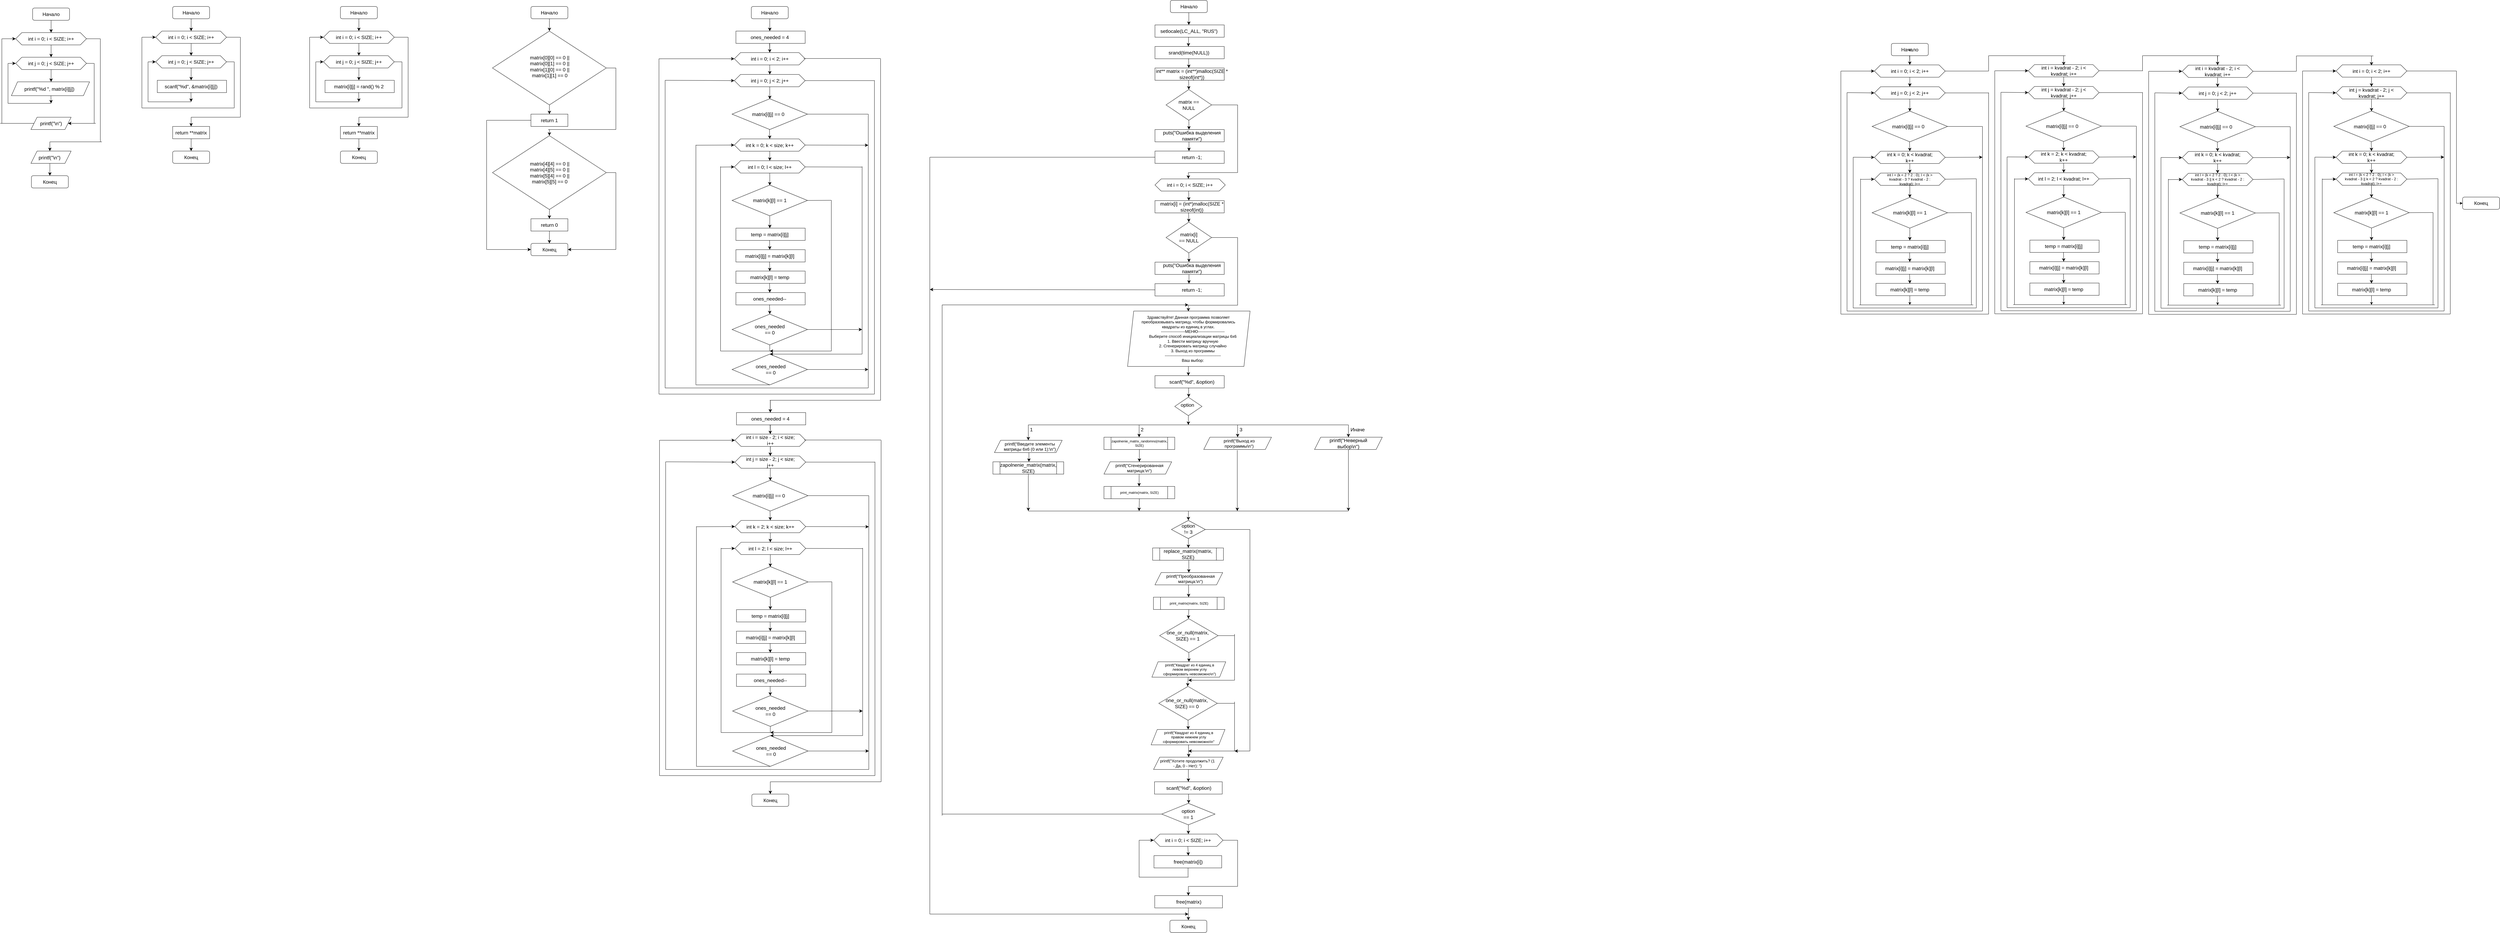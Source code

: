 <mxfile version="25.0.3">
  <diagram name="Страница — 1" id="wLzLnQC_n4ImIjXtYgtv">
    <mxGraphModel dx="3720" dy="3438" grid="0" gridSize="10" guides="1" tooltips="1" connect="1" arrows="1" fold="1" page="0" pageScale="1" pageWidth="827" pageHeight="1169" math="0" shadow="0">
      <root>
        <mxCell id="0" />
        <mxCell id="1" parent="0" />
        <mxCell id="WhICr9UihUXxUCOtgDrp-422" value="" style="rounded=1;whiteSpace=wrap;html=1;" parent="1" vertex="1">
          <mxGeometry x="-380" y="-1640" width="120" height="40" as="geometry" />
        </mxCell>
        <mxCell id="WhICr9UihUXxUCOtgDrp-423" value="" style="endArrow=classic;html=1;rounded=0;fontSize=12;startSize=8;endSize=8;curved=1;exitX=0.5;exitY=1;exitDx=0;exitDy=0;" parent="1" source="WhICr9UihUXxUCOtgDrp-422" edge="1">
          <mxGeometry width="50" height="50" relative="1" as="geometry">
            <mxPoint x="-320" y="-1500" as="sourcePoint" />
            <mxPoint x="-320" y="-1560" as="targetPoint" />
          </mxGeometry>
        </mxCell>
        <mxCell id="WhICr9UihUXxUCOtgDrp-424" value="" style="shape=hexagon;perimeter=hexagonPerimeter2;whiteSpace=wrap;html=1;fixedSize=1;" parent="1" vertex="1">
          <mxGeometry x="-435" y="-1560" width="230" height="40" as="geometry" />
        </mxCell>
        <mxCell id="WhICr9UihUXxUCOtgDrp-425" value="" style="endArrow=classic;html=1;rounded=0;fontSize=12;startSize=8;endSize=8;curved=1;exitX=0.5;exitY=1;exitDx=0;exitDy=0;" parent="1" source="WhICr9UihUXxUCOtgDrp-424" edge="1">
          <mxGeometry width="50" height="50" relative="1" as="geometry">
            <mxPoint x="-180" y="-1360" as="sourcePoint" />
            <mxPoint x="-320" y="-1480" as="targetPoint" />
          </mxGeometry>
        </mxCell>
        <mxCell id="WhICr9UihUXxUCOtgDrp-427" value="" style="shape=hexagon;perimeter=hexagonPerimeter2;whiteSpace=wrap;html=1;fixedSize=1;" parent="1" vertex="1">
          <mxGeometry x="-435" y="-1480" width="230" height="40" as="geometry" />
        </mxCell>
        <mxCell id="WhICr9UihUXxUCOtgDrp-428" value="" style="endArrow=classic;html=1;rounded=0;fontSize=12;startSize=8;endSize=8;curved=1;exitX=0.5;exitY=1;exitDx=0;exitDy=0;" parent="1" source="WhICr9UihUXxUCOtgDrp-427" edge="1">
          <mxGeometry width="50" height="50" relative="1" as="geometry">
            <mxPoint x="-180" y="-1280" as="sourcePoint" />
            <mxPoint x="-320" y="-1400" as="targetPoint" />
          </mxGeometry>
        </mxCell>
        <mxCell id="WhICr9UihUXxUCOtgDrp-429" value="" style="rounded=0;whiteSpace=wrap;html=1;" parent="1" vertex="1">
          <mxGeometry x="-430" y="-1400" width="225" height="40" as="geometry" />
        </mxCell>
        <mxCell id="WhICr9UihUXxUCOtgDrp-430" value="" style="rounded=0;whiteSpace=wrap;html=1;" parent="1" vertex="1">
          <mxGeometry x="-380" y="-1250" width="120" height="40" as="geometry" />
        </mxCell>
        <mxCell id="WhICr9UihUXxUCOtgDrp-431" value="" style="rounded=1;whiteSpace=wrap;html=1;" parent="1" vertex="1">
          <mxGeometry x="-380" y="-1170" width="120" height="40" as="geometry" />
        </mxCell>
        <mxCell id="WhICr9UihUXxUCOtgDrp-432" value="" style="endArrow=classic;html=1;rounded=0;fontSize=12;startSize=8;endSize=8;curved=1;exitX=0.5;exitY=1;exitDx=0;exitDy=0;entryX=0.5;entryY=0;entryDx=0;entryDy=0;" parent="1" source="WhICr9UihUXxUCOtgDrp-430" target="WhICr9UihUXxUCOtgDrp-431" edge="1">
          <mxGeometry width="50" height="50" relative="1" as="geometry">
            <mxPoint x="-160" y="-1160" as="sourcePoint" />
            <mxPoint x="-110" y="-1210" as="targetPoint" />
          </mxGeometry>
        </mxCell>
        <mxCell id="WhICr9UihUXxUCOtgDrp-433" value="" style="endArrow=classic;html=1;rounded=0;fontSize=12;startSize=8;endSize=8;curved=1;exitX=0.486;exitY=0.978;exitDx=0;exitDy=0;exitPerimeter=0;" parent="1" source="WhICr9UihUXxUCOtgDrp-429" edge="1">
          <mxGeometry width="50" height="50" relative="1" as="geometry">
            <mxPoint x="-322" y="-1360" as="sourcePoint" />
            <mxPoint x="-320" y="-1330" as="targetPoint" />
          </mxGeometry>
        </mxCell>
        <mxCell id="WhICr9UihUXxUCOtgDrp-434" value="" style="endArrow=none;html=1;rounded=0;fontSize=12;startSize=8;endSize=8;curved=1;" parent="1" edge="1">
          <mxGeometry width="50" height="50" relative="1" as="geometry">
            <mxPoint x="-460" y="-1330" as="sourcePoint" />
            <mxPoint x="-320" y="-1330" as="targetPoint" />
          </mxGeometry>
        </mxCell>
        <mxCell id="WhICr9UihUXxUCOtgDrp-435" value="" style="endArrow=none;html=1;rounded=0;fontSize=12;startSize=8;endSize=8;curved=1;" parent="1" edge="1">
          <mxGeometry width="50" height="50" relative="1" as="geometry">
            <mxPoint x="-460" y="-1330" as="sourcePoint" />
            <mxPoint x="-460" y="-1460" as="targetPoint" />
          </mxGeometry>
        </mxCell>
        <mxCell id="WhICr9UihUXxUCOtgDrp-436" value="" style="endArrow=classic;html=1;rounded=0;fontSize=12;startSize=8;endSize=8;curved=1;entryX=0;entryY=0.5;entryDx=0;entryDy=0;" parent="1" target="WhICr9UihUXxUCOtgDrp-427" edge="1">
          <mxGeometry width="50" height="50" relative="1" as="geometry">
            <mxPoint x="-460" y="-1460" as="sourcePoint" />
            <mxPoint x="-520" y="-1520" as="targetPoint" />
          </mxGeometry>
        </mxCell>
        <mxCell id="WhICr9UihUXxUCOtgDrp-437" value="" style="endArrow=none;html=1;rounded=0;fontSize=12;startSize=8;endSize=8;curved=1;exitX=1;exitY=0.5;exitDx=0;exitDy=0;" parent="1" source="WhICr9UihUXxUCOtgDrp-427" edge="1">
          <mxGeometry width="50" height="50" relative="1" as="geometry">
            <mxPoint x="-190" y="-1420" as="sourcePoint" />
            <mxPoint x="-180" y="-1460" as="targetPoint" />
          </mxGeometry>
        </mxCell>
        <mxCell id="WhICr9UihUXxUCOtgDrp-438" value="" style="endArrow=none;html=1;rounded=0;fontSize=12;startSize=8;endSize=8;curved=1;" parent="1" edge="1">
          <mxGeometry width="50" height="50" relative="1" as="geometry">
            <mxPoint x="-180" y="-1310" as="sourcePoint" />
            <mxPoint x="-180" y="-1460" as="targetPoint" />
          </mxGeometry>
        </mxCell>
        <mxCell id="WhICr9UihUXxUCOtgDrp-439" value="" style="endArrow=none;html=1;rounded=0;fontSize=12;startSize=8;endSize=8;curved=1;" parent="1" edge="1">
          <mxGeometry width="50" height="50" relative="1" as="geometry">
            <mxPoint x="-480" y="-1310" as="sourcePoint" />
            <mxPoint x="-180" y="-1310" as="targetPoint" />
          </mxGeometry>
        </mxCell>
        <mxCell id="WhICr9UihUXxUCOtgDrp-440" value="" style="endArrow=none;html=1;rounded=0;fontSize=12;startSize=8;endSize=8;curved=1;" parent="1" edge="1">
          <mxGeometry width="50" height="50" relative="1" as="geometry">
            <mxPoint x="-480" y="-1310" as="sourcePoint" />
            <mxPoint x="-480" y="-1540" as="targetPoint" />
          </mxGeometry>
        </mxCell>
        <mxCell id="WhICr9UihUXxUCOtgDrp-441" value="" style="endArrow=classic;html=1;rounded=0;fontSize=12;startSize=8;endSize=8;curved=1;entryX=0;entryY=0.5;entryDx=0;entryDy=0;" parent="1" target="WhICr9UihUXxUCOtgDrp-424" edge="1">
          <mxGeometry width="50" height="50" relative="1" as="geometry">
            <mxPoint x="-480" y="-1540" as="sourcePoint" />
            <mxPoint x="-460" y="-1620" as="targetPoint" />
          </mxGeometry>
        </mxCell>
        <mxCell id="WhICr9UihUXxUCOtgDrp-442" value="" style="endArrow=none;html=1;rounded=0;fontSize=12;startSize=8;endSize=8;curved=1;exitX=1;exitY=0.5;exitDx=0;exitDy=0;" parent="1" source="WhICr9UihUXxUCOtgDrp-424" edge="1">
          <mxGeometry width="50" height="50" relative="1" as="geometry">
            <mxPoint x="-120" y="-1500" as="sourcePoint" />
            <mxPoint x="-160" y="-1540" as="targetPoint" />
          </mxGeometry>
        </mxCell>
        <mxCell id="WhICr9UihUXxUCOtgDrp-444" value="" style="endArrow=none;html=1;rounded=0;fontSize=12;startSize=8;endSize=8;curved=1;" parent="1" edge="1">
          <mxGeometry width="50" height="50" relative="1" as="geometry">
            <mxPoint x="-160" y="-1280" as="sourcePoint" />
            <mxPoint x="-160" y="-1540" as="targetPoint" />
          </mxGeometry>
        </mxCell>
        <mxCell id="WhICr9UihUXxUCOtgDrp-445" value="" style="endArrow=none;html=1;rounded=0;fontSize=12;startSize=8;endSize=8;curved=1;" parent="1" edge="1">
          <mxGeometry width="50" height="50" relative="1" as="geometry">
            <mxPoint x="-320" y="-1280" as="sourcePoint" />
            <mxPoint x="-160" y="-1280" as="targetPoint" />
          </mxGeometry>
        </mxCell>
        <mxCell id="WhICr9UihUXxUCOtgDrp-446" value="" style="endArrow=classic;html=1;rounded=0;fontSize=12;startSize=8;endSize=8;curved=1;entryX=0.5;entryY=0;entryDx=0;entryDy=0;" parent="1" target="WhICr9UihUXxUCOtgDrp-430" edge="1">
          <mxGeometry width="50" height="50" relative="1" as="geometry">
            <mxPoint x="-320" y="-1280" as="sourcePoint" />
            <mxPoint x="-250" y="-1270" as="targetPoint" />
          </mxGeometry>
        </mxCell>
        <mxCell id="WhICr9UihUXxUCOtgDrp-447" value="Начало" style="text;html=1;align=center;verticalAlign=middle;whiteSpace=wrap;rounded=0;fontSize=16;" parent="1" vertex="1">
          <mxGeometry x="-380" y="-1640" width="120" height="40" as="geometry" />
        </mxCell>
        <mxCell id="WhICr9UihUXxUCOtgDrp-448" value="int i = 0; i &amp;lt; SIZE; i++" style="text;html=1;align=center;verticalAlign=middle;whiteSpace=wrap;rounded=0;fontSize=16;" parent="1" vertex="1">
          <mxGeometry x="-410" y="-1560" width="180" height="40" as="geometry" />
        </mxCell>
        <mxCell id="WhICr9UihUXxUCOtgDrp-449" value="int j = 0; j &amp;lt; SIZE; j++" style="text;html=1;align=center;verticalAlign=middle;whiteSpace=wrap;rounded=0;fontSize=16;" parent="1" vertex="1">
          <mxGeometry x="-410" y="-1480" width="180" height="40" as="geometry" />
        </mxCell>
        <mxCell id="WhICr9UihUXxUCOtgDrp-450" value="scanf(&quot;%d&quot;, &amp;amp;matrix[i][j])" style="text;html=1;align=center;verticalAlign=middle;whiteSpace=wrap;rounded=0;fontSize=16;" parent="1" vertex="1">
          <mxGeometry x="-430" y="-1400" width="220" height="40" as="geometry" />
        </mxCell>
        <mxCell id="WhICr9UihUXxUCOtgDrp-451" value="return **matrix" style="text;html=1;align=center;verticalAlign=middle;whiteSpace=wrap;rounded=0;fontSize=16;" parent="1" vertex="1">
          <mxGeometry x="-380" y="-1250" width="120" height="40" as="geometry" />
        </mxCell>
        <mxCell id="WhICr9UihUXxUCOtgDrp-452" value="Конец" style="text;html=1;align=center;verticalAlign=middle;whiteSpace=wrap;rounded=0;fontSize=16;" parent="1" vertex="1">
          <mxGeometry x="-380" y="-1170" width="120" height="40" as="geometry" />
        </mxCell>
        <mxCell id="WhICr9UihUXxUCOtgDrp-453" value="" style="rounded=1;whiteSpace=wrap;html=1;" parent="1" vertex="1">
          <mxGeometry x="165" y="-1640" width="120" height="40" as="geometry" />
        </mxCell>
        <mxCell id="WhICr9UihUXxUCOtgDrp-454" value="" style="endArrow=classic;html=1;rounded=0;fontSize=12;startSize=8;endSize=8;curved=1;exitX=0.5;exitY=1;exitDx=0;exitDy=0;" parent="1" source="WhICr9UihUXxUCOtgDrp-453" edge="1">
          <mxGeometry width="50" height="50" relative="1" as="geometry">
            <mxPoint x="225" y="-1500" as="sourcePoint" />
            <mxPoint x="225" y="-1560" as="targetPoint" />
          </mxGeometry>
        </mxCell>
        <mxCell id="WhICr9UihUXxUCOtgDrp-455" value="" style="shape=hexagon;perimeter=hexagonPerimeter2;whiteSpace=wrap;html=1;fixedSize=1;" parent="1" vertex="1">
          <mxGeometry x="110" y="-1560" width="230" height="40" as="geometry" />
        </mxCell>
        <mxCell id="WhICr9UihUXxUCOtgDrp-456" value="" style="endArrow=classic;html=1;rounded=0;fontSize=12;startSize=8;endSize=8;curved=1;exitX=0.5;exitY=1;exitDx=0;exitDy=0;" parent="1" source="WhICr9UihUXxUCOtgDrp-455" edge="1">
          <mxGeometry width="50" height="50" relative="1" as="geometry">
            <mxPoint x="365" y="-1360" as="sourcePoint" />
            <mxPoint x="225" y="-1480" as="targetPoint" />
          </mxGeometry>
        </mxCell>
        <mxCell id="WhICr9UihUXxUCOtgDrp-457" value="" style="shape=hexagon;perimeter=hexagonPerimeter2;whiteSpace=wrap;html=1;fixedSize=1;" parent="1" vertex="1">
          <mxGeometry x="110" y="-1480" width="230" height="40" as="geometry" />
        </mxCell>
        <mxCell id="WhICr9UihUXxUCOtgDrp-458" value="" style="endArrow=classic;html=1;rounded=0;fontSize=12;startSize=8;endSize=8;curved=1;exitX=0.5;exitY=1;exitDx=0;exitDy=0;" parent="1" source="WhICr9UihUXxUCOtgDrp-457" edge="1">
          <mxGeometry width="50" height="50" relative="1" as="geometry">
            <mxPoint x="365" y="-1280" as="sourcePoint" />
            <mxPoint x="225" y="-1400" as="targetPoint" />
          </mxGeometry>
        </mxCell>
        <mxCell id="WhICr9UihUXxUCOtgDrp-459" value="" style="rounded=0;whiteSpace=wrap;html=1;" parent="1" vertex="1">
          <mxGeometry x="115" y="-1400" width="225" height="40" as="geometry" />
        </mxCell>
        <mxCell id="WhICr9UihUXxUCOtgDrp-460" value="" style="rounded=0;whiteSpace=wrap;html=1;" parent="1" vertex="1">
          <mxGeometry x="165" y="-1250" width="120" height="40" as="geometry" />
        </mxCell>
        <mxCell id="WhICr9UihUXxUCOtgDrp-461" value="" style="rounded=1;whiteSpace=wrap;html=1;" parent="1" vertex="1">
          <mxGeometry x="165" y="-1170" width="120" height="40" as="geometry" />
        </mxCell>
        <mxCell id="WhICr9UihUXxUCOtgDrp-462" value="" style="endArrow=classic;html=1;rounded=0;fontSize=12;startSize=8;endSize=8;curved=1;exitX=0.5;exitY=1;exitDx=0;exitDy=0;entryX=0.5;entryY=0;entryDx=0;entryDy=0;" parent="1" source="WhICr9UihUXxUCOtgDrp-460" target="WhICr9UihUXxUCOtgDrp-461" edge="1">
          <mxGeometry width="50" height="50" relative="1" as="geometry">
            <mxPoint x="385" y="-1160" as="sourcePoint" />
            <mxPoint x="435" y="-1210" as="targetPoint" />
          </mxGeometry>
        </mxCell>
        <mxCell id="WhICr9UihUXxUCOtgDrp-463" value="" style="endArrow=classic;html=1;rounded=0;fontSize=12;startSize=8;endSize=8;curved=1;exitX=0.486;exitY=0.978;exitDx=0;exitDy=0;exitPerimeter=0;" parent="1" source="WhICr9UihUXxUCOtgDrp-459" edge="1">
          <mxGeometry width="50" height="50" relative="1" as="geometry">
            <mxPoint x="223" y="-1360" as="sourcePoint" />
            <mxPoint x="225" y="-1330" as="targetPoint" />
          </mxGeometry>
        </mxCell>
        <mxCell id="WhICr9UihUXxUCOtgDrp-464" value="" style="endArrow=none;html=1;rounded=0;fontSize=12;startSize=8;endSize=8;curved=1;" parent="1" edge="1">
          <mxGeometry width="50" height="50" relative="1" as="geometry">
            <mxPoint x="85" y="-1330" as="sourcePoint" />
            <mxPoint x="225" y="-1330" as="targetPoint" />
          </mxGeometry>
        </mxCell>
        <mxCell id="WhICr9UihUXxUCOtgDrp-465" value="" style="endArrow=none;html=1;rounded=0;fontSize=12;startSize=8;endSize=8;curved=1;" parent="1" edge="1">
          <mxGeometry width="50" height="50" relative="1" as="geometry">
            <mxPoint x="85" y="-1330" as="sourcePoint" />
            <mxPoint x="85" y="-1460" as="targetPoint" />
          </mxGeometry>
        </mxCell>
        <mxCell id="WhICr9UihUXxUCOtgDrp-466" value="" style="endArrow=classic;html=1;rounded=0;fontSize=12;startSize=8;endSize=8;curved=1;entryX=0;entryY=0.5;entryDx=0;entryDy=0;" parent="1" target="WhICr9UihUXxUCOtgDrp-457" edge="1">
          <mxGeometry width="50" height="50" relative="1" as="geometry">
            <mxPoint x="85" y="-1460" as="sourcePoint" />
            <mxPoint x="25" y="-1520" as="targetPoint" />
          </mxGeometry>
        </mxCell>
        <mxCell id="WhICr9UihUXxUCOtgDrp-467" value="" style="endArrow=none;html=1;rounded=0;fontSize=12;startSize=8;endSize=8;curved=1;exitX=1;exitY=0.5;exitDx=0;exitDy=0;" parent="1" source="WhICr9UihUXxUCOtgDrp-457" edge="1">
          <mxGeometry width="50" height="50" relative="1" as="geometry">
            <mxPoint x="355" y="-1420" as="sourcePoint" />
            <mxPoint x="365" y="-1460" as="targetPoint" />
          </mxGeometry>
        </mxCell>
        <mxCell id="WhICr9UihUXxUCOtgDrp-468" value="" style="endArrow=none;html=1;rounded=0;fontSize=12;startSize=8;endSize=8;curved=1;" parent="1" edge="1">
          <mxGeometry width="50" height="50" relative="1" as="geometry">
            <mxPoint x="365" y="-1310" as="sourcePoint" />
            <mxPoint x="365" y="-1460" as="targetPoint" />
          </mxGeometry>
        </mxCell>
        <mxCell id="WhICr9UihUXxUCOtgDrp-469" value="" style="endArrow=none;html=1;rounded=0;fontSize=12;startSize=8;endSize=8;curved=1;" parent="1" edge="1">
          <mxGeometry width="50" height="50" relative="1" as="geometry">
            <mxPoint x="65" y="-1310" as="sourcePoint" />
            <mxPoint x="365" y="-1310" as="targetPoint" />
          </mxGeometry>
        </mxCell>
        <mxCell id="WhICr9UihUXxUCOtgDrp-470" value="" style="endArrow=none;html=1;rounded=0;fontSize=12;startSize=8;endSize=8;curved=1;" parent="1" edge="1">
          <mxGeometry width="50" height="50" relative="1" as="geometry">
            <mxPoint x="65" y="-1310" as="sourcePoint" />
            <mxPoint x="65" y="-1540" as="targetPoint" />
          </mxGeometry>
        </mxCell>
        <mxCell id="WhICr9UihUXxUCOtgDrp-471" value="" style="endArrow=classic;html=1;rounded=0;fontSize=12;startSize=8;endSize=8;curved=1;entryX=0;entryY=0.5;entryDx=0;entryDy=0;" parent="1" target="WhICr9UihUXxUCOtgDrp-455" edge="1">
          <mxGeometry width="50" height="50" relative="1" as="geometry">
            <mxPoint x="65" y="-1540" as="sourcePoint" />
            <mxPoint x="85" y="-1620" as="targetPoint" />
          </mxGeometry>
        </mxCell>
        <mxCell id="WhICr9UihUXxUCOtgDrp-472" value="" style="endArrow=none;html=1;rounded=0;fontSize=12;startSize=8;endSize=8;curved=1;exitX=1;exitY=0.5;exitDx=0;exitDy=0;" parent="1" source="WhICr9UihUXxUCOtgDrp-455" edge="1">
          <mxGeometry width="50" height="50" relative="1" as="geometry">
            <mxPoint x="425" y="-1500" as="sourcePoint" />
            <mxPoint x="385" y="-1540" as="targetPoint" />
          </mxGeometry>
        </mxCell>
        <mxCell id="WhICr9UihUXxUCOtgDrp-473" value="" style="endArrow=none;html=1;rounded=0;fontSize=12;startSize=8;endSize=8;curved=1;" parent="1" edge="1">
          <mxGeometry width="50" height="50" relative="1" as="geometry">
            <mxPoint x="385" y="-1280" as="sourcePoint" />
            <mxPoint x="385" y="-1540" as="targetPoint" />
          </mxGeometry>
        </mxCell>
        <mxCell id="WhICr9UihUXxUCOtgDrp-474" value="" style="endArrow=none;html=1;rounded=0;fontSize=12;startSize=8;endSize=8;curved=1;" parent="1" edge="1">
          <mxGeometry width="50" height="50" relative="1" as="geometry">
            <mxPoint x="225" y="-1280" as="sourcePoint" />
            <mxPoint x="385" y="-1280" as="targetPoint" />
          </mxGeometry>
        </mxCell>
        <mxCell id="WhICr9UihUXxUCOtgDrp-475" value="" style="endArrow=classic;html=1;rounded=0;fontSize=12;startSize=8;endSize=8;curved=1;entryX=0.5;entryY=0;entryDx=0;entryDy=0;" parent="1" target="WhICr9UihUXxUCOtgDrp-460" edge="1">
          <mxGeometry width="50" height="50" relative="1" as="geometry">
            <mxPoint x="225" y="-1280" as="sourcePoint" />
            <mxPoint x="295" y="-1270" as="targetPoint" />
          </mxGeometry>
        </mxCell>
        <mxCell id="WhICr9UihUXxUCOtgDrp-476" value="Начало" style="text;html=1;align=center;verticalAlign=middle;whiteSpace=wrap;rounded=0;fontSize=16;" parent="1" vertex="1">
          <mxGeometry x="165" y="-1640" width="120" height="40" as="geometry" />
        </mxCell>
        <mxCell id="WhICr9UihUXxUCOtgDrp-477" value="int i = 0; i &amp;lt; SIZE; i++" style="text;html=1;align=center;verticalAlign=middle;whiteSpace=wrap;rounded=0;fontSize=16;" parent="1" vertex="1">
          <mxGeometry x="135" y="-1560" width="180" height="40" as="geometry" />
        </mxCell>
        <mxCell id="WhICr9UihUXxUCOtgDrp-478" value="int j = 0; j &amp;lt; SIZE; j++" style="text;html=1;align=center;verticalAlign=middle;whiteSpace=wrap;rounded=0;fontSize=16;" parent="1" vertex="1">
          <mxGeometry x="135" y="-1480" width="180" height="40" as="geometry" />
        </mxCell>
        <mxCell id="WhICr9UihUXxUCOtgDrp-479" value="matrix[i][j] = rand() % 2" style="text;html=1;align=center;verticalAlign=middle;whiteSpace=wrap;rounded=0;fontSize=16;" parent="1" vertex="1">
          <mxGeometry x="115" y="-1400" width="220" height="40" as="geometry" />
        </mxCell>
        <mxCell id="WhICr9UihUXxUCOtgDrp-480" value="return **matrix" style="text;html=1;align=center;verticalAlign=middle;whiteSpace=wrap;rounded=0;fontSize=16;" parent="1" vertex="1">
          <mxGeometry x="165" y="-1250" width="120" height="40" as="geometry" />
        </mxCell>
        <mxCell id="WhICr9UihUXxUCOtgDrp-481" value="Конец" style="text;html=1;align=center;verticalAlign=middle;whiteSpace=wrap;rounded=0;fontSize=16;" parent="1" vertex="1">
          <mxGeometry x="165" y="-1170" width="120" height="40" as="geometry" />
        </mxCell>
        <mxCell id="WhICr9UihUXxUCOtgDrp-482" value="" style="rounded=1;whiteSpace=wrap;html=1;" parent="1" vertex="1">
          <mxGeometry x="784" y="-1640" width="120" height="40" as="geometry" />
        </mxCell>
        <mxCell id="WhICr9UihUXxUCOtgDrp-483" value="" style="endArrow=classic;html=1;rounded=0;fontSize=12;startSize=8;endSize=8;curved=1;exitX=0.5;exitY=1;exitDx=0;exitDy=0;" parent="1" source="WhICr9UihUXxUCOtgDrp-482" edge="1">
          <mxGeometry width="50" height="50" relative="1" as="geometry">
            <mxPoint x="844" y="-1500" as="sourcePoint" />
            <mxPoint x="844" y="-1560" as="targetPoint" />
          </mxGeometry>
        </mxCell>
        <mxCell id="WhICr9UihUXxUCOtgDrp-484" value="Начало" style="text;html=1;align=center;verticalAlign=middle;whiteSpace=wrap;rounded=0;fontSize=16;" parent="1" vertex="1">
          <mxGeometry x="784" y="-1640" width="120" height="40" as="geometry" />
        </mxCell>
        <mxCell id="WhICr9UihUXxUCOtgDrp-485" value="" style="rhombus;whiteSpace=wrap;html=1;" parent="1" vertex="1">
          <mxGeometry x="659" y="-1560" width="370" height="240" as="geometry" />
        </mxCell>
        <mxCell id="WhICr9UihUXxUCOtgDrp-486" value="" style="rounded=0;whiteSpace=wrap;html=1;" parent="1" vertex="1">
          <mxGeometry x="784" y="-1290" width="120" height="40" as="geometry" />
        </mxCell>
        <mxCell id="WhICr9UihUXxUCOtgDrp-487" value="" style="endArrow=classic;html=1;rounded=0;fontSize=12;startSize=8;endSize=8;curved=1;entryX=0.5;entryY=0;entryDx=0;entryDy=0;" parent="1" target="WhICr9UihUXxUCOtgDrp-486" edge="1">
          <mxGeometry width="50" height="50" relative="1" as="geometry">
            <mxPoint x="844" y="-1320" as="sourcePoint" />
            <mxPoint x="914" y="-1310" as="targetPoint" />
          </mxGeometry>
        </mxCell>
        <mxCell id="WhICr9UihUXxUCOtgDrp-488" value="return 1" style="text;html=1;align=center;verticalAlign=middle;whiteSpace=wrap;rounded=0;fontSize=16;" parent="1" vertex="1">
          <mxGeometry x="784" y="-1290" width="120" height="40" as="geometry" />
        </mxCell>
        <mxCell id="WhICr9UihUXxUCOtgDrp-489" value="" style="rhombus;whiteSpace=wrap;html=1;" parent="1" vertex="1">
          <mxGeometry x="659" y="-1220" width="370" height="240" as="geometry" />
        </mxCell>
        <mxCell id="WhICr9UihUXxUCOtgDrp-490" value="" style="rounded=0;whiteSpace=wrap;html=1;" parent="1" vertex="1">
          <mxGeometry x="784" y="-950" width="120" height="40" as="geometry" />
        </mxCell>
        <mxCell id="WhICr9UihUXxUCOtgDrp-491" value="" style="endArrow=classic;html=1;rounded=0;fontSize=12;startSize=8;endSize=8;curved=1;entryX=0.5;entryY=0;entryDx=0;entryDy=0;" parent="1" target="WhICr9UihUXxUCOtgDrp-490" edge="1">
          <mxGeometry width="50" height="50" relative="1" as="geometry">
            <mxPoint x="844" y="-980" as="sourcePoint" />
            <mxPoint x="914" y="-970" as="targetPoint" />
          </mxGeometry>
        </mxCell>
        <mxCell id="WhICr9UihUXxUCOtgDrp-492" value="return 0" style="text;html=1;align=center;verticalAlign=middle;whiteSpace=wrap;rounded=0;fontSize=16;" parent="1" vertex="1">
          <mxGeometry x="784" y="-950" width="120" height="40" as="geometry" />
        </mxCell>
        <mxCell id="WhICr9UihUXxUCOtgDrp-493" value="" style="endArrow=none;html=1;rounded=0;fontSize=12;startSize=8;endSize=8;curved=1;" parent="1" edge="1">
          <mxGeometry width="50" height="50" relative="1" as="geometry">
            <mxPoint x="1030" y="-1440" as="sourcePoint" />
            <mxPoint x="1060" y="-1440" as="targetPoint" />
          </mxGeometry>
        </mxCell>
        <mxCell id="WhICr9UihUXxUCOtgDrp-494" value="" style="endArrow=none;html=1;rounded=0;fontSize=12;startSize=8;endSize=8;curved=1;" parent="1" edge="1">
          <mxGeometry width="50" height="50" relative="1" as="geometry">
            <mxPoint x="1060" y="-1240" as="sourcePoint" />
            <mxPoint x="1060" y="-1440" as="targetPoint" />
          </mxGeometry>
        </mxCell>
        <mxCell id="WhICr9UihUXxUCOtgDrp-495" value="" style="endArrow=none;html=1;rounded=0;fontSize=12;startSize=8;endSize=8;curved=1;" parent="1" edge="1">
          <mxGeometry width="50" height="50" relative="1" as="geometry">
            <mxPoint x="840" y="-1240" as="sourcePoint" />
            <mxPoint x="1060" y="-1240" as="targetPoint" />
          </mxGeometry>
        </mxCell>
        <mxCell id="WhICr9UihUXxUCOtgDrp-496" value="" style="endArrow=classic;html=1;rounded=0;fontSize=12;startSize=8;endSize=8;curved=1;entryX=0.5;entryY=0;entryDx=0;entryDy=0;" parent="1" target="WhICr9UihUXxUCOtgDrp-489" edge="1">
          <mxGeometry width="50" height="50" relative="1" as="geometry">
            <mxPoint x="844" y="-1240" as="sourcePoint" />
            <mxPoint x="690" y="-1210" as="targetPoint" />
          </mxGeometry>
        </mxCell>
        <mxCell id="WhICr9UihUXxUCOtgDrp-497" value="" style="endArrow=none;html=1;rounded=0;fontSize=12;startSize=8;endSize=8;curved=1;entryX=0;entryY=0.5;entryDx=0;entryDy=0;" parent="1" target="WhICr9UihUXxUCOtgDrp-488" edge="1">
          <mxGeometry width="50" height="50" relative="1" as="geometry">
            <mxPoint x="640" y="-1270" as="sourcePoint" />
            <mxPoint x="730" y="-1270" as="targetPoint" />
          </mxGeometry>
        </mxCell>
        <mxCell id="WhICr9UihUXxUCOtgDrp-498" value="" style="endArrow=none;html=1;rounded=0;fontSize=12;startSize=8;endSize=8;curved=1;" parent="1" edge="1">
          <mxGeometry width="50" height="50" relative="1" as="geometry">
            <mxPoint x="640" y="-850" as="sourcePoint" />
            <mxPoint x="640" y="-1270" as="targetPoint" />
          </mxGeometry>
        </mxCell>
        <mxCell id="WhICr9UihUXxUCOtgDrp-499" value="" style="rounded=1;whiteSpace=wrap;html=1;" parent="1" vertex="1">
          <mxGeometry x="784" y="-870" width="120" height="40" as="geometry" />
        </mxCell>
        <mxCell id="WhICr9UihUXxUCOtgDrp-501" value="Конец" style="text;html=1;align=center;verticalAlign=middle;whiteSpace=wrap;rounded=0;fontSize=16;" parent="1" vertex="1">
          <mxGeometry x="784" y="-870" width="120" height="40" as="geometry" />
        </mxCell>
        <mxCell id="WhICr9UihUXxUCOtgDrp-503" value="" style="endArrow=classic;html=1;rounded=0;fontSize=12;startSize=8;endSize=8;curved=1;entryX=0;entryY=0.5;entryDx=0;entryDy=0;" parent="1" target="WhICr9UihUXxUCOtgDrp-501" edge="1">
          <mxGeometry width="50" height="50" relative="1" as="geometry">
            <mxPoint x="640" y="-850" as="sourcePoint" />
            <mxPoint x="720" y="-850" as="targetPoint" />
          </mxGeometry>
        </mxCell>
        <mxCell id="WhICr9UihUXxUCOtgDrp-506" value="" style="endArrow=classic;html=1;rounded=0;fontSize=12;startSize=8;endSize=8;curved=1;exitX=0.5;exitY=1;exitDx=0;exitDy=0;entryX=0.5;entryY=0;entryDx=0;entryDy=0;" parent="1" source="WhICr9UihUXxUCOtgDrp-492" target="WhICr9UihUXxUCOtgDrp-501" edge="1">
          <mxGeometry width="50" height="50" relative="1" as="geometry">
            <mxPoint x="830" y="-760" as="sourcePoint" />
            <mxPoint x="880" y="-810" as="targetPoint" />
          </mxGeometry>
        </mxCell>
        <mxCell id="WhICr9UihUXxUCOtgDrp-507" value="" style="endArrow=none;html=1;rounded=0;fontSize=12;startSize=8;endSize=8;curved=1;" parent="1" edge="1">
          <mxGeometry width="50" height="50" relative="1" as="geometry">
            <mxPoint x="1030" y="-1100" as="sourcePoint" />
            <mxPoint x="1060" y="-1100" as="targetPoint" />
          </mxGeometry>
        </mxCell>
        <mxCell id="WhICr9UihUXxUCOtgDrp-508" value="" style="endArrow=none;html=1;rounded=0;fontSize=12;startSize=8;endSize=8;curved=1;" parent="1" edge="1">
          <mxGeometry width="50" height="50" relative="1" as="geometry">
            <mxPoint x="1060" y="-850" as="sourcePoint" />
            <mxPoint x="1060" y="-1100" as="targetPoint" />
          </mxGeometry>
        </mxCell>
        <mxCell id="WhICr9UihUXxUCOtgDrp-509" value="" style="endArrow=classic;html=1;rounded=0;fontSize=12;startSize=8;endSize=8;curved=1;entryX=1;entryY=0.5;entryDx=0;entryDy=0;" parent="1" target="WhICr9UihUXxUCOtgDrp-501" edge="1">
          <mxGeometry width="50" height="50" relative="1" as="geometry">
            <mxPoint x="1060" y="-850" as="sourcePoint" />
            <mxPoint x="1020" y="-850" as="targetPoint" />
          </mxGeometry>
        </mxCell>
        <mxCell id="WhICr9UihUXxUCOtgDrp-510" value="matrix[0][0] == 0 || matrix[0][1] == 0 || matrix[1][0] == 0 || matrix[1][1] == 0" style="text;html=1;align=center;verticalAlign=middle;whiteSpace=wrap;rounded=0;fontSize=16;" parent="1" vertex="1">
          <mxGeometry x="760" y="-1510" width="170" height="130" as="geometry" />
        </mxCell>
        <mxCell id="WhICr9UihUXxUCOtgDrp-511" value="matrix[4][4] == 0 || matrix[4][5] == 0 || matrix[5][4] == 0 || matrix[5][5] == 0" style="text;html=1;align=center;verticalAlign=middle;whiteSpace=wrap;rounded=0;fontSize=16;" parent="1" vertex="1">
          <mxGeometry x="760" y="-1165" width="170" height="130" as="geometry" />
        </mxCell>
        <mxCell id="WhICr9UihUXxUCOtgDrp-512" value="" style="rounded=1;whiteSpace=wrap;html=1;" parent="1" vertex="1">
          <mxGeometry x="1500" y="-1640" width="120" height="40" as="geometry" />
        </mxCell>
        <mxCell id="WhICr9UihUXxUCOtgDrp-513" value="" style="endArrow=classic;html=1;rounded=0;fontSize=12;startSize=8;endSize=8;curved=1;exitX=0.5;exitY=1;exitDx=0;exitDy=0;" parent="1" source="WhICr9UihUXxUCOtgDrp-512" edge="1">
          <mxGeometry width="50" height="50" relative="1" as="geometry">
            <mxPoint x="1560" y="-1500" as="sourcePoint" />
            <mxPoint x="1560" y="-1560" as="targetPoint" />
          </mxGeometry>
        </mxCell>
        <mxCell id="WhICr9UihUXxUCOtgDrp-514" value="Начало" style="text;html=1;align=center;verticalAlign=middle;whiteSpace=wrap;rounded=0;fontSize=16;" parent="1" vertex="1">
          <mxGeometry x="1500" y="-1640" width="120" height="40" as="geometry" />
        </mxCell>
        <mxCell id="WhICr9UihUXxUCOtgDrp-515" value="" style="endArrow=classic;html=1;rounded=0;fontSize=12;startSize=8;endSize=8;curved=1;exitX=0.5;exitY=1;exitDx=0;exitDy=0;" parent="1" edge="1">
          <mxGeometry width="50" height="50" relative="1" as="geometry">
            <mxPoint x="1560" y="-1600" as="sourcePoint" />
            <mxPoint x="1560" y="-1560" as="targetPoint" />
          </mxGeometry>
        </mxCell>
        <mxCell id="WhICr9UihUXxUCOtgDrp-516" value="" style="rounded=0;whiteSpace=wrap;html=1;" parent="1" vertex="1">
          <mxGeometry x="1450" y="-1560" width="225" height="40" as="geometry" />
        </mxCell>
        <mxCell id="WhICr9UihUXxUCOtgDrp-517" value="" style="endArrow=classic;html=1;rounded=0;fontSize=12;startSize=8;endSize=8;curved=1;exitX=0.486;exitY=0.978;exitDx=0;exitDy=0;exitPerimeter=0;" parent="1" source="WhICr9UihUXxUCOtgDrp-516" edge="1">
          <mxGeometry width="50" height="50" relative="1" as="geometry">
            <mxPoint x="1558" y="-1520" as="sourcePoint" />
            <mxPoint x="1560" y="-1490" as="targetPoint" />
          </mxGeometry>
        </mxCell>
        <mxCell id="WhICr9UihUXxUCOtgDrp-661" value="" style="edgeStyle=none;curved=1;rounded=0;orthogonalLoop=1;jettySize=auto;html=1;fontSize=12;startSize=8;endSize=8;" parent="1" source="WhICr9UihUXxUCOtgDrp-518" target="WhICr9UihUXxUCOtgDrp-525" edge="1">
          <mxGeometry relative="1" as="geometry" />
        </mxCell>
        <mxCell id="WhICr9UihUXxUCOtgDrp-518" value="ones_needed = 4" style="text;html=1;align=center;verticalAlign=middle;whiteSpace=wrap;rounded=0;fontSize=16;" parent="1" vertex="1">
          <mxGeometry x="1450" y="-1560" width="220" height="40" as="geometry" />
        </mxCell>
        <mxCell id="WhICr9UihUXxUCOtgDrp-519" value="" style="shape=hexagon;perimeter=hexagonPerimeter2;whiteSpace=wrap;html=1;fixedSize=1;" parent="1" vertex="1">
          <mxGeometry x="1445" y="-1490" width="230" height="40" as="geometry" />
        </mxCell>
        <mxCell id="WhICr9UihUXxUCOtgDrp-520" value="" style="endArrow=classic;html=1;rounded=0;fontSize=12;startSize=8;endSize=8;curved=1;exitX=0.5;exitY=1;exitDx=0;exitDy=0;entryX=0.5;entryY=0;entryDx=0;entryDy=0;" parent="1" source="WhICr9UihUXxUCOtgDrp-519" target="WhICr9UihUXxUCOtgDrp-525" edge="1">
          <mxGeometry width="50" height="50" relative="1" as="geometry">
            <mxPoint x="1700" y="-1290" as="sourcePoint" />
            <mxPoint x="1560" y="-1410" as="targetPoint" />
          </mxGeometry>
        </mxCell>
        <mxCell id="WhICr9UihUXxUCOtgDrp-521" value="int i = 0; i &lt; 2; i++" style="text;html=1;align=center;verticalAlign=middle;whiteSpace=wrap;rounded=0;fontSize=16;" parent="1" vertex="1">
          <mxGeometry x="1470" y="-1490" width="180" height="40" as="geometry" />
        </mxCell>
        <mxCell id="WhICr9UihUXxUCOtgDrp-523" value="" style="shape=hexagon;perimeter=hexagonPerimeter2;whiteSpace=wrap;html=1;fixedSize=1;" parent="1" vertex="1">
          <mxGeometry x="1445" y="-1419" width="230" height="40" as="geometry" />
        </mxCell>
        <mxCell id="WhICr9UihUXxUCOtgDrp-524" value="" style="endArrow=classic;html=1;rounded=0;fontSize=12;startSize=8;endSize=8;curved=1;exitX=0.5;exitY=1;exitDx=0;exitDy=0;" parent="1" source="WhICr9UihUXxUCOtgDrp-523" edge="1">
          <mxGeometry width="50" height="50" relative="1" as="geometry">
            <mxPoint x="1700" y="-1219" as="sourcePoint" />
            <mxPoint x="1560" y="-1339" as="targetPoint" />
          </mxGeometry>
        </mxCell>
        <mxCell id="WhICr9UihUXxUCOtgDrp-525" value="int j = 0; j &lt; 2; j++" style="text;html=1;align=center;verticalAlign=middle;whiteSpace=wrap;rounded=0;fontSize=16;" parent="1" vertex="1">
          <mxGeometry x="1470" y="-1419" width="180" height="40" as="geometry" />
        </mxCell>
        <mxCell id="WhICr9UihUXxUCOtgDrp-526" value="" style="rhombus;whiteSpace=wrap;html=1;" parent="1" vertex="1">
          <mxGeometry x="1437.5" y="-1340" width="245" height="100" as="geometry" />
        </mxCell>
        <mxCell id="WhICr9UihUXxUCOtgDrp-527" value="" style="endArrow=classic;html=1;rounded=0;fontSize=12;startSize=8;endSize=8;curved=1;exitX=0.486;exitY=0.978;exitDx=0;exitDy=0;exitPerimeter=0;" parent="1" edge="1">
          <mxGeometry width="50" height="50" relative="1" as="geometry">
            <mxPoint x="1559" y="-1240.5" as="sourcePoint" />
            <mxPoint x="1560" y="-1209.5" as="targetPoint" />
          </mxGeometry>
        </mxCell>
        <mxCell id="WhICr9UihUXxUCOtgDrp-528" value="" style="shape=hexagon;perimeter=hexagonPerimeter2;whiteSpace=wrap;html=1;fixedSize=1;" parent="1" vertex="1">
          <mxGeometry x="1445" y="-1209.5" width="230" height="40" as="geometry" />
        </mxCell>
        <mxCell id="WhICr9UihUXxUCOtgDrp-529" value="" style="endArrow=classic;html=1;rounded=0;fontSize=12;startSize=8;endSize=8;curved=1;exitX=0.5;exitY=1;exitDx=0;exitDy=0;entryX=0.5;entryY=0;entryDx=0;entryDy=0;" parent="1" source="WhICr9UihUXxUCOtgDrp-528" target="WhICr9UihUXxUCOtgDrp-534" edge="1">
          <mxGeometry width="50" height="50" relative="1" as="geometry">
            <mxPoint x="1700" y="-1009.5" as="sourcePoint" />
            <mxPoint x="1560" y="-1129.5" as="targetPoint" />
          </mxGeometry>
        </mxCell>
        <mxCell id="WhICr9UihUXxUCOtgDrp-530" value="int k = 0; k &lt; size; k++" style="text;html=1;align=center;verticalAlign=middle;whiteSpace=wrap;rounded=0;fontSize=16;" parent="1" vertex="1">
          <mxGeometry x="1470" y="-1209.5" width="180" height="40" as="geometry" />
        </mxCell>
        <mxCell id="WhICr9UihUXxUCOtgDrp-532" value="" style="shape=hexagon;perimeter=hexagonPerimeter2;whiteSpace=wrap;html=1;fixedSize=1;" parent="1" vertex="1">
          <mxGeometry x="1445" y="-1138.5" width="230" height="40" as="geometry" />
        </mxCell>
        <mxCell id="WhICr9UihUXxUCOtgDrp-533" value="" style="endArrow=classic;html=1;rounded=0;fontSize=12;startSize=8;endSize=8;curved=1;exitX=0.5;exitY=1;exitDx=0;exitDy=0;" parent="1" source="WhICr9UihUXxUCOtgDrp-532" edge="1">
          <mxGeometry width="50" height="50" relative="1" as="geometry">
            <mxPoint x="1700" y="-938.5" as="sourcePoint" />
            <mxPoint x="1560" y="-1058.5" as="targetPoint" />
          </mxGeometry>
        </mxCell>
        <mxCell id="WhICr9UihUXxUCOtgDrp-534" value="int l = 0; l &lt; size; l++" style="text;html=1;align=center;verticalAlign=middle;whiteSpace=wrap;rounded=0;fontSize=16;" parent="1" vertex="1">
          <mxGeometry x="1470" y="-1138.5" width="180" height="40" as="geometry" />
        </mxCell>
        <mxCell id="WhICr9UihUXxUCOtgDrp-535" value="" style="rhombus;whiteSpace=wrap;html=1;" parent="1" vertex="1">
          <mxGeometry x="1437.5" y="-1059.5" width="245" height="100" as="geometry" />
        </mxCell>
        <mxCell id="WhICr9UihUXxUCOtgDrp-545" value="" style="endArrow=classic;html=1;rounded=0;fontSize=12;startSize=8;endSize=8;curved=1;exitX=0.5;exitY=1;exitDx=0;exitDy=0;" parent="1" edge="1">
          <mxGeometry width="50" height="50" relative="1" as="geometry">
            <mxPoint x="1560" y="-959.5" as="sourcePoint" />
            <mxPoint x="1560" y="-919.5" as="targetPoint" />
          </mxGeometry>
        </mxCell>
        <mxCell id="WhICr9UihUXxUCOtgDrp-546" value="" style="endArrow=classic;html=1;rounded=0;fontSize=12;startSize=8;endSize=8;curved=1;exitX=0.5;exitY=1;exitDx=0;exitDy=0;" parent="1" edge="1">
          <mxGeometry width="50" height="50" relative="1" as="geometry">
            <mxPoint x="1560" y="-959.5" as="sourcePoint" />
            <mxPoint x="1560" y="-919.5" as="targetPoint" />
          </mxGeometry>
        </mxCell>
        <mxCell id="WhICr9UihUXxUCOtgDrp-547" value="" style="rounded=0;whiteSpace=wrap;html=1;" parent="1" vertex="1">
          <mxGeometry x="1450" y="-919.5" width="225" height="40" as="geometry" />
        </mxCell>
        <mxCell id="WhICr9UihUXxUCOtgDrp-548" value="" style="endArrow=classic;html=1;rounded=0;fontSize=12;startSize=8;endSize=8;curved=1;exitX=0.486;exitY=0.978;exitDx=0;exitDy=0;exitPerimeter=0;entryX=0.5;entryY=0;entryDx=0;entryDy=0;" parent="1" source="WhICr9UihUXxUCOtgDrp-547" target="WhICr9UihUXxUCOtgDrp-553" edge="1">
          <mxGeometry width="50" height="50" relative="1" as="geometry">
            <mxPoint x="1558" y="-879.5" as="sourcePoint" />
            <mxPoint x="1560" y="-849.5" as="targetPoint" />
          </mxGeometry>
        </mxCell>
        <mxCell id="WhICr9UihUXxUCOtgDrp-549" value="temp = matrix[i][j]" style="text;html=1;align=center;verticalAlign=middle;whiteSpace=wrap;rounded=0;fontSize=16;" parent="1" vertex="1">
          <mxGeometry x="1450" y="-919.5" width="220" height="40" as="geometry" />
        </mxCell>
        <mxCell id="WhICr9UihUXxUCOtgDrp-551" value="" style="rounded=0;whiteSpace=wrap;html=1;" parent="1" vertex="1">
          <mxGeometry x="1450" y="-849.5" width="225" height="40" as="geometry" />
        </mxCell>
        <mxCell id="WhICr9UihUXxUCOtgDrp-552" value="" style="endArrow=classic;html=1;rounded=0;fontSize=12;startSize=8;endSize=8;curved=1;exitX=0.486;exitY=0.978;exitDx=0;exitDy=0;exitPerimeter=0;" parent="1" source="WhICr9UihUXxUCOtgDrp-551" edge="1">
          <mxGeometry width="50" height="50" relative="1" as="geometry">
            <mxPoint x="1558" y="-809.5" as="sourcePoint" />
            <mxPoint x="1560" y="-779.5" as="targetPoint" />
          </mxGeometry>
        </mxCell>
        <mxCell id="WhICr9UihUXxUCOtgDrp-553" value="matrix[i][j] = matrix[k][l]" style="text;html=1;align=center;verticalAlign=middle;whiteSpace=wrap;rounded=0;fontSize=16;" parent="1" vertex="1">
          <mxGeometry x="1450" y="-849.5" width="220" height="40" as="geometry" />
        </mxCell>
        <mxCell id="WhICr9UihUXxUCOtgDrp-555" value="" style="rounded=0;whiteSpace=wrap;html=1;" parent="1" vertex="1">
          <mxGeometry x="1450" y="-780" width="225" height="40" as="geometry" />
        </mxCell>
        <mxCell id="WhICr9UihUXxUCOtgDrp-556" value="" style="endArrow=classic;html=1;rounded=0;fontSize=12;startSize=8;endSize=8;curved=1;exitX=0.486;exitY=0.978;exitDx=0;exitDy=0;exitPerimeter=0;" parent="1" source="WhICr9UihUXxUCOtgDrp-555" edge="1">
          <mxGeometry width="50" height="50" relative="1" as="geometry">
            <mxPoint x="1558" y="-740" as="sourcePoint" />
            <mxPoint x="1560" y="-710" as="targetPoint" />
          </mxGeometry>
        </mxCell>
        <mxCell id="WhICr9UihUXxUCOtgDrp-557" value="matrix[k][l] = temp" style="text;html=1;align=center;verticalAlign=middle;whiteSpace=wrap;rounded=0;fontSize=16;" parent="1" vertex="1">
          <mxGeometry x="1450" y="-780" width="220" height="40" as="geometry" />
        </mxCell>
        <mxCell id="WhICr9UihUXxUCOtgDrp-558" value="" style="rounded=0;whiteSpace=wrap;html=1;" parent="1" vertex="1">
          <mxGeometry x="1450" y="-710" width="225" height="40" as="geometry" />
        </mxCell>
        <mxCell id="WhICr9UihUXxUCOtgDrp-559" value="" style="endArrow=classic;html=1;rounded=0;fontSize=12;startSize=8;endSize=8;curved=1;exitX=0.486;exitY=0.978;exitDx=0;exitDy=0;exitPerimeter=0;" parent="1" source="WhICr9UihUXxUCOtgDrp-558" edge="1">
          <mxGeometry width="50" height="50" relative="1" as="geometry">
            <mxPoint x="1558" y="-670" as="sourcePoint" />
            <mxPoint x="1560" y="-640" as="targetPoint" />
          </mxGeometry>
        </mxCell>
        <mxCell id="WhICr9UihUXxUCOtgDrp-560" value="ones_needed--" style="text;html=1;align=center;verticalAlign=middle;whiteSpace=wrap;rounded=0;fontSize=16;" parent="1" vertex="1">
          <mxGeometry x="1450" y="-710" width="220" height="40" as="geometry" />
        </mxCell>
        <mxCell id="WhICr9UihUXxUCOtgDrp-561" value="" style="rhombus;whiteSpace=wrap;html=1;" parent="1" vertex="1">
          <mxGeometry x="1437.5" y="-640" width="245" height="100" as="geometry" />
        </mxCell>
        <mxCell id="WhICr9UihUXxUCOtgDrp-563" value="" style="rhombus;whiteSpace=wrap;html=1;" parent="1" vertex="1">
          <mxGeometry x="1437.5" y="-510" width="245" height="100" as="geometry" />
        </mxCell>
        <mxCell id="WhICr9UihUXxUCOtgDrp-565" value="" style="endArrow=none;html=1;rounded=0;fontSize=12;startSize=8;endSize=8;curved=1;exitX=1;exitY=0.5;exitDx=0;exitDy=0;" parent="1" edge="1">
          <mxGeometry width="50" height="50" relative="1" as="geometry">
            <mxPoint x="1670" y="-1470.91" as="sourcePoint" />
            <mxPoint x="1920" y="-1470.91" as="targetPoint" />
          </mxGeometry>
        </mxCell>
        <mxCell id="WhICr9UihUXxUCOtgDrp-566" value="" style="endArrow=none;html=1;rounded=0;fontSize=12;startSize=8;endSize=8;curved=1;" parent="1" edge="1">
          <mxGeometry width="50" height="50" relative="1" as="geometry">
            <mxPoint x="1920" y="-360" as="sourcePoint" />
            <mxPoint x="1920" y="-1470" as="targetPoint" />
          </mxGeometry>
        </mxCell>
        <mxCell id="WhICr9UihUXxUCOtgDrp-567" value="" style="endArrow=none;html=1;rounded=0;fontSize=12;startSize=8;endSize=8;curved=1;exitX=1;exitY=0.5;exitDx=0;exitDy=0;" parent="1" source="WhICr9UihUXxUCOtgDrp-523" edge="1">
          <mxGeometry width="50" height="50" relative="1" as="geometry">
            <mxPoint x="1760" y="-1210" as="sourcePoint" />
            <mxPoint x="1900" y="-1399" as="targetPoint" />
          </mxGeometry>
        </mxCell>
        <mxCell id="WhICr9UihUXxUCOtgDrp-568" value="" style="endArrow=none;html=1;rounded=0;fontSize=12;startSize=8;endSize=8;curved=1;" parent="1" edge="1">
          <mxGeometry width="50" height="50" relative="1" as="geometry">
            <mxPoint x="1900" y="-380" as="sourcePoint" />
            <mxPoint x="1900" y="-1400" as="targetPoint" />
          </mxGeometry>
        </mxCell>
        <mxCell id="WhICr9UihUXxUCOtgDrp-569" value="" style="endArrow=none;html=1;rounded=0;fontSize=12;startSize=8;endSize=8;curved=1;" parent="1" edge="1">
          <mxGeometry width="50" height="50" relative="1" as="geometry">
            <mxPoint x="1200" y="-380" as="sourcePoint" />
            <mxPoint x="1900" y="-380" as="targetPoint" />
          </mxGeometry>
        </mxCell>
        <mxCell id="WhICr9UihUXxUCOtgDrp-570" value="" style="endArrow=none;html=1;rounded=0;fontSize=12;startSize=8;endSize=8;curved=1;" parent="1" edge="1">
          <mxGeometry width="50" height="50" relative="1" as="geometry">
            <mxPoint x="1200" y="-380" as="sourcePoint" />
            <mxPoint x="1200" y="-1470" as="targetPoint" />
          </mxGeometry>
        </mxCell>
        <mxCell id="WhICr9UihUXxUCOtgDrp-571" value="" style="endArrow=classic;html=1;rounded=0;fontSize=12;startSize=8;endSize=8;curved=1;entryX=0;entryY=0.5;entryDx=0;entryDy=0;" parent="1" target="WhICr9UihUXxUCOtgDrp-519" edge="1">
          <mxGeometry width="50" height="50" relative="1" as="geometry">
            <mxPoint x="1200" y="-1470" as="sourcePoint" />
            <mxPoint x="1300" y="-1480" as="targetPoint" />
          </mxGeometry>
        </mxCell>
        <mxCell id="WhICr9UihUXxUCOtgDrp-572" value="" style="endArrow=none;html=1;rounded=0;fontSize=12;startSize=8;endSize=8;curved=1;exitX=1;exitY=0.5;exitDx=0;exitDy=0;" parent="1" source="WhICr9UihUXxUCOtgDrp-526" edge="1">
          <mxGeometry width="50" height="50" relative="1" as="geometry">
            <mxPoint x="1750" y="-1250" as="sourcePoint" />
            <mxPoint x="1880" y="-1290" as="targetPoint" />
          </mxGeometry>
        </mxCell>
        <mxCell id="WhICr9UihUXxUCOtgDrp-573" value="" style="endArrow=none;html=1;rounded=0;fontSize=12;startSize=8;endSize=8;curved=1;" parent="1" edge="1">
          <mxGeometry width="50" height="50" relative="1" as="geometry">
            <mxPoint x="1880" y="-400" as="sourcePoint" />
            <mxPoint x="1880" y="-1290" as="targetPoint" />
          </mxGeometry>
        </mxCell>
        <mxCell id="WhICr9UihUXxUCOtgDrp-574" value="" style="endArrow=none;html=1;rounded=0;fontSize=12;startSize=8;endSize=8;curved=1;" parent="1" edge="1">
          <mxGeometry width="50" height="50" relative="1" as="geometry">
            <mxPoint x="1220" y="-400" as="sourcePoint" />
            <mxPoint x="1880" y="-400" as="targetPoint" />
          </mxGeometry>
        </mxCell>
        <mxCell id="WhICr9UihUXxUCOtgDrp-575" value="" style="endArrow=none;html=1;rounded=0;fontSize=12;startSize=8;endSize=8;curved=1;" parent="1" edge="1">
          <mxGeometry width="50" height="50" relative="1" as="geometry">
            <mxPoint x="1220" y="-400" as="sourcePoint" />
            <mxPoint x="1220" y="-1400" as="targetPoint" />
          </mxGeometry>
        </mxCell>
        <mxCell id="WhICr9UihUXxUCOtgDrp-576" value="" style="endArrow=classic;html=1;rounded=0;fontSize=12;startSize=8;endSize=8;curved=1;entryX=0;entryY=0.5;entryDx=0;entryDy=0;" parent="1" target="WhICr9UihUXxUCOtgDrp-523" edge="1">
          <mxGeometry width="50" height="50" relative="1" as="geometry">
            <mxPoint x="1220" y="-1400" as="sourcePoint" />
            <mxPoint x="1340" y="-1400" as="targetPoint" />
          </mxGeometry>
        </mxCell>
        <mxCell id="WhICr9UihUXxUCOtgDrp-578" value="" style="endArrow=classic;html=1;rounded=0;fontSize=12;startSize=8;endSize=8;curved=1;exitX=1;exitY=0.5;exitDx=0;exitDy=0;" parent="1" source="WhICr9UihUXxUCOtgDrp-528" edge="1">
          <mxGeometry width="50" height="50" relative="1" as="geometry">
            <mxPoint x="1720" y="-1160" as="sourcePoint" />
            <mxPoint x="1880" y="-1189" as="targetPoint" />
          </mxGeometry>
        </mxCell>
        <mxCell id="WhICr9UihUXxUCOtgDrp-579" value="" style="endArrow=classic;html=1;rounded=0;fontSize=12;startSize=8;endSize=8;curved=1;exitX=1;exitY=0.5;exitDx=0;exitDy=0;" parent="1" source="WhICr9UihUXxUCOtgDrp-563" edge="1">
          <mxGeometry width="50" height="50" relative="1" as="geometry">
            <mxPoint x="1720" y="-420" as="sourcePoint" />
            <mxPoint x="1880" y="-460" as="targetPoint" />
          </mxGeometry>
        </mxCell>
        <mxCell id="WhICr9UihUXxUCOtgDrp-580" value="" style="endArrow=none;html=1;rounded=0;fontSize=12;startSize=8;endSize=8;curved=1;exitX=1;exitY=0.5;exitDx=0;exitDy=0;" parent="1" source="WhICr9UihUXxUCOtgDrp-535" edge="1">
          <mxGeometry width="50" height="50" relative="1" as="geometry">
            <mxPoint x="1720" y="-960" as="sourcePoint" />
            <mxPoint x="1760" y="-1010" as="targetPoint" />
          </mxGeometry>
        </mxCell>
        <mxCell id="WhICr9UihUXxUCOtgDrp-581" value="" style="endArrow=none;html=1;rounded=0;fontSize=12;startSize=8;endSize=8;curved=1;" parent="1" edge="1">
          <mxGeometry width="50" height="50" relative="1" as="geometry">
            <mxPoint x="1760" y="-520" as="sourcePoint" />
            <mxPoint x="1760" y="-1010" as="targetPoint" />
          </mxGeometry>
        </mxCell>
        <mxCell id="WhICr9UihUXxUCOtgDrp-582" value="" style="endArrow=none;html=1;rounded=0;fontSize=12;startSize=8;endSize=8;curved=1;entryX=0.5;entryY=1;entryDx=0;entryDy=0;" parent="1" target="WhICr9UihUXxUCOtgDrp-561" edge="1">
          <mxGeometry width="50" height="50" relative="1" as="geometry">
            <mxPoint x="1560" y="-520" as="sourcePoint" />
            <mxPoint x="1600" y="-540" as="targetPoint" />
          </mxGeometry>
        </mxCell>
        <mxCell id="WhICr9UihUXxUCOtgDrp-583" value="" style="endArrow=none;html=1;rounded=0;fontSize=12;startSize=8;endSize=8;curved=1;" parent="1" edge="1">
          <mxGeometry width="50" height="50" relative="1" as="geometry">
            <mxPoint x="1400" y="-520" as="sourcePoint" />
            <mxPoint x="1560" y="-520" as="targetPoint" />
          </mxGeometry>
        </mxCell>
        <mxCell id="WhICr9UihUXxUCOtgDrp-584" value="" style="endArrow=classic;html=1;rounded=0;fontSize=12;startSize=8;endSize=8;curved=1;" parent="1" edge="1">
          <mxGeometry width="50" height="50" relative="1" as="geometry">
            <mxPoint x="1760" y="-520" as="sourcePoint" />
            <mxPoint x="1560" y="-520" as="targetPoint" />
          </mxGeometry>
        </mxCell>
        <mxCell id="WhICr9UihUXxUCOtgDrp-585" value="" style="endArrow=none;html=1;rounded=0;fontSize=12;startSize=8;endSize=8;curved=1;" parent="1" edge="1">
          <mxGeometry width="50" height="50" relative="1" as="geometry">
            <mxPoint x="1400" y="-520" as="sourcePoint" />
            <mxPoint x="1400" y="-1120" as="targetPoint" />
          </mxGeometry>
        </mxCell>
        <mxCell id="WhICr9UihUXxUCOtgDrp-586" value="" style="endArrow=classic;html=1;rounded=0;fontSize=12;startSize=8;endSize=8;curved=1;entryX=0;entryY=0.5;entryDx=0;entryDy=0;" parent="1" target="WhICr9UihUXxUCOtgDrp-532" edge="1">
          <mxGeometry width="50" height="50" relative="1" as="geometry">
            <mxPoint x="1400" y="-1118" as="sourcePoint" />
            <mxPoint x="1380" y="-1180" as="targetPoint" />
          </mxGeometry>
        </mxCell>
        <mxCell id="WhICr9UihUXxUCOtgDrp-587" value="" style="endArrow=none;html=1;rounded=0;fontSize=12;startSize=8;endSize=8;curved=1;exitX=1;exitY=0.5;exitDx=0;exitDy=0;" parent="1" source="WhICr9UihUXxUCOtgDrp-532" edge="1">
          <mxGeometry width="50" height="50" relative="1" as="geometry">
            <mxPoint x="1720" y="-1060" as="sourcePoint" />
            <mxPoint x="1860" y="-1118" as="targetPoint" />
          </mxGeometry>
        </mxCell>
        <mxCell id="WhICr9UihUXxUCOtgDrp-588" value="" style="endArrow=none;html=1;rounded=0;fontSize=12;startSize=8;endSize=8;curved=1;" parent="1" edge="1">
          <mxGeometry width="50" height="50" relative="1" as="geometry">
            <mxPoint x="1860" y="-510" as="sourcePoint" />
            <mxPoint x="1860" y="-1120" as="targetPoint" />
          </mxGeometry>
        </mxCell>
        <mxCell id="WhICr9UihUXxUCOtgDrp-590" value="" style="endArrow=classic;html=1;rounded=0;fontSize=12;startSize=8;endSize=8;curved=1;entryX=0.5;entryY=0;entryDx=0;entryDy=0;" parent="1" target="WhICr9UihUXxUCOtgDrp-563" edge="1">
          <mxGeometry width="50" height="50" relative="1" as="geometry">
            <mxPoint x="1860" y="-510" as="sourcePoint" />
            <mxPoint x="1800" y="-520" as="targetPoint" />
          </mxGeometry>
        </mxCell>
        <mxCell id="WhICr9UihUXxUCOtgDrp-591" value="" style="endArrow=classic;html=1;rounded=0;fontSize=12;startSize=8;endSize=8;curved=1;exitX=1;exitY=0.5;exitDx=0;exitDy=0;" parent="1" source="WhICr9UihUXxUCOtgDrp-561" edge="1">
          <mxGeometry width="50" height="50" relative="1" as="geometry">
            <mxPoint x="1710" y="-560" as="sourcePoint" />
            <mxPoint x="1860" y="-590" as="targetPoint" />
          </mxGeometry>
        </mxCell>
        <mxCell id="WhICr9UihUXxUCOtgDrp-592" value="" style="endArrow=none;html=1;rounded=0;fontSize=12;startSize=8;endSize=8;curved=1;entryX=0.5;entryY=1;entryDx=0;entryDy=0;" parent="1" target="WhICr9UihUXxUCOtgDrp-563" edge="1">
          <mxGeometry width="50" height="50" relative="1" as="geometry">
            <mxPoint x="1320" y="-410" as="sourcePoint" />
            <mxPoint x="1380" y="-460" as="targetPoint" />
          </mxGeometry>
        </mxCell>
        <mxCell id="WhICr9UihUXxUCOtgDrp-593" value="" style="endArrow=none;html=1;rounded=0;fontSize=12;startSize=8;endSize=8;curved=1;" parent="1" edge="1">
          <mxGeometry width="50" height="50" relative="1" as="geometry">
            <mxPoint x="1320" y="-410" as="sourcePoint" />
            <mxPoint x="1320" y="-1190" as="targetPoint" />
          </mxGeometry>
        </mxCell>
        <mxCell id="WhICr9UihUXxUCOtgDrp-594" value="" style="endArrow=classic;html=1;rounded=0;fontSize=12;startSize=8;endSize=8;curved=1;entryX=0;entryY=0.5;entryDx=0;entryDy=0;" parent="1" target="WhICr9UihUXxUCOtgDrp-528" edge="1">
          <mxGeometry width="50" height="50" relative="1" as="geometry">
            <mxPoint x="1320" y="-1189" as="sourcePoint" />
            <mxPoint x="1430" y="-1210" as="targetPoint" />
          </mxGeometry>
        </mxCell>
        <mxCell id="WhICr9UihUXxUCOtgDrp-595" value="" style="endArrow=none;html=1;rounded=0;fontSize=12;startSize=8;endSize=8;curved=1;" parent="1" edge="1">
          <mxGeometry width="50" height="50" relative="1" as="geometry">
            <mxPoint x="1560" y="-360" as="sourcePoint" />
            <mxPoint x="1920" y="-360" as="targetPoint" />
          </mxGeometry>
        </mxCell>
        <mxCell id="WhICr9UihUXxUCOtgDrp-662" value="matrix[i][j] == 0" style="text;html=1;align=center;verticalAlign=middle;whiteSpace=wrap;rounded=0;fontSize=16;" parent="1" vertex="1">
          <mxGeometry x="1500" y="-1320" width="110" height="60" as="geometry" />
        </mxCell>
        <mxCell id="WhICr9UihUXxUCOtgDrp-663" value="matrix[k][l] == 1" style="text;html=1;align=center;verticalAlign=middle;whiteSpace=wrap;rounded=0;fontSize=16;" parent="1" vertex="1">
          <mxGeometry x="1500" y="-1040" width="120" height="60" as="geometry" />
        </mxCell>
        <mxCell id="WhICr9UihUXxUCOtgDrp-664" value="ones_needed == 0" style="text;html=1;align=center;verticalAlign=middle;whiteSpace=wrap;rounded=0;fontSize=16;" parent="1" vertex="1">
          <mxGeometry x="1510" y="-620" width="100" height="60" as="geometry" />
        </mxCell>
        <mxCell id="WhICr9UihUXxUCOtgDrp-665" value="ones_needed == 0" style="text;html=1;align=center;verticalAlign=middle;whiteSpace=wrap;rounded=0;fontSize=16;" parent="1" vertex="1">
          <mxGeometry x="1512.5" y="-490" width="100" height="60" as="geometry" />
        </mxCell>
        <mxCell id="WhICr9UihUXxUCOtgDrp-666" value="" style="endArrow=classic;html=1;rounded=0;fontSize=12;startSize=8;endSize=8;curved=1;exitX=0.5;exitY=1;exitDx=0;exitDy=0;" parent="1" edge="1">
          <mxGeometry width="50" height="50" relative="1" as="geometry">
            <mxPoint x="1561.73" y="-360" as="sourcePoint" />
            <mxPoint x="1561.73" y="-320" as="targetPoint" />
          </mxGeometry>
        </mxCell>
        <mxCell id="WhICr9UihUXxUCOtgDrp-667" value="" style="endArrow=classic;html=1;rounded=0;fontSize=12;startSize=8;endSize=8;curved=1;exitX=0.5;exitY=1;exitDx=0;exitDy=0;" parent="1" edge="1">
          <mxGeometry width="50" height="50" relative="1" as="geometry">
            <mxPoint x="1561.73" y="-360" as="sourcePoint" />
            <mxPoint x="1561.73" y="-320" as="targetPoint" />
          </mxGeometry>
        </mxCell>
        <mxCell id="WhICr9UihUXxUCOtgDrp-668" value="" style="rounded=0;whiteSpace=wrap;html=1;" parent="1" vertex="1">
          <mxGeometry x="1451.73" y="-320" width="225" height="40" as="geometry" />
        </mxCell>
        <mxCell id="WhICr9UihUXxUCOtgDrp-669" value="" style="endArrow=classic;html=1;rounded=0;fontSize=12;startSize=8;endSize=8;curved=1;exitX=0.486;exitY=0.978;exitDx=0;exitDy=0;exitPerimeter=0;" parent="1" source="WhICr9UihUXxUCOtgDrp-668" edge="1">
          <mxGeometry width="50" height="50" relative="1" as="geometry">
            <mxPoint x="1559.73" y="-280" as="sourcePoint" />
            <mxPoint x="1561.73" y="-250" as="targetPoint" />
          </mxGeometry>
        </mxCell>
        <mxCell id="WhICr9UihUXxUCOtgDrp-670" value="" style="edgeStyle=none;curved=1;rounded=0;orthogonalLoop=1;jettySize=auto;html=1;fontSize=12;startSize=8;endSize=8;" parent="1" source="WhICr9UihUXxUCOtgDrp-671" target="WhICr9UihUXxUCOtgDrp-677" edge="1">
          <mxGeometry relative="1" as="geometry" />
        </mxCell>
        <mxCell id="WhICr9UihUXxUCOtgDrp-671" value="ones_needed = 4" style="text;html=1;align=center;verticalAlign=middle;whiteSpace=wrap;rounded=0;fontSize=16;" parent="1" vertex="1">
          <mxGeometry x="1451.73" y="-320" width="220" height="40" as="geometry" />
        </mxCell>
        <mxCell id="WhICr9UihUXxUCOtgDrp-672" value="" style="shape=hexagon;perimeter=hexagonPerimeter2;whiteSpace=wrap;html=1;fixedSize=1;" parent="1" vertex="1">
          <mxGeometry x="1446.73" y="-250" width="230" height="40" as="geometry" />
        </mxCell>
        <mxCell id="WhICr9UihUXxUCOtgDrp-673" value="" style="endArrow=classic;html=1;rounded=0;fontSize=12;startSize=8;endSize=8;curved=1;exitX=0.5;exitY=1;exitDx=0;exitDy=0;entryX=0.5;entryY=0;entryDx=0;entryDy=0;" parent="1" source="WhICr9UihUXxUCOtgDrp-672" target="WhICr9UihUXxUCOtgDrp-677" edge="1">
          <mxGeometry width="50" height="50" relative="1" as="geometry">
            <mxPoint x="1701.73" y="-50" as="sourcePoint" />
            <mxPoint x="1561.73" y="-170" as="targetPoint" />
          </mxGeometry>
        </mxCell>
        <mxCell id="WhICr9UihUXxUCOtgDrp-674" value="int i = size - 2; i &lt; size; i++" style="text;html=1;align=center;verticalAlign=middle;whiteSpace=wrap;rounded=0;fontSize=16;" parent="1" vertex="1">
          <mxGeometry x="1471.73" y="-250" width="180" height="40" as="geometry" />
        </mxCell>
        <mxCell id="WhICr9UihUXxUCOtgDrp-675" value="" style="shape=hexagon;perimeter=hexagonPerimeter2;whiteSpace=wrap;html=1;fixedSize=1;" parent="1" vertex="1">
          <mxGeometry x="1446.73" y="-179" width="230" height="40" as="geometry" />
        </mxCell>
        <mxCell id="WhICr9UihUXxUCOtgDrp-676" value="" style="endArrow=classic;html=1;rounded=0;fontSize=12;startSize=8;endSize=8;curved=1;exitX=0.5;exitY=1;exitDx=0;exitDy=0;" parent="1" source="WhICr9UihUXxUCOtgDrp-675" edge="1">
          <mxGeometry width="50" height="50" relative="1" as="geometry">
            <mxPoint x="1701.73" y="21" as="sourcePoint" />
            <mxPoint x="1561.73" y="-99" as="targetPoint" />
          </mxGeometry>
        </mxCell>
        <mxCell id="WhICr9UihUXxUCOtgDrp-677" value="int j = size - 2; j &lt; size; j++" style="text;html=1;align=center;verticalAlign=middle;whiteSpace=wrap;rounded=0;fontSize=16;" parent="1" vertex="1">
          <mxGeometry x="1471.73" y="-179" width="180" height="40" as="geometry" />
        </mxCell>
        <mxCell id="WhICr9UihUXxUCOtgDrp-678" value="" style="rhombus;whiteSpace=wrap;html=1;" parent="1" vertex="1">
          <mxGeometry x="1439.23" y="-100" width="245" height="100" as="geometry" />
        </mxCell>
        <mxCell id="WhICr9UihUXxUCOtgDrp-679" value="" style="endArrow=classic;html=1;rounded=0;fontSize=12;startSize=8;endSize=8;curved=1;exitX=0.486;exitY=0.978;exitDx=0;exitDy=0;exitPerimeter=0;" parent="1" edge="1">
          <mxGeometry width="50" height="50" relative="1" as="geometry">
            <mxPoint x="1560.73" y="-0.5" as="sourcePoint" />
            <mxPoint x="1561.73" y="30.5" as="targetPoint" />
          </mxGeometry>
        </mxCell>
        <mxCell id="WhICr9UihUXxUCOtgDrp-680" value="" style="shape=hexagon;perimeter=hexagonPerimeter2;whiteSpace=wrap;html=1;fixedSize=1;" parent="1" vertex="1">
          <mxGeometry x="1446.73" y="30.5" width="230" height="40" as="geometry" />
        </mxCell>
        <mxCell id="WhICr9UihUXxUCOtgDrp-681" value="" style="endArrow=classic;html=1;rounded=0;fontSize=12;startSize=8;endSize=8;curved=1;exitX=0.5;exitY=1;exitDx=0;exitDy=0;entryX=0.5;entryY=0;entryDx=0;entryDy=0;" parent="1" source="WhICr9UihUXxUCOtgDrp-680" target="WhICr9UihUXxUCOtgDrp-685" edge="1">
          <mxGeometry width="50" height="50" relative="1" as="geometry">
            <mxPoint x="1701.73" y="230.5" as="sourcePoint" />
            <mxPoint x="1561.73" y="110.5" as="targetPoint" />
          </mxGeometry>
        </mxCell>
        <mxCell id="WhICr9UihUXxUCOtgDrp-682" value="int k = 2; k &lt; size; k++" style="text;html=1;align=center;verticalAlign=middle;whiteSpace=wrap;rounded=0;fontSize=16;" parent="1" vertex="1">
          <mxGeometry x="1471.73" y="30.5" width="180" height="40" as="geometry" />
        </mxCell>
        <mxCell id="WhICr9UihUXxUCOtgDrp-683" value="" style="shape=hexagon;perimeter=hexagonPerimeter2;whiteSpace=wrap;html=1;fixedSize=1;" parent="1" vertex="1">
          <mxGeometry x="1446.73" y="101.5" width="230" height="40" as="geometry" />
        </mxCell>
        <mxCell id="WhICr9UihUXxUCOtgDrp-684" value="" style="endArrow=classic;html=1;rounded=0;fontSize=12;startSize=8;endSize=8;curved=1;exitX=0.5;exitY=1;exitDx=0;exitDy=0;" parent="1" source="WhICr9UihUXxUCOtgDrp-683" edge="1">
          <mxGeometry width="50" height="50" relative="1" as="geometry">
            <mxPoint x="1701.73" y="301.5" as="sourcePoint" />
            <mxPoint x="1561.73" y="181.5" as="targetPoint" />
          </mxGeometry>
        </mxCell>
        <mxCell id="WhICr9UihUXxUCOtgDrp-685" value="int l = 2; l &lt; size; l++" style="text;html=1;align=center;verticalAlign=middle;whiteSpace=wrap;rounded=0;fontSize=16;" parent="1" vertex="1">
          <mxGeometry x="1471.73" y="101.5" width="180" height="40" as="geometry" />
        </mxCell>
        <mxCell id="WhICr9UihUXxUCOtgDrp-686" value="" style="rhombus;whiteSpace=wrap;html=1;" parent="1" vertex="1">
          <mxGeometry x="1439.23" y="180.5" width="245" height="100" as="geometry" />
        </mxCell>
        <mxCell id="WhICr9UihUXxUCOtgDrp-687" value="" style="endArrow=classic;html=1;rounded=0;fontSize=12;startSize=8;endSize=8;curved=1;exitX=0.5;exitY=1;exitDx=0;exitDy=0;" parent="1" edge="1">
          <mxGeometry width="50" height="50" relative="1" as="geometry">
            <mxPoint x="1561.73" y="280.5" as="sourcePoint" />
            <mxPoint x="1561.73" y="320.5" as="targetPoint" />
          </mxGeometry>
        </mxCell>
        <mxCell id="WhICr9UihUXxUCOtgDrp-688" value="" style="endArrow=classic;html=1;rounded=0;fontSize=12;startSize=8;endSize=8;curved=1;exitX=0.5;exitY=1;exitDx=0;exitDy=0;" parent="1" edge="1">
          <mxGeometry width="50" height="50" relative="1" as="geometry">
            <mxPoint x="1561.73" y="280.5" as="sourcePoint" />
            <mxPoint x="1561.73" y="320.5" as="targetPoint" />
          </mxGeometry>
        </mxCell>
        <mxCell id="WhICr9UihUXxUCOtgDrp-689" value="" style="rounded=0;whiteSpace=wrap;html=1;" parent="1" vertex="1">
          <mxGeometry x="1451.73" y="320.5" width="225" height="40" as="geometry" />
        </mxCell>
        <mxCell id="WhICr9UihUXxUCOtgDrp-690" value="" style="endArrow=classic;html=1;rounded=0;fontSize=12;startSize=8;endSize=8;curved=1;exitX=0.486;exitY=0.978;exitDx=0;exitDy=0;exitPerimeter=0;entryX=0.5;entryY=0;entryDx=0;entryDy=0;" parent="1" source="WhICr9UihUXxUCOtgDrp-689" target="WhICr9UihUXxUCOtgDrp-694" edge="1">
          <mxGeometry width="50" height="50" relative="1" as="geometry">
            <mxPoint x="1559.73" y="360.5" as="sourcePoint" />
            <mxPoint x="1561.73" y="390.5" as="targetPoint" />
          </mxGeometry>
        </mxCell>
        <mxCell id="WhICr9UihUXxUCOtgDrp-691" value="temp = matrix[i][j]" style="text;html=1;align=center;verticalAlign=middle;whiteSpace=wrap;rounded=0;fontSize=16;" parent="1" vertex="1">
          <mxGeometry x="1451.73" y="320.5" width="220" height="40" as="geometry" />
        </mxCell>
        <mxCell id="WhICr9UihUXxUCOtgDrp-692" value="" style="rounded=0;whiteSpace=wrap;html=1;" parent="1" vertex="1">
          <mxGeometry x="1451.73" y="390.5" width="225" height="40" as="geometry" />
        </mxCell>
        <mxCell id="WhICr9UihUXxUCOtgDrp-693" value="" style="endArrow=classic;html=1;rounded=0;fontSize=12;startSize=8;endSize=8;curved=1;exitX=0.486;exitY=0.978;exitDx=0;exitDy=0;exitPerimeter=0;" parent="1" source="WhICr9UihUXxUCOtgDrp-692" edge="1">
          <mxGeometry width="50" height="50" relative="1" as="geometry">
            <mxPoint x="1559.73" y="430.5" as="sourcePoint" />
            <mxPoint x="1561.73" y="460.5" as="targetPoint" />
          </mxGeometry>
        </mxCell>
        <mxCell id="WhICr9UihUXxUCOtgDrp-694" value="matrix[i][j] = matrix[k][l]" style="text;html=1;align=center;verticalAlign=middle;whiteSpace=wrap;rounded=0;fontSize=16;" parent="1" vertex="1">
          <mxGeometry x="1451.73" y="390.5" width="220" height="40" as="geometry" />
        </mxCell>
        <mxCell id="WhICr9UihUXxUCOtgDrp-695" value="" style="rounded=0;whiteSpace=wrap;html=1;" parent="1" vertex="1">
          <mxGeometry x="1451.73" y="460" width="225" height="40" as="geometry" />
        </mxCell>
        <mxCell id="WhICr9UihUXxUCOtgDrp-696" value="" style="endArrow=classic;html=1;rounded=0;fontSize=12;startSize=8;endSize=8;curved=1;exitX=0.486;exitY=0.978;exitDx=0;exitDy=0;exitPerimeter=0;" parent="1" source="WhICr9UihUXxUCOtgDrp-695" edge="1">
          <mxGeometry width="50" height="50" relative="1" as="geometry">
            <mxPoint x="1559.73" y="500" as="sourcePoint" />
            <mxPoint x="1561.73" y="530" as="targetPoint" />
          </mxGeometry>
        </mxCell>
        <mxCell id="WhICr9UihUXxUCOtgDrp-697" value="matrix[k][l] = temp" style="text;html=1;align=center;verticalAlign=middle;whiteSpace=wrap;rounded=0;fontSize=16;" parent="1" vertex="1">
          <mxGeometry x="1451.73" y="460" width="220" height="40" as="geometry" />
        </mxCell>
        <mxCell id="WhICr9UihUXxUCOtgDrp-698" value="" style="rounded=0;whiteSpace=wrap;html=1;" parent="1" vertex="1">
          <mxGeometry x="1451.73" y="530" width="225" height="40" as="geometry" />
        </mxCell>
        <mxCell id="WhICr9UihUXxUCOtgDrp-699" value="" style="endArrow=classic;html=1;rounded=0;fontSize=12;startSize=8;endSize=8;curved=1;exitX=0.486;exitY=0.978;exitDx=0;exitDy=0;exitPerimeter=0;" parent="1" source="WhICr9UihUXxUCOtgDrp-698" edge="1">
          <mxGeometry width="50" height="50" relative="1" as="geometry">
            <mxPoint x="1559.73" y="570" as="sourcePoint" />
            <mxPoint x="1561.73" y="600" as="targetPoint" />
          </mxGeometry>
        </mxCell>
        <mxCell id="WhICr9UihUXxUCOtgDrp-700" value="ones_needed--" style="text;html=1;align=center;verticalAlign=middle;whiteSpace=wrap;rounded=0;fontSize=16;" parent="1" vertex="1">
          <mxGeometry x="1451.73" y="530" width="220" height="40" as="geometry" />
        </mxCell>
        <mxCell id="WhICr9UihUXxUCOtgDrp-701" value="" style="rhombus;whiteSpace=wrap;html=1;" parent="1" vertex="1">
          <mxGeometry x="1439.23" y="600" width="245" height="100" as="geometry" />
        </mxCell>
        <mxCell id="WhICr9UihUXxUCOtgDrp-702" value="" style="rhombus;whiteSpace=wrap;html=1;" parent="1" vertex="1">
          <mxGeometry x="1439.23" y="730" width="245" height="100" as="geometry" />
        </mxCell>
        <mxCell id="WhICr9UihUXxUCOtgDrp-703" value="" style="endArrow=none;html=1;rounded=0;fontSize=12;startSize=8;endSize=8;curved=1;exitX=1;exitY=0.5;exitDx=0;exitDy=0;" parent="1" edge="1">
          <mxGeometry width="50" height="50" relative="1" as="geometry">
            <mxPoint x="1671.73" y="-230.91" as="sourcePoint" />
            <mxPoint x="1921.73" y="-230.91" as="targetPoint" />
          </mxGeometry>
        </mxCell>
        <mxCell id="WhICr9UihUXxUCOtgDrp-704" value="" style="endArrow=none;html=1;rounded=0;fontSize=12;startSize=8;endSize=8;curved=1;" parent="1" edge="1">
          <mxGeometry width="50" height="50" relative="1" as="geometry">
            <mxPoint x="1921.73" y="880" as="sourcePoint" />
            <mxPoint x="1921.73" y="-230" as="targetPoint" />
          </mxGeometry>
        </mxCell>
        <mxCell id="WhICr9UihUXxUCOtgDrp-705" value="" style="endArrow=none;html=1;rounded=0;fontSize=12;startSize=8;endSize=8;curved=1;exitX=1;exitY=0.5;exitDx=0;exitDy=0;" parent="1" source="WhICr9UihUXxUCOtgDrp-675" edge="1">
          <mxGeometry width="50" height="50" relative="1" as="geometry">
            <mxPoint x="1761.73" y="30" as="sourcePoint" />
            <mxPoint x="1901.73" y="-159" as="targetPoint" />
          </mxGeometry>
        </mxCell>
        <mxCell id="WhICr9UihUXxUCOtgDrp-706" value="" style="endArrow=none;html=1;rounded=0;fontSize=12;startSize=8;endSize=8;curved=1;" parent="1" edge="1">
          <mxGeometry width="50" height="50" relative="1" as="geometry">
            <mxPoint x="1901.73" y="860" as="sourcePoint" />
            <mxPoint x="1901.73" y="-160" as="targetPoint" />
          </mxGeometry>
        </mxCell>
        <mxCell id="WhICr9UihUXxUCOtgDrp-707" value="" style="endArrow=none;html=1;rounded=0;fontSize=12;startSize=8;endSize=8;curved=1;" parent="1" edge="1">
          <mxGeometry width="50" height="50" relative="1" as="geometry">
            <mxPoint x="1201.73" y="860" as="sourcePoint" />
            <mxPoint x="1901.73" y="860" as="targetPoint" />
          </mxGeometry>
        </mxCell>
        <mxCell id="WhICr9UihUXxUCOtgDrp-708" value="" style="endArrow=none;html=1;rounded=0;fontSize=12;startSize=8;endSize=8;curved=1;" parent="1" edge="1">
          <mxGeometry width="50" height="50" relative="1" as="geometry">
            <mxPoint x="1201.73" y="860" as="sourcePoint" />
            <mxPoint x="1201.73" y="-230" as="targetPoint" />
          </mxGeometry>
        </mxCell>
        <mxCell id="WhICr9UihUXxUCOtgDrp-709" value="" style="endArrow=classic;html=1;rounded=0;fontSize=12;startSize=8;endSize=8;curved=1;entryX=0;entryY=0.5;entryDx=0;entryDy=0;" parent="1" target="WhICr9UihUXxUCOtgDrp-672" edge="1">
          <mxGeometry width="50" height="50" relative="1" as="geometry">
            <mxPoint x="1201.73" y="-230" as="sourcePoint" />
            <mxPoint x="1301.73" y="-240" as="targetPoint" />
          </mxGeometry>
        </mxCell>
        <mxCell id="WhICr9UihUXxUCOtgDrp-710" value="" style="endArrow=none;html=1;rounded=0;fontSize=12;startSize=8;endSize=8;curved=1;exitX=1;exitY=0.5;exitDx=0;exitDy=0;" parent="1" source="WhICr9UihUXxUCOtgDrp-678" edge="1">
          <mxGeometry width="50" height="50" relative="1" as="geometry">
            <mxPoint x="1751.73" y="-10" as="sourcePoint" />
            <mxPoint x="1881.73" y="-50" as="targetPoint" />
          </mxGeometry>
        </mxCell>
        <mxCell id="WhICr9UihUXxUCOtgDrp-711" value="" style="endArrow=none;html=1;rounded=0;fontSize=12;startSize=8;endSize=8;curved=1;" parent="1" edge="1">
          <mxGeometry width="50" height="50" relative="1" as="geometry">
            <mxPoint x="1881.73" y="840" as="sourcePoint" />
            <mxPoint x="1881.73" y="-50" as="targetPoint" />
          </mxGeometry>
        </mxCell>
        <mxCell id="WhICr9UihUXxUCOtgDrp-712" value="" style="endArrow=none;html=1;rounded=0;fontSize=12;startSize=8;endSize=8;curved=1;" parent="1" edge="1">
          <mxGeometry width="50" height="50" relative="1" as="geometry">
            <mxPoint x="1221.73" y="840" as="sourcePoint" />
            <mxPoint x="1881.73" y="840" as="targetPoint" />
          </mxGeometry>
        </mxCell>
        <mxCell id="WhICr9UihUXxUCOtgDrp-713" value="" style="endArrow=none;html=1;rounded=0;fontSize=12;startSize=8;endSize=8;curved=1;" parent="1" edge="1">
          <mxGeometry width="50" height="50" relative="1" as="geometry">
            <mxPoint x="1221.73" y="840" as="sourcePoint" />
            <mxPoint x="1221.73" y="-160" as="targetPoint" />
          </mxGeometry>
        </mxCell>
        <mxCell id="WhICr9UihUXxUCOtgDrp-714" value="" style="endArrow=classic;html=1;rounded=0;fontSize=12;startSize=8;endSize=8;curved=1;entryX=0;entryY=0.5;entryDx=0;entryDy=0;" parent="1" target="WhICr9UihUXxUCOtgDrp-675" edge="1">
          <mxGeometry width="50" height="50" relative="1" as="geometry">
            <mxPoint x="1221.73" y="-160" as="sourcePoint" />
            <mxPoint x="1341.73" y="-160" as="targetPoint" />
          </mxGeometry>
        </mxCell>
        <mxCell id="WhICr9UihUXxUCOtgDrp-715" value="" style="endArrow=classic;html=1;rounded=0;fontSize=12;startSize=8;endSize=8;curved=1;exitX=1;exitY=0.5;exitDx=0;exitDy=0;" parent="1" source="WhICr9UihUXxUCOtgDrp-680" edge="1">
          <mxGeometry width="50" height="50" relative="1" as="geometry">
            <mxPoint x="1721.73" y="80" as="sourcePoint" />
            <mxPoint x="1881.73" y="51" as="targetPoint" />
          </mxGeometry>
        </mxCell>
        <mxCell id="WhICr9UihUXxUCOtgDrp-716" value="" style="endArrow=classic;html=1;rounded=0;fontSize=12;startSize=8;endSize=8;curved=1;exitX=1;exitY=0.5;exitDx=0;exitDy=0;" parent="1" source="WhICr9UihUXxUCOtgDrp-702" edge="1">
          <mxGeometry width="50" height="50" relative="1" as="geometry">
            <mxPoint x="1721.73" y="820" as="sourcePoint" />
            <mxPoint x="1881.73" y="780" as="targetPoint" />
          </mxGeometry>
        </mxCell>
        <mxCell id="WhICr9UihUXxUCOtgDrp-717" value="" style="endArrow=none;html=1;rounded=0;fontSize=12;startSize=8;endSize=8;curved=1;exitX=1;exitY=0.5;exitDx=0;exitDy=0;" parent="1" source="WhICr9UihUXxUCOtgDrp-686" edge="1">
          <mxGeometry width="50" height="50" relative="1" as="geometry">
            <mxPoint x="1721.73" y="280" as="sourcePoint" />
            <mxPoint x="1761.73" y="230" as="targetPoint" />
          </mxGeometry>
        </mxCell>
        <mxCell id="WhICr9UihUXxUCOtgDrp-718" value="" style="endArrow=none;html=1;rounded=0;fontSize=12;startSize=8;endSize=8;curved=1;" parent="1" edge="1">
          <mxGeometry width="50" height="50" relative="1" as="geometry">
            <mxPoint x="1761.73" y="720" as="sourcePoint" />
            <mxPoint x="1761.73" y="230" as="targetPoint" />
          </mxGeometry>
        </mxCell>
        <mxCell id="WhICr9UihUXxUCOtgDrp-719" value="" style="endArrow=none;html=1;rounded=0;fontSize=12;startSize=8;endSize=8;curved=1;entryX=0.5;entryY=1;entryDx=0;entryDy=0;" parent="1" target="WhICr9UihUXxUCOtgDrp-701" edge="1">
          <mxGeometry width="50" height="50" relative="1" as="geometry">
            <mxPoint x="1561.73" y="720" as="sourcePoint" />
            <mxPoint x="1601.73" y="700" as="targetPoint" />
          </mxGeometry>
        </mxCell>
        <mxCell id="WhICr9UihUXxUCOtgDrp-720" value="" style="endArrow=none;html=1;rounded=0;fontSize=12;startSize=8;endSize=8;curved=1;" parent="1" edge="1">
          <mxGeometry width="50" height="50" relative="1" as="geometry">
            <mxPoint x="1401.73" y="720" as="sourcePoint" />
            <mxPoint x="1561.73" y="720" as="targetPoint" />
          </mxGeometry>
        </mxCell>
        <mxCell id="WhICr9UihUXxUCOtgDrp-721" value="" style="endArrow=classic;html=1;rounded=0;fontSize=12;startSize=8;endSize=8;curved=1;" parent="1" edge="1">
          <mxGeometry width="50" height="50" relative="1" as="geometry">
            <mxPoint x="1761.73" y="720" as="sourcePoint" />
            <mxPoint x="1561.73" y="720" as="targetPoint" />
          </mxGeometry>
        </mxCell>
        <mxCell id="WhICr9UihUXxUCOtgDrp-722" value="" style="endArrow=none;html=1;rounded=0;fontSize=12;startSize=8;endSize=8;curved=1;" parent="1" edge="1">
          <mxGeometry width="50" height="50" relative="1" as="geometry">
            <mxPoint x="1401.73" y="720" as="sourcePoint" />
            <mxPoint x="1401.73" y="120" as="targetPoint" />
          </mxGeometry>
        </mxCell>
        <mxCell id="WhICr9UihUXxUCOtgDrp-723" value="" style="endArrow=classic;html=1;rounded=0;fontSize=12;startSize=8;endSize=8;curved=1;entryX=0;entryY=0.5;entryDx=0;entryDy=0;" parent="1" target="WhICr9UihUXxUCOtgDrp-683" edge="1">
          <mxGeometry width="50" height="50" relative="1" as="geometry">
            <mxPoint x="1401.73" y="122" as="sourcePoint" />
            <mxPoint x="1381.73" y="60" as="targetPoint" />
          </mxGeometry>
        </mxCell>
        <mxCell id="WhICr9UihUXxUCOtgDrp-724" value="" style="endArrow=none;html=1;rounded=0;fontSize=12;startSize=8;endSize=8;curved=1;exitX=1;exitY=0.5;exitDx=0;exitDy=0;" parent="1" source="WhICr9UihUXxUCOtgDrp-683" edge="1">
          <mxGeometry width="50" height="50" relative="1" as="geometry">
            <mxPoint x="1721.73" y="180" as="sourcePoint" />
            <mxPoint x="1861.73" y="122" as="targetPoint" />
          </mxGeometry>
        </mxCell>
        <mxCell id="WhICr9UihUXxUCOtgDrp-725" value="" style="endArrow=none;html=1;rounded=0;fontSize=12;startSize=8;endSize=8;curved=1;" parent="1" edge="1">
          <mxGeometry width="50" height="50" relative="1" as="geometry">
            <mxPoint x="1861.73" y="730" as="sourcePoint" />
            <mxPoint x="1861.73" y="120" as="targetPoint" />
          </mxGeometry>
        </mxCell>
        <mxCell id="WhICr9UihUXxUCOtgDrp-726" value="" style="endArrow=classic;html=1;rounded=0;fontSize=12;startSize=8;endSize=8;curved=1;entryX=0.5;entryY=0;entryDx=0;entryDy=0;" parent="1" target="WhICr9UihUXxUCOtgDrp-702" edge="1">
          <mxGeometry width="50" height="50" relative="1" as="geometry">
            <mxPoint x="1861.73" y="730" as="sourcePoint" />
            <mxPoint x="1801.73" y="720" as="targetPoint" />
          </mxGeometry>
        </mxCell>
        <mxCell id="WhICr9UihUXxUCOtgDrp-727" value="" style="endArrow=classic;html=1;rounded=0;fontSize=12;startSize=8;endSize=8;curved=1;exitX=1;exitY=0.5;exitDx=0;exitDy=0;" parent="1" source="WhICr9UihUXxUCOtgDrp-701" edge="1">
          <mxGeometry width="50" height="50" relative="1" as="geometry">
            <mxPoint x="1711.73" y="680" as="sourcePoint" />
            <mxPoint x="1861.73" y="650" as="targetPoint" />
          </mxGeometry>
        </mxCell>
        <mxCell id="WhICr9UihUXxUCOtgDrp-728" value="" style="endArrow=none;html=1;rounded=0;fontSize=12;startSize=8;endSize=8;curved=1;entryX=0.5;entryY=1;entryDx=0;entryDy=0;" parent="1" target="WhICr9UihUXxUCOtgDrp-702" edge="1">
          <mxGeometry width="50" height="50" relative="1" as="geometry">
            <mxPoint x="1321.73" y="830" as="sourcePoint" />
            <mxPoint x="1381.73" y="780" as="targetPoint" />
          </mxGeometry>
        </mxCell>
        <mxCell id="WhICr9UihUXxUCOtgDrp-729" value="" style="endArrow=none;html=1;rounded=0;fontSize=12;startSize=8;endSize=8;curved=1;" parent="1" edge="1">
          <mxGeometry width="50" height="50" relative="1" as="geometry">
            <mxPoint x="1321.73" y="830" as="sourcePoint" />
            <mxPoint x="1321.73" y="50" as="targetPoint" />
          </mxGeometry>
        </mxCell>
        <mxCell id="WhICr9UihUXxUCOtgDrp-730" value="" style="endArrow=classic;html=1;rounded=0;fontSize=12;startSize=8;endSize=8;curved=1;entryX=0;entryY=0.5;entryDx=0;entryDy=0;" parent="1" target="WhICr9UihUXxUCOtgDrp-680" edge="1">
          <mxGeometry width="50" height="50" relative="1" as="geometry">
            <mxPoint x="1321.73" y="51" as="sourcePoint" />
            <mxPoint x="1431.73" y="30" as="targetPoint" />
          </mxGeometry>
        </mxCell>
        <mxCell id="WhICr9UihUXxUCOtgDrp-731" value="" style="endArrow=none;html=1;rounded=0;fontSize=12;startSize=8;endSize=8;curved=1;" parent="1" edge="1">
          <mxGeometry width="50" height="50" relative="1" as="geometry">
            <mxPoint x="1561.73" y="880" as="sourcePoint" />
            <mxPoint x="1921.73" y="880" as="targetPoint" />
          </mxGeometry>
        </mxCell>
        <mxCell id="WhICr9UihUXxUCOtgDrp-732" value="matrix[i][j] == 0" style="text;html=1;align=center;verticalAlign=middle;whiteSpace=wrap;rounded=0;fontSize=16;" parent="1" vertex="1">
          <mxGeometry x="1501.73" y="-80" width="110" height="60" as="geometry" />
        </mxCell>
        <mxCell id="WhICr9UihUXxUCOtgDrp-733" value="matrix[k][l] == 1" style="text;html=1;align=center;verticalAlign=middle;whiteSpace=wrap;rounded=0;fontSize=16;" parent="1" vertex="1">
          <mxGeometry x="1501.73" y="200" width="120" height="60" as="geometry" />
        </mxCell>
        <mxCell id="WhICr9UihUXxUCOtgDrp-734" value="ones_needed == 0" style="text;html=1;align=center;verticalAlign=middle;whiteSpace=wrap;rounded=0;fontSize=16;" parent="1" vertex="1">
          <mxGeometry x="1511.73" y="620" width="100" height="60" as="geometry" />
        </mxCell>
        <mxCell id="WhICr9UihUXxUCOtgDrp-735" value="ones_needed == 0" style="text;html=1;align=center;verticalAlign=middle;whiteSpace=wrap;rounded=0;fontSize=16;" parent="1" vertex="1">
          <mxGeometry x="1514.23" y="750" width="100" height="60" as="geometry" />
        </mxCell>
        <mxCell id="WhICr9UihUXxUCOtgDrp-736" value="" style="rounded=1;whiteSpace=wrap;html=1;" parent="1" vertex="1">
          <mxGeometry x="1501.73" y="920" width="120" height="40" as="geometry" />
        </mxCell>
        <mxCell id="WhICr9UihUXxUCOtgDrp-737" value="" style="endArrow=classic;html=1;rounded=0;fontSize=12;startSize=8;endSize=8;curved=1;exitX=0.5;exitY=1;exitDx=0;exitDy=0;entryX=0.5;entryY=0;entryDx=0;entryDy=0;" parent="1" target="WhICr9UihUXxUCOtgDrp-736" edge="1">
          <mxGeometry width="50" height="50" relative="1" as="geometry">
            <mxPoint x="1561.73" y="880" as="sourcePoint" />
            <mxPoint x="1771.73" y="880" as="targetPoint" />
          </mxGeometry>
        </mxCell>
        <mxCell id="WhICr9UihUXxUCOtgDrp-738" value="Конец" style="text;html=1;align=center;verticalAlign=middle;whiteSpace=wrap;rounded=0;fontSize=16;" parent="1" vertex="1">
          <mxGeometry x="1501.73" y="920" width="120" height="40" as="geometry" />
        </mxCell>
        <mxCell id="WhICr9UihUXxUCOtgDrp-739" value="" style="rounded=1;whiteSpace=wrap;html=1;" parent="1" vertex="1">
          <mxGeometry x="-835" y="-1635" width="120" height="40" as="geometry" />
        </mxCell>
        <mxCell id="WhICr9UihUXxUCOtgDrp-740" value="" style="endArrow=classic;html=1;rounded=0;fontSize=12;startSize=8;endSize=8;curved=1;exitX=0.5;exitY=1;exitDx=0;exitDy=0;" parent="1" source="WhICr9UihUXxUCOtgDrp-739" edge="1">
          <mxGeometry width="50" height="50" relative="1" as="geometry">
            <mxPoint x="-775" y="-1495" as="sourcePoint" />
            <mxPoint x="-775" y="-1555" as="targetPoint" />
          </mxGeometry>
        </mxCell>
        <mxCell id="WhICr9UihUXxUCOtgDrp-741" value="" style="shape=hexagon;perimeter=hexagonPerimeter2;whiteSpace=wrap;html=1;fixedSize=1;" parent="1" vertex="1">
          <mxGeometry x="-890" y="-1555" width="230" height="40" as="geometry" />
        </mxCell>
        <mxCell id="WhICr9UihUXxUCOtgDrp-742" value="" style="endArrow=classic;html=1;rounded=0;fontSize=12;startSize=8;endSize=8;curved=1;exitX=0.5;exitY=1;exitDx=0;exitDy=0;" parent="1" source="WhICr9UihUXxUCOtgDrp-741" edge="1">
          <mxGeometry width="50" height="50" relative="1" as="geometry">
            <mxPoint x="-635" y="-1355" as="sourcePoint" />
            <mxPoint x="-775" y="-1475" as="targetPoint" />
          </mxGeometry>
        </mxCell>
        <mxCell id="WhICr9UihUXxUCOtgDrp-743" value="" style="shape=hexagon;perimeter=hexagonPerimeter2;whiteSpace=wrap;html=1;fixedSize=1;" parent="1" vertex="1">
          <mxGeometry x="-890" y="-1475" width="230" height="40" as="geometry" />
        </mxCell>
        <mxCell id="WhICr9UihUXxUCOtgDrp-744" value="" style="endArrow=classic;html=1;rounded=0;fontSize=12;startSize=8;endSize=8;curved=1;exitX=0.5;exitY=1;exitDx=0;exitDy=0;" parent="1" source="WhICr9UihUXxUCOtgDrp-743" edge="1">
          <mxGeometry width="50" height="50" relative="1" as="geometry">
            <mxPoint x="-635" y="-1275" as="sourcePoint" />
            <mxPoint x="-775" y="-1395" as="targetPoint" />
          </mxGeometry>
        </mxCell>
        <mxCell id="WhICr9UihUXxUCOtgDrp-747" value="" style="rounded=1;whiteSpace=wrap;html=1;" parent="1" vertex="1">
          <mxGeometry x="-839" y="-1090" width="120" height="40" as="geometry" />
        </mxCell>
        <mxCell id="WhICr9UihUXxUCOtgDrp-748" value="" style="endArrow=classic;html=1;rounded=0;fontSize=12;startSize=8;endSize=8;curved=1;exitX=0.5;exitY=1;exitDx=0;exitDy=0;entryX=0.5;entryY=0;entryDx=0;entryDy=0;" parent="1" target="WhICr9UihUXxUCOtgDrp-747" edge="1">
          <mxGeometry width="50" height="50" relative="1" as="geometry">
            <mxPoint x="-779" y="-1130" as="sourcePoint" />
            <mxPoint x="-569" y="-1130" as="targetPoint" />
          </mxGeometry>
        </mxCell>
        <mxCell id="WhICr9UihUXxUCOtgDrp-749" value="" style="endArrow=classic;html=1;rounded=0;fontSize=12;startSize=8;endSize=8;curved=1;exitX=0.486;exitY=0.978;exitDx=0;exitDy=0;exitPerimeter=0;" parent="1" edge="1">
          <mxGeometry width="50" height="50" relative="1" as="geometry">
            <mxPoint x="-775.65" y="-1355.88" as="sourcePoint" />
            <mxPoint x="-775" y="-1325" as="targetPoint" />
          </mxGeometry>
        </mxCell>
        <mxCell id="WhICr9UihUXxUCOtgDrp-750" value="" style="endArrow=none;html=1;rounded=0;fontSize=12;startSize=8;endSize=8;curved=1;" parent="1" edge="1">
          <mxGeometry width="50" height="50" relative="1" as="geometry">
            <mxPoint x="-915" y="-1325" as="sourcePoint" />
            <mxPoint x="-775" y="-1325" as="targetPoint" />
          </mxGeometry>
        </mxCell>
        <mxCell id="WhICr9UihUXxUCOtgDrp-751" value="" style="endArrow=none;html=1;rounded=0;fontSize=12;startSize=8;endSize=8;curved=1;" parent="1" edge="1">
          <mxGeometry width="50" height="50" relative="1" as="geometry">
            <mxPoint x="-915" y="-1325" as="sourcePoint" />
            <mxPoint x="-915" y="-1455" as="targetPoint" />
          </mxGeometry>
        </mxCell>
        <mxCell id="WhICr9UihUXxUCOtgDrp-752" value="" style="endArrow=classic;html=1;rounded=0;fontSize=12;startSize=8;endSize=8;curved=1;entryX=0;entryY=0.5;entryDx=0;entryDy=0;" parent="1" target="WhICr9UihUXxUCOtgDrp-743" edge="1">
          <mxGeometry width="50" height="50" relative="1" as="geometry">
            <mxPoint x="-915" y="-1455" as="sourcePoint" />
            <mxPoint x="-975" y="-1515" as="targetPoint" />
          </mxGeometry>
        </mxCell>
        <mxCell id="WhICr9UihUXxUCOtgDrp-753" value="" style="endArrow=none;html=1;rounded=0;fontSize=12;startSize=8;endSize=8;curved=1;exitX=1;exitY=0.5;exitDx=0;exitDy=0;" parent="1" source="WhICr9UihUXxUCOtgDrp-743" edge="1">
          <mxGeometry width="50" height="50" relative="1" as="geometry">
            <mxPoint x="-645" y="-1415" as="sourcePoint" />
            <mxPoint x="-635" y="-1455" as="targetPoint" />
          </mxGeometry>
        </mxCell>
        <mxCell id="WhICr9UihUXxUCOtgDrp-754" value="" style="endArrow=none;html=1;rounded=0;fontSize=12;startSize=8;endSize=8;curved=1;" parent="1" edge="1">
          <mxGeometry width="50" height="50" relative="1" as="geometry">
            <mxPoint x="-635" y="-1260" as="sourcePoint" />
            <mxPoint x="-635" y="-1455" as="targetPoint" />
          </mxGeometry>
        </mxCell>
        <mxCell id="WhICr9UihUXxUCOtgDrp-756" value="" style="endArrow=none;html=1;rounded=0;fontSize=12;startSize=8;endSize=8;curved=1;" parent="1" edge="1">
          <mxGeometry width="50" height="50" relative="1" as="geometry">
            <mxPoint x="-935" y="-1260" as="sourcePoint" />
            <mxPoint x="-935" y="-1535" as="targetPoint" />
          </mxGeometry>
        </mxCell>
        <mxCell id="WhICr9UihUXxUCOtgDrp-757" value="" style="endArrow=classic;html=1;rounded=0;fontSize=12;startSize=8;endSize=8;curved=1;entryX=0;entryY=0.5;entryDx=0;entryDy=0;" parent="1" target="WhICr9UihUXxUCOtgDrp-741" edge="1">
          <mxGeometry width="50" height="50" relative="1" as="geometry">
            <mxPoint x="-935" y="-1535" as="sourcePoint" />
            <mxPoint x="-915" y="-1615" as="targetPoint" />
          </mxGeometry>
        </mxCell>
        <mxCell id="WhICr9UihUXxUCOtgDrp-758" value="" style="endArrow=none;html=1;rounded=0;fontSize=12;startSize=8;endSize=8;curved=1;exitX=1;exitY=0.5;exitDx=0;exitDy=0;" parent="1" source="WhICr9UihUXxUCOtgDrp-741" edge="1">
          <mxGeometry width="50" height="50" relative="1" as="geometry">
            <mxPoint x="-575" y="-1495" as="sourcePoint" />
            <mxPoint x="-615" y="-1535" as="targetPoint" />
          </mxGeometry>
        </mxCell>
        <mxCell id="WhICr9UihUXxUCOtgDrp-759" value="" style="endArrow=none;html=1;rounded=0;fontSize=12;startSize=8;endSize=8;curved=1;" parent="1" edge="1">
          <mxGeometry width="50" height="50" relative="1" as="geometry">
            <mxPoint x="-615" y="-1200" as="sourcePoint" />
            <mxPoint x="-615" y="-1535" as="targetPoint" />
          </mxGeometry>
        </mxCell>
        <mxCell id="WhICr9UihUXxUCOtgDrp-760" value="" style="endArrow=none;html=1;rounded=0;fontSize=12;startSize=8;endSize=8;curved=1;" parent="1" edge="1">
          <mxGeometry width="50" height="50" relative="1" as="geometry">
            <mxPoint x="-779" y="-1200" as="sourcePoint" />
            <mxPoint x="-610" y="-1200" as="targetPoint" />
          </mxGeometry>
        </mxCell>
        <mxCell id="WhICr9UihUXxUCOtgDrp-761" value="" style="endArrow=classic;html=1;rounded=0;fontSize=12;startSize=8;endSize=8;curved=1;entryX=0.5;entryY=0;entryDx=0;entryDy=0;" parent="1" edge="1">
          <mxGeometry width="50" height="50" relative="1" as="geometry">
            <mxPoint x="-779" y="-1200" as="sourcePoint" />
            <mxPoint x="-779" y="-1170" as="targetPoint" />
          </mxGeometry>
        </mxCell>
        <mxCell id="WhICr9UihUXxUCOtgDrp-762" value="Начало" style="text;html=1;align=center;verticalAlign=middle;whiteSpace=wrap;rounded=0;fontSize=16;" parent="1" vertex="1">
          <mxGeometry x="-835" y="-1635" width="120" height="40" as="geometry" />
        </mxCell>
        <mxCell id="WhICr9UihUXxUCOtgDrp-763" value="int i = 0; i &amp;lt; SIZE; i++" style="text;html=1;align=center;verticalAlign=middle;whiteSpace=wrap;rounded=0;fontSize=16;" parent="1" vertex="1">
          <mxGeometry x="-865" y="-1555" width="180" height="40" as="geometry" />
        </mxCell>
        <mxCell id="WhICr9UihUXxUCOtgDrp-764" value="int j = 0; j &amp;lt; SIZE; j++" style="text;html=1;align=center;verticalAlign=middle;whiteSpace=wrap;rounded=0;fontSize=16;" parent="1" vertex="1">
          <mxGeometry x="-865" y="-1475" width="180" height="40" as="geometry" />
        </mxCell>
        <mxCell id="WhICr9UihUXxUCOtgDrp-765" value="scanf(&quot;%d&quot;, &amp;amp;matrix[i][j])" style="text;html=1;align=center;verticalAlign=middle;whiteSpace=wrap;rounded=0;fontSize=16;" parent="1" vertex="1">
          <mxGeometry x="-882.5" y="-1390" width="215" height="35" as="geometry" />
        </mxCell>
        <mxCell id="WhICr9UihUXxUCOtgDrp-767" value="Конец" style="text;html=1;align=center;verticalAlign=middle;whiteSpace=wrap;rounded=0;fontSize=16;" parent="1" vertex="1">
          <mxGeometry x="-839" y="-1090" width="120" height="40" as="geometry" />
        </mxCell>
        <mxCell id="WhICr9UihUXxUCOtgDrp-768" value="" style="shape=parallelogram;perimeter=parallelogramPerimeter;whiteSpace=wrap;html=1;fixedSize=1;" parent="1" vertex="1">
          <mxGeometry x="-840.5" y="-1170" width="130.5" height="40" as="geometry" />
        </mxCell>
        <mxCell id="WhICr9UihUXxUCOtgDrp-769" value="" style="shape=parallelogram;perimeter=parallelogramPerimeter;whiteSpace=wrap;html=1;fixedSize=1;" parent="1" vertex="1">
          <mxGeometry x="-840.5" y="-1280" width="130.5" height="40" as="geometry" />
        </mxCell>
        <mxCell id="WhICr9UihUXxUCOtgDrp-770" value="" style="endArrow=classic;html=1;rounded=0;fontSize=12;startSize=8;endSize=8;curved=1;" parent="1" target="WhICr9UihUXxUCOtgDrp-769" edge="1">
          <mxGeometry width="50" height="50" relative="1" as="geometry">
            <mxPoint x="-630" y="-1260" as="sourcePoint" />
            <mxPoint x="-650" y="-1250" as="targetPoint" />
          </mxGeometry>
        </mxCell>
        <mxCell id="WhICr9UihUXxUCOtgDrp-771" value="" style="endArrow=none;html=1;rounded=0;fontSize=12;startSize=8;endSize=8;curved=1;entryX=0;entryY=0.5;entryDx=0;entryDy=0;" parent="1" target="WhICr9UihUXxUCOtgDrp-769" edge="1">
          <mxGeometry width="50" height="50" relative="1" as="geometry">
            <mxPoint x="-940" y="-1260" as="sourcePoint" />
            <mxPoint x="-890" y="-1270" as="targetPoint" />
          </mxGeometry>
        </mxCell>
        <mxCell id="WhICr9UihUXxUCOtgDrp-773" value="" style="shape=parallelogram;perimeter=parallelogramPerimeter;whiteSpace=wrap;html=1;fixedSize=1;" parent="1" vertex="1">
          <mxGeometry x="-904" y="-1395" width="254" height="45" as="geometry" />
        </mxCell>
        <mxCell id="WhICr9UihUXxUCOtgDrp-774" value="printf(&quot;%d &quot;, matrix[i][j])" style="text;html=1;align=center;verticalAlign=middle;whiteSpace=wrap;rounded=0;fontSize=16;" parent="1" vertex="1">
          <mxGeometry x="-882.5" y="-1395" width="202.5" height="45" as="geometry" />
        </mxCell>
        <mxCell id="WhICr9UihUXxUCOtgDrp-775" value="printf(&quot;\n&quot;)" style="text;html=1;align=center;verticalAlign=middle;whiteSpace=wrap;rounded=0;fontSize=16;" parent="1" vertex="1">
          <mxGeometry x="-820" y="-1280" width="90" height="40" as="geometry" />
        </mxCell>
        <mxCell id="WhICr9UihUXxUCOtgDrp-776" value="printf(&quot;\n&quot;)" style="text;html=1;align=center;verticalAlign=middle;whiteSpace=wrap;rounded=0;fontSize=16;" parent="1" vertex="1">
          <mxGeometry x="-820" y="-1168.5" width="80" height="38.5" as="geometry" />
        </mxCell>
        <mxCell id="WhICr9UihUXxUCOtgDrp-777" value="" style="rounded=1;whiteSpace=wrap;html=1;" parent="1" vertex="1">
          <mxGeometry x="2861.5" y="-1660" width="120" height="40" as="geometry" />
        </mxCell>
        <mxCell id="WhICr9UihUXxUCOtgDrp-778" value="" style="endArrow=classic;html=1;rounded=0;fontSize=12;startSize=8;endSize=8;curved=1;exitX=0.5;exitY=1;exitDx=0;exitDy=0;" parent="1" source="WhICr9UihUXxUCOtgDrp-777" edge="1">
          <mxGeometry width="50" height="50" relative="1" as="geometry">
            <mxPoint x="2921.5" y="-1520" as="sourcePoint" />
            <mxPoint x="2921.5" y="-1580" as="targetPoint" />
          </mxGeometry>
        </mxCell>
        <mxCell id="WhICr9UihUXxUCOtgDrp-779" value="Начало" style="text;html=1;align=center;verticalAlign=middle;whiteSpace=wrap;rounded=0;fontSize=16;" parent="1" vertex="1">
          <mxGeometry x="2861.5" y="-1660" width="120" height="40" as="geometry" />
        </mxCell>
        <mxCell id="WhICr9UihUXxUCOtgDrp-780" value="" style="rounded=0;whiteSpace=wrap;html=1;" parent="1" vertex="1">
          <mxGeometry x="2811.5" y="-1580" width="225" height="40" as="geometry" />
        </mxCell>
        <mxCell id="WhICr9UihUXxUCOtgDrp-781" value="" style="endArrow=classic;html=1;rounded=0;fontSize=12;startSize=8;endSize=8;curved=1;exitX=0.486;exitY=0.978;exitDx=0;exitDy=0;exitPerimeter=0;" parent="1" source="WhICr9UihUXxUCOtgDrp-780" edge="1">
          <mxGeometry width="50" height="50" relative="1" as="geometry">
            <mxPoint x="2919.5" y="-1540" as="sourcePoint" />
            <mxPoint x="2920" y="-1510" as="targetPoint" />
          </mxGeometry>
        </mxCell>
        <mxCell id="WhICr9UihUXxUCOtgDrp-782" value="setlocale(LC_ALL, &quot;RUS&quot;)" style="text;html=1;align=center;verticalAlign=middle;whiteSpace=wrap;rounded=0;fontSize=16;" parent="1" vertex="1">
          <mxGeometry x="2811.5" y="-1580" width="220" height="40" as="geometry" />
        </mxCell>
        <mxCell id="WhICr9UihUXxUCOtgDrp-783" value="" style="rounded=0;whiteSpace=wrap;html=1;" parent="1" vertex="1">
          <mxGeometry x="2811.5" y="-1510" width="225" height="40" as="geometry" />
        </mxCell>
        <mxCell id="WhICr9UihUXxUCOtgDrp-784" value="" style="endArrow=classic;html=1;rounded=0;fontSize=12;startSize=8;endSize=8;curved=1;exitX=0.486;exitY=0.978;exitDx=0;exitDy=0;exitPerimeter=0;" parent="1" source="WhICr9UihUXxUCOtgDrp-783" edge="1">
          <mxGeometry width="50" height="50" relative="1" as="geometry">
            <mxPoint x="2919.5" y="-1470" as="sourcePoint" />
            <mxPoint x="2921.5" y="-1440" as="targetPoint" />
          </mxGeometry>
        </mxCell>
        <mxCell id="WhICr9UihUXxUCOtgDrp-785" value="srand(time(NULL))" style="text;html=1;align=center;verticalAlign=middle;whiteSpace=wrap;rounded=0;fontSize=16;" parent="1" vertex="1">
          <mxGeometry x="2811.5" y="-1510" width="220" height="40" as="geometry" />
        </mxCell>
        <mxCell id="WhICr9UihUXxUCOtgDrp-786" value="" style="rounded=0;whiteSpace=wrap;html=1;" parent="1" vertex="1">
          <mxGeometry x="2811.5" y="-1440" width="225" height="40" as="geometry" />
        </mxCell>
        <mxCell id="WhICr9UihUXxUCOtgDrp-787" value="" style="endArrow=classic;html=1;rounded=0;fontSize=12;startSize=8;endSize=8;curved=1;exitX=0.486;exitY=0.978;exitDx=0;exitDy=0;exitPerimeter=0;" parent="1" source="WhICr9UihUXxUCOtgDrp-786" edge="1">
          <mxGeometry width="50" height="50" relative="1" as="geometry">
            <mxPoint x="2919.5" y="-1400" as="sourcePoint" />
            <mxPoint x="2921.5" y="-1370" as="targetPoint" />
          </mxGeometry>
        </mxCell>
        <mxCell id="WhICr9UihUXxUCOtgDrp-788" value="int** matrix = (int**)malloc(SIZE * sizeof(int*))" style="text;html=1;align=center;verticalAlign=middle;whiteSpace=wrap;rounded=0;fontSize=16;" parent="1" vertex="1">
          <mxGeometry x="2811.5" y="-1440" width="238.5" height="40" as="geometry" />
        </mxCell>
        <mxCell id="WhICr9UihUXxUCOtgDrp-789" value="" style="rhombus;whiteSpace=wrap;html=1;" parent="1" vertex="1">
          <mxGeometry x="2847.5" y="-1370" width="148" height="100" as="geometry" />
        </mxCell>
        <mxCell id="WhICr9UihUXxUCOtgDrp-790" value="matrix == NULL" style="text;html=1;align=center;verticalAlign=middle;whiteSpace=wrap;rounded=0;fontSize=16;" parent="1" vertex="1">
          <mxGeometry x="2887.25" y="-1345" width="68.5" height="50" as="geometry" />
        </mxCell>
        <mxCell id="WhICr9UihUXxUCOtgDrp-791" value="" style="endArrow=classic;html=1;rounded=0;fontSize=12;startSize=8;endSize=8;curved=1;exitX=0.5;exitY=1;exitDx=0;exitDy=0;" parent="1" source="WhICr9UihUXxUCOtgDrp-789" edge="1">
          <mxGeometry width="50" height="50" relative="1" as="geometry">
            <mxPoint x="2940" y="-1200" as="sourcePoint" />
            <mxPoint x="2922" y="-1240" as="targetPoint" />
          </mxGeometry>
        </mxCell>
        <mxCell id="WhICr9UihUXxUCOtgDrp-792" value="" style="rounded=0;whiteSpace=wrap;html=1;" parent="1" vertex="1">
          <mxGeometry x="2811.5" y="-1240" width="225" height="40" as="geometry" />
        </mxCell>
        <mxCell id="WhICr9UihUXxUCOtgDrp-793" value="puts(&quot;Ошибка выделения памяти&quot;)" style="text;html=1;align=center;verticalAlign=middle;whiteSpace=wrap;rounded=0;fontSize=16;" parent="1" vertex="1">
          <mxGeometry x="2811.5" y="-1240" width="238.5" height="40" as="geometry" />
        </mxCell>
        <mxCell id="WhICr9UihUXxUCOtgDrp-794" value="" style="endArrow=classic;html=1;rounded=0;fontSize=12;startSize=8;endSize=8;curved=1;exitX=0.5;exitY=1;exitDx=0;exitDy=0;" parent="1" edge="1">
          <mxGeometry width="50" height="50" relative="1" as="geometry">
            <mxPoint x="2922" y="-1200" as="sourcePoint" />
            <mxPoint x="2922" y="-1170" as="targetPoint" />
          </mxGeometry>
        </mxCell>
        <mxCell id="WhICr9UihUXxUCOtgDrp-795" value="" style="rounded=0;whiteSpace=wrap;html=1;" parent="1" vertex="1">
          <mxGeometry x="2811.5" y="-1170" width="225" height="40" as="geometry" />
        </mxCell>
        <mxCell id="WhICr9UihUXxUCOtgDrp-796" value="return -1;" style="text;html=1;align=center;verticalAlign=middle;whiteSpace=wrap;rounded=0;fontSize=16;" parent="1" vertex="1">
          <mxGeometry x="2811.5" y="-1170" width="238.5" height="40" as="geometry" />
        </mxCell>
        <mxCell id="WhICr9UihUXxUCOtgDrp-797" value="" style="endArrow=none;html=1;rounded=0;fontSize=12;startSize=8;endSize=8;curved=1;exitX=1;exitY=0.5;exitDx=0;exitDy=0;" parent="1" source="WhICr9UihUXxUCOtgDrp-789" edge="1">
          <mxGeometry width="50" height="50" relative="1" as="geometry">
            <mxPoint x="2970" y="-1250" as="sourcePoint" />
            <mxPoint x="3080" y="-1320" as="targetPoint" />
          </mxGeometry>
        </mxCell>
        <mxCell id="WhICr9UihUXxUCOtgDrp-798" value="" style="endArrow=none;html=1;rounded=0;fontSize=12;startSize=8;endSize=8;curved=1;" parent="1" edge="1">
          <mxGeometry width="50" height="50" relative="1" as="geometry">
            <mxPoint x="3080" y="-1100" as="sourcePoint" />
            <mxPoint x="3080" y="-1320" as="targetPoint" />
          </mxGeometry>
        </mxCell>
        <mxCell id="WhICr9UihUXxUCOtgDrp-799" value="" style="endArrow=none;html=1;rounded=0;fontSize=12;startSize=8;endSize=8;curved=1;" parent="1" edge="1">
          <mxGeometry width="50" height="50" relative="1" as="geometry">
            <mxPoint x="2920" y="-1100" as="sourcePoint" />
            <mxPoint x="3080" y="-1100" as="targetPoint" />
          </mxGeometry>
        </mxCell>
        <mxCell id="WhICr9UihUXxUCOtgDrp-800" value="" style="endArrow=classic;html=1;rounded=0;fontSize=12;startSize=8;endSize=8;curved=1;" parent="1" edge="1">
          <mxGeometry width="50" height="50" relative="1" as="geometry">
            <mxPoint x="2920" y="-1100" as="sourcePoint" />
            <mxPoint x="2920" y="-1080" as="targetPoint" />
          </mxGeometry>
        </mxCell>
        <mxCell id="WhICr9UihUXxUCOtgDrp-801" value="" style="shape=hexagon;perimeter=hexagonPerimeter2;whiteSpace=wrap;html=1;fixedSize=1;" parent="1" vertex="1">
          <mxGeometry x="2811.5" y="-1079.5" width="228.5" height="39.5" as="geometry" />
        </mxCell>
        <mxCell id="WhICr9UihUXxUCOtgDrp-802" value="int i = 0; i &lt; SIZE; i++" style="text;html=1;align=center;verticalAlign=middle;whiteSpace=wrap;rounded=0;fontSize=16;" parent="1" vertex="1">
          <mxGeometry x="2830" y="-1080" width="190" height="40" as="geometry" />
        </mxCell>
        <mxCell id="WhICr9UihUXxUCOtgDrp-803" value="" style="endArrow=classic;html=1;rounded=0;fontSize=12;startSize=8;endSize=8;curved=1;exitX=0.486;exitY=0.978;exitDx=0;exitDy=0;exitPerimeter=0;" parent="1" edge="1">
          <mxGeometry width="50" height="50" relative="1" as="geometry">
            <mxPoint x="2921" y="-1040" as="sourcePoint" />
            <mxPoint x="2921.5" y="-1009" as="targetPoint" />
          </mxGeometry>
        </mxCell>
        <mxCell id="WhICr9UihUXxUCOtgDrp-804" value="" style="rounded=0;whiteSpace=wrap;html=1;" parent="1" vertex="1">
          <mxGeometry x="2811.5" y="-1009" width="225" height="40" as="geometry" />
        </mxCell>
        <mxCell id="WhICr9UihUXxUCOtgDrp-805" value="" style="endArrow=classic;html=1;rounded=0;fontSize=12;startSize=8;endSize=8;curved=1;exitX=0.486;exitY=0.978;exitDx=0;exitDy=0;exitPerimeter=0;" parent="1" source="WhICr9UihUXxUCOtgDrp-804" edge="1">
          <mxGeometry width="50" height="50" relative="1" as="geometry">
            <mxPoint x="2919.5" y="-969" as="sourcePoint" />
            <mxPoint x="2921.5" y="-939" as="targetPoint" />
          </mxGeometry>
        </mxCell>
        <mxCell id="WhICr9UihUXxUCOtgDrp-806" value="matrix[i] = (int*)malloc(SIZE * sizeof(int))" style="text;html=1;align=center;verticalAlign=middle;whiteSpace=wrap;rounded=0;fontSize=16;" parent="1" vertex="1">
          <mxGeometry x="2811.5" y="-1009" width="238.5" height="40" as="geometry" />
        </mxCell>
        <mxCell id="WhICr9UihUXxUCOtgDrp-807" value="" style="rhombus;whiteSpace=wrap;html=1;" parent="1" vertex="1">
          <mxGeometry x="2847.5" y="-939" width="148" height="100" as="geometry" />
        </mxCell>
        <mxCell id="WhICr9UihUXxUCOtgDrp-808" value="matrix[i] == NULL" style="text;html=1;align=center;verticalAlign=middle;whiteSpace=wrap;rounded=0;fontSize=16;" parent="1" vertex="1">
          <mxGeometry x="2887.25" y="-914" width="68.5" height="50" as="geometry" />
        </mxCell>
        <mxCell id="WhICr9UihUXxUCOtgDrp-809" value="" style="endArrow=classic;html=1;rounded=0;fontSize=12;startSize=8;endSize=8;curved=1;exitX=0.5;exitY=1;exitDx=0;exitDy=0;" parent="1" source="WhICr9UihUXxUCOtgDrp-807" edge="1">
          <mxGeometry width="50" height="50" relative="1" as="geometry">
            <mxPoint x="2940" y="-769" as="sourcePoint" />
            <mxPoint x="2922" y="-809" as="targetPoint" />
          </mxGeometry>
        </mxCell>
        <mxCell id="WhICr9UihUXxUCOtgDrp-810" value="" style="rounded=0;whiteSpace=wrap;html=1;" parent="1" vertex="1">
          <mxGeometry x="2811.5" y="-809" width="225" height="40" as="geometry" />
        </mxCell>
        <mxCell id="WhICr9UihUXxUCOtgDrp-811" value="puts(&quot;Ошибка выделения памяти&quot;)" style="text;html=1;align=center;verticalAlign=middle;whiteSpace=wrap;rounded=0;fontSize=16;" parent="1" vertex="1">
          <mxGeometry x="2811.5" y="-809" width="238.5" height="40" as="geometry" />
        </mxCell>
        <mxCell id="WhICr9UihUXxUCOtgDrp-812" value="" style="endArrow=classic;html=1;rounded=0;fontSize=12;startSize=8;endSize=8;curved=1;exitX=0.5;exitY=1;exitDx=0;exitDy=0;" parent="1" edge="1">
          <mxGeometry width="50" height="50" relative="1" as="geometry">
            <mxPoint x="2922" y="-769" as="sourcePoint" />
            <mxPoint x="2922" y="-739" as="targetPoint" />
          </mxGeometry>
        </mxCell>
        <mxCell id="WhICr9UihUXxUCOtgDrp-813" value="" style="rounded=0;whiteSpace=wrap;html=1;" parent="1" vertex="1">
          <mxGeometry x="2811.5" y="-739" width="225" height="40" as="geometry" />
        </mxCell>
        <mxCell id="WhICr9UihUXxUCOtgDrp-814" value="return -1;" style="text;html=1;align=center;verticalAlign=middle;whiteSpace=wrap;rounded=0;fontSize=16;" parent="1" vertex="1">
          <mxGeometry x="2811.5" y="-739" width="238.5" height="40" as="geometry" />
        </mxCell>
        <mxCell id="WhICr9UihUXxUCOtgDrp-815" value="" style="endArrow=none;html=1;rounded=0;fontSize=12;startSize=8;endSize=8;curved=1;exitX=1;exitY=0.5;exitDx=0;exitDy=0;" parent="1" source="WhICr9UihUXxUCOtgDrp-807" edge="1">
          <mxGeometry width="50" height="50" relative="1" as="geometry">
            <mxPoint x="2970" y="-819" as="sourcePoint" />
            <mxPoint x="3080" y="-889" as="targetPoint" />
          </mxGeometry>
        </mxCell>
        <mxCell id="WhICr9UihUXxUCOtgDrp-816" value="" style="endArrow=none;html=1;rounded=0;fontSize=12;startSize=8;endSize=8;curved=1;" parent="1" edge="1">
          <mxGeometry width="50" height="50" relative="1" as="geometry">
            <mxPoint x="3080" y="-669" as="sourcePoint" />
            <mxPoint x="3080" y="-889" as="targetPoint" />
          </mxGeometry>
        </mxCell>
        <mxCell id="WhICr9UihUXxUCOtgDrp-817" value="" style="endArrow=none;html=1;rounded=0;fontSize=12;startSize=8;endSize=8;curved=1;" parent="1" edge="1">
          <mxGeometry width="50" height="50" relative="1" as="geometry">
            <mxPoint x="2920" y="-669" as="sourcePoint" />
            <mxPoint x="3080" y="-669" as="targetPoint" />
          </mxGeometry>
        </mxCell>
        <mxCell id="WhICr9UihUXxUCOtgDrp-818" value="" style="endArrow=classic;html=1;rounded=0;fontSize=12;startSize=8;endSize=8;curved=1;" parent="1" edge="1">
          <mxGeometry width="50" height="50" relative="1" as="geometry">
            <mxPoint x="2920" y="-669" as="sourcePoint" />
            <mxPoint x="2920" y="-649" as="targetPoint" />
          </mxGeometry>
        </mxCell>
        <mxCell id="WhICr9UihUXxUCOtgDrp-819" value="" style="shape=parallelogram;perimeter=parallelogramPerimeter;whiteSpace=wrap;html=1;fixedSize=1;" parent="1" vertex="1">
          <mxGeometry x="2722.5" y="-650" width="398" height="180" as="geometry" />
        </mxCell>
        <mxCell id="WhICr9UihUXxUCOtgDrp-820" value="Здравствуйте! Данная программа позволяет преобразовывать матрицу, чтобы формировались квадраты из единиц в углах.&lt;br&gt;&amp;nbsp; &amp;nbsp; &amp;nbsp; &amp;nbsp; ------------------МЕНЮ--------------------&lt;br&gt;&amp;nbsp; &amp;nbsp; &amp;nbsp; &amp;nbsp; Выберите способ инициализации матрицы 6x6&lt;br&gt;&amp;nbsp; &amp;nbsp; &amp;nbsp; &amp;nbsp; 1. Ввести матрицу вручную&lt;br&gt;&amp;nbsp; &amp;nbsp; &amp;nbsp; &amp;nbsp; 2. Сгенерировать матрицу случайно&lt;br&gt;&amp;nbsp; &amp;nbsp; &amp;nbsp; &amp;nbsp; 3. Выход из программы&lt;br&gt;&amp;nbsp; &amp;nbsp; &amp;nbsp; &amp;nbsp; ------------------------------------------&lt;br&gt;&amp;nbsp; &amp;nbsp; &amp;nbsp; &amp;nbsp; Ваш выбор:" style="text;html=1;align=center;verticalAlign=middle;whiteSpace=wrap;rounded=0;fontSize=13;" parent="1" vertex="1">
          <mxGeometry x="2740" y="-650" width="360" height="180" as="geometry" />
        </mxCell>
        <mxCell id="WhICr9UihUXxUCOtgDrp-821" value="" style="endArrow=classic;html=1;rounded=0;fontSize=12;startSize=8;endSize=8;curved=1;exitX=0.5;exitY=1;exitDx=0;exitDy=0;" parent="1" source="WhICr9UihUXxUCOtgDrp-820" edge="1">
          <mxGeometry width="50" height="50" relative="1" as="geometry">
            <mxPoint x="2980" y="-330" as="sourcePoint" />
            <mxPoint x="2920" y="-440" as="targetPoint" />
          </mxGeometry>
        </mxCell>
        <mxCell id="WhICr9UihUXxUCOtgDrp-822" value="" style="rounded=0;whiteSpace=wrap;html=1;" parent="1" vertex="1">
          <mxGeometry x="2811.5" y="-440" width="225" height="40" as="geometry" />
        </mxCell>
        <mxCell id="WhICr9UihUXxUCOtgDrp-823" value="scanf(&quot;%d&quot;, &amp;amp;option)" style="text;html=1;align=center;verticalAlign=middle;whiteSpace=wrap;rounded=0;fontSize=16;" parent="1" vertex="1">
          <mxGeometry x="2811.5" y="-440" width="238.5" height="40" as="geometry" />
        </mxCell>
        <mxCell id="WhICr9UihUXxUCOtgDrp-824" value="" style="endArrow=classic;html=1;rounded=0;fontSize=12;startSize=8;endSize=8;curved=1;exitX=0.459;exitY=0.98;exitDx=0;exitDy=0;exitPerimeter=0;" parent="1" source="WhICr9UihUXxUCOtgDrp-823" edge="1">
          <mxGeometry width="50" height="50" relative="1" as="geometry">
            <mxPoint x="2960" y="-300" as="sourcePoint" />
            <mxPoint x="2921" y="-370" as="targetPoint" />
          </mxGeometry>
        </mxCell>
        <mxCell id="WhICr9UihUXxUCOtgDrp-825" value="" style="rhombus;whiteSpace=wrap;html=1;" parent="1" vertex="1">
          <mxGeometry x="2875.75" y="-370" width="88.5" height="60" as="geometry" />
        </mxCell>
        <mxCell id="WhICr9UihUXxUCOtgDrp-826" value="option" style="text;html=1;align=center;verticalAlign=middle;whiteSpace=wrap;rounded=0;fontSize=16;" parent="1" vertex="1">
          <mxGeometry x="2887.25" y="-360" width="60" height="30" as="geometry" />
        </mxCell>
        <mxCell id="WhICr9UihUXxUCOtgDrp-827" value="" style="endArrow=classic;html=1;rounded=0;fontSize=12;startSize=8;endSize=8;curved=1;exitX=0.5;exitY=1;exitDx=0;exitDy=0;" parent="1" source="WhICr9UihUXxUCOtgDrp-825" edge="1">
          <mxGeometry width="50" height="50" relative="1" as="geometry">
            <mxPoint x="2970" y="-230" as="sourcePoint" />
            <mxPoint x="2920" y="-280" as="targetPoint" />
          </mxGeometry>
        </mxCell>
        <mxCell id="WhICr9UihUXxUCOtgDrp-828" value="" style="endArrow=none;html=1;rounded=0;fontSize=12;startSize=8;endSize=8;curved=1;" parent="1" edge="1">
          <mxGeometry width="50" height="50" relative="1" as="geometry">
            <mxPoint x="2400" y="-280" as="sourcePoint" />
            <mxPoint x="3440" y="-280" as="targetPoint" />
          </mxGeometry>
        </mxCell>
        <mxCell id="WhICr9UihUXxUCOtgDrp-829" value="" style="endArrow=classic;html=1;rounded=0;fontSize=12;startSize=8;endSize=8;curved=1;" parent="1" edge="1">
          <mxGeometry width="50" height="50" relative="1" as="geometry">
            <mxPoint x="2400" y="-280" as="sourcePoint" />
            <mxPoint x="2400" y="-230" as="targetPoint" />
          </mxGeometry>
        </mxCell>
        <mxCell id="WhICr9UihUXxUCOtgDrp-830" value="" style="endArrow=classic;html=1;rounded=0;fontSize=12;startSize=8;endSize=8;curved=1;" parent="1" edge="1">
          <mxGeometry width="50" height="50" relative="1" as="geometry">
            <mxPoint x="2760" y="-280" as="sourcePoint" />
            <mxPoint x="2760" y="-240" as="targetPoint" />
          </mxGeometry>
        </mxCell>
        <mxCell id="WhICr9UihUXxUCOtgDrp-831" value="" style="endArrow=classic;html=1;rounded=0;fontSize=12;startSize=8;endSize=8;curved=1;" parent="1" edge="1">
          <mxGeometry width="50" height="50" relative="1" as="geometry">
            <mxPoint x="3080" y="-280" as="sourcePoint" />
            <mxPoint x="3080" y="-240" as="targetPoint" />
          </mxGeometry>
        </mxCell>
        <mxCell id="WhICr9UihUXxUCOtgDrp-832" value="" style="endArrow=classic;html=1;rounded=0;fontSize=12;startSize=8;endSize=8;curved=1;" parent="1" edge="1">
          <mxGeometry width="50" height="50" relative="1" as="geometry">
            <mxPoint x="3440" y="-280" as="sourcePoint" />
            <mxPoint x="3440" y="-240" as="targetPoint" />
          </mxGeometry>
        </mxCell>
        <mxCell id="WhICr9UihUXxUCOtgDrp-833" value="" style="shape=parallelogram;perimeter=parallelogramPerimeter;whiteSpace=wrap;html=1;fixedSize=1;" parent="1" vertex="1">
          <mxGeometry x="2290" y="-230" width="220" height="40" as="geometry" />
        </mxCell>
        <mxCell id="WhICr9UihUXxUCOtgDrp-834" value="" style="endArrow=classic;html=1;rounded=0;fontSize=12;startSize=8;endSize=8;curved=1;exitX=0.5;exitY=1;exitDx=0;exitDy=0;" parent="1" edge="1">
          <mxGeometry width="50" height="50" relative="1" as="geometry">
            <mxPoint x="2402" y="-190" as="sourcePoint" />
            <mxPoint x="2402" y="-160" as="targetPoint" />
          </mxGeometry>
        </mxCell>
        <mxCell id="WhICr9UihUXxUCOtgDrp-838" value="printf(&quot;Введите элементы матрицы 6x6 (0 или 1):\n&quot;)" style="text;html=1;align=center;verticalAlign=middle;whiteSpace=wrap;rounded=0;fontSize=14;" parent="1" vertex="1">
          <mxGeometry x="2310" y="-230" width="190" height="40" as="geometry" />
        </mxCell>
        <mxCell id="WhICr9UihUXxUCOtgDrp-839" value="" style="shape=process;whiteSpace=wrap;html=1;backgroundOutline=1;" parent="1" vertex="1">
          <mxGeometry x="2285" y="-160" width="230" height="40" as="geometry" />
        </mxCell>
        <mxCell id="WhICr9UihUXxUCOtgDrp-840" value="zapolnenie_matrix(matrix, SIZE)" style="text;html=1;align=center;verticalAlign=middle;whiteSpace=wrap;rounded=0;fontSize=16;" parent="1" vertex="1">
          <mxGeometry x="2310" y="-160" width="180" height="40" as="geometry" />
        </mxCell>
        <mxCell id="WhICr9UihUXxUCOtgDrp-842" value="" style="shape=process;whiteSpace=wrap;html=1;backgroundOutline=1;" parent="1" vertex="1">
          <mxGeometry x="2645.75" y="-240" width="230" height="40" as="geometry" />
        </mxCell>
        <mxCell id="WhICr9UihUXxUCOtgDrp-843" value="zapolnenie_matrix_randomno(matrix, SIZE)" style="text;html=1;align=center;verticalAlign=middle;whiteSpace=wrap;rounded=0;fontSize=11;" parent="1" vertex="1">
          <mxGeometry x="2670.75" y="-240" width="180" height="40" as="geometry" />
        </mxCell>
        <mxCell id="WhICr9UihUXxUCOtgDrp-844" value="" style="shape=parallelogram;perimeter=parallelogramPerimeter;whiteSpace=wrap;html=1;fixedSize=1;" parent="1" vertex="1">
          <mxGeometry x="2645.75" y="-160" width="220" height="40" as="geometry" />
        </mxCell>
        <mxCell id="WhICr9UihUXxUCOtgDrp-845" value="printf(&quot;Сгенерированная матрица:\n&quot;)" style="text;html=1;align=center;verticalAlign=middle;whiteSpace=wrap;rounded=0;fontSize=14;" parent="1" vertex="1">
          <mxGeometry x="2665.75" y="-160" width="190" height="40" as="geometry" />
        </mxCell>
        <mxCell id="WhICr9UihUXxUCOtgDrp-846" value="" style="endArrow=classic;html=1;rounded=0;fontSize=12;startSize=8;endSize=8;curved=1;exitX=0.5;exitY=1;exitDx=0;exitDy=0;entryX=0.5;entryY=0;entryDx=0;entryDy=0;" parent="1" source="WhICr9UihUXxUCOtgDrp-843" target="WhICr9UihUXxUCOtgDrp-845" edge="1">
          <mxGeometry width="50" height="50" relative="1" as="geometry">
            <mxPoint x="2770" y="20" as="sourcePoint" />
            <mxPoint x="2820" y="-30" as="targetPoint" />
          </mxGeometry>
        </mxCell>
        <mxCell id="WhICr9UihUXxUCOtgDrp-847" value="" style="endArrow=classic;html=1;rounded=0;fontSize=12;startSize=8;endSize=8;curved=1;" parent="1" edge="1">
          <mxGeometry width="50" height="50" relative="1" as="geometry">
            <mxPoint x="2760" y="-120" as="sourcePoint" />
            <mxPoint x="2760" y="-80" as="targetPoint" />
          </mxGeometry>
        </mxCell>
        <mxCell id="WhICr9UihUXxUCOtgDrp-848" value="" style="shape=process;whiteSpace=wrap;html=1;backgroundOutline=1;" parent="1" vertex="1">
          <mxGeometry x="2645.75" y="-80" width="230" height="40" as="geometry" />
        </mxCell>
        <mxCell id="WhICr9UihUXxUCOtgDrp-849" value="print_matrix(matrix, SIZE)" style="text;html=1;align=center;verticalAlign=middle;whiteSpace=wrap;rounded=0;fontSize=11;" parent="1" vertex="1">
          <mxGeometry x="2670.75" y="-80" width="180" height="40" as="geometry" />
        </mxCell>
        <mxCell id="WhICr9UihUXxUCOtgDrp-850" value="" style="shape=parallelogram;perimeter=parallelogramPerimeter;whiteSpace=wrap;html=1;fixedSize=1;" parent="1" vertex="1">
          <mxGeometry x="2970" y="-240" width="220" height="40" as="geometry" />
        </mxCell>
        <mxCell id="WhICr9UihUXxUCOtgDrp-851" value="printf(&quot;Выход из программы\n&quot;)" style="text;html=1;align=center;verticalAlign=middle;whiteSpace=wrap;rounded=0;fontSize=14;" parent="1" vertex="1">
          <mxGeometry x="2990" y="-240" width="190" height="40" as="geometry" />
        </mxCell>
        <mxCell id="WhICr9UihUXxUCOtgDrp-852" value="printf(&quot;Неверный выбор\n&quot;)" style="text;whiteSpace=wrap;" parent="1" vertex="1">
          <mxGeometry x="3350" y="-240" width="180" height="40" as="geometry" />
        </mxCell>
        <mxCell id="WhICr9UihUXxUCOtgDrp-853" value="" style="shape=parallelogram;perimeter=parallelogramPerimeter;whiteSpace=wrap;html=1;fixedSize=1;" parent="1" vertex="1">
          <mxGeometry x="3330" y="-240" width="220" height="40" as="geometry" />
        </mxCell>
        <mxCell id="WhICr9UihUXxUCOtgDrp-855" value="printf(&quot;Неверный выбор\n&quot;)" style="text;html=1;align=center;verticalAlign=middle;whiteSpace=wrap;rounded=0;fontSize=16;" parent="1" vertex="1">
          <mxGeometry x="3350" y="-240" width="180" height="40" as="geometry" />
        </mxCell>
        <mxCell id="WhICr9UihUXxUCOtgDrp-857" value="1" style="text;html=1;align=center;verticalAlign=middle;whiteSpace=wrap;rounded=0;fontSize=16;" parent="1" vertex="1">
          <mxGeometry x="2380" y="-280" width="60" height="30" as="geometry" />
        </mxCell>
        <mxCell id="WhICr9UihUXxUCOtgDrp-858" value="2" style="text;html=1;align=center;verticalAlign=middle;whiteSpace=wrap;rounded=0;fontSize=16;" parent="1" vertex="1">
          <mxGeometry x="2740" y="-280" width="60" height="30" as="geometry" />
        </mxCell>
        <mxCell id="WhICr9UihUXxUCOtgDrp-859" value="3" style="text;html=1;align=center;verticalAlign=middle;whiteSpace=wrap;rounded=0;fontSize=16;" parent="1" vertex="1">
          <mxGeometry x="3060.5" y="-280" width="60" height="30" as="geometry" />
        </mxCell>
        <mxCell id="WhICr9UihUXxUCOtgDrp-860" value="Иначе" style="text;html=1;align=center;verticalAlign=middle;whiteSpace=wrap;rounded=0;fontSize=16;" parent="1" vertex="1">
          <mxGeometry x="3440" y="-280" width="60" height="30" as="geometry" />
        </mxCell>
        <mxCell id="WhICr9UihUXxUCOtgDrp-861" value="" style="endArrow=none;html=1;rounded=0;fontSize=12;startSize=8;endSize=8;curved=1;" parent="1" edge="1">
          <mxGeometry width="50" height="50" relative="1" as="geometry">
            <mxPoint x="2400" as="sourcePoint" />
            <mxPoint x="3440" as="targetPoint" />
          </mxGeometry>
        </mxCell>
        <mxCell id="WhICr9UihUXxUCOtgDrp-862" value="" style="endArrow=classic;html=1;rounded=0;fontSize=12;startSize=8;endSize=8;curved=1;exitX=0.5;exitY=1;exitDx=0;exitDy=0;" parent="1" source="WhICr9UihUXxUCOtgDrp-840" edge="1">
          <mxGeometry width="50" height="50" relative="1" as="geometry">
            <mxPoint x="2430" y="-30" as="sourcePoint" />
            <mxPoint x="2400" as="targetPoint" />
          </mxGeometry>
        </mxCell>
        <mxCell id="WhICr9UihUXxUCOtgDrp-863" value="" style="endArrow=classic;html=1;rounded=0;fontSize=12;startSize=8;endSize=8;curved=1;exitX=0.5;exitY=1;exitDx=0;exitDy=0;" parent="1" source="WhICr9UihUXxUCOtgDrp-849" edge="1">
          <mxGeometry width="50" height="50" relative="1" as="geometry">
            <mxPoint x="2770" y="100" as="sourcePoint" />
            <mxPoint x="2760" as="targetPoint" />
          </mxGeometry>
        </mxCell>
        <mxCell id="WhICr9UihUXxUCOtgDrp-864" value="" style="endArrow=classic;html=1;rounded=0;fontSize=12;startSize=8;endSize=8;curved=1;exitX=0.468;exitY=1.059;exitDx=0;exitDy=0;exitPerimeter=0;" parent="1" source="WhICr9UihUXxUCOtgDrp-851" edge="1">
          <mxGeometry width="50" height="50" relative="1" as="geometry">
            <mxPoint x="3080" y="-20" as="sourcePoint" />
            <mxPoint x="3079" as="targetPoint" />
          </mxGeometry>
        </mxCell>
        <mxCell id="WhICr9UihUXxUCOtgDrp-865" value="" style="endArrow=classic;html=1;rounded=0;fontSize=12;startSize=8;endSize=8;curved=1;exitX=0.5;exitY=1;exitDx=0;exitDy=0;" parent="1" source="WhICr9UihUXxUCOtgDrp-855" edge="1">
          <mxGeometry width="50" height="50" relative="1" as="geometry">
            <mxPoint x="3500" y="-90" as="sourcePoint" />
            <mxPoint x="3440" as="targetPoint" />
          </mxGeometry>
        </mxCell>
        <mxCell id="WhICr9UihUXxUCOtgDrp-866" value="" style="endArrow=classic;html=1;rounded=0;fontSize=12;startSize=8;endSize=8;curved=1;" parent="1" edge="1">
          <mxGeometry width="50" height="50" relative="1" as="geometry">
            <mxPoint x="2920" as="sourcePoint" />
            <mxPoint x="2920" y="30" as="targetPoint" />
          </mxGeometry>
        </mxCell>
        <mxCell id="WhICr9UihUXxUCOtgDrp-867" value="" style="rhombus;whiteSpace=wrap;html=1;" parent="1" vertex="1">
          <mxGeometry x="2865" y="30.5" width="110" height="59" as="geometry" />
        </mxCell>
        <mxCell id="WhICr9UihUXxUCOtgDrp-869" value="option != 3" style="text;html=1;align=center;verticalAlign=middle;whiteSpace=wrap;rounded=0;fontSize=16;" parent="1" vertex="1">
          <mxGeometry x="2890" y="45" width="60" height="25" as="geometry" />
        </mxCell>
        <mxCell id="WhICr9UihUXxUCOtgDrp-870" value="" style="endArrow=classic;html=1;rounded=0;fontSize=12;startSize=8;endSize=8;curved=1;" parent="1" edge="1">
          <mxGeometry width="50" height="50" relative="1" as="geometry">
            <mxPoint x="2920" y="90" as="sourcePoint" />
            <mxPoint x="2920" y="120" as="targetPoint" />
          </mxGeometry>
        </mxCell>
        <mxCell id="WhICr9UihUXxUCOtgDrp-871" value="" style="shape=process;whiteSpace=wrap;html=1;backgroundOutline=1;" parent="1" vertex="1">
          <mxGeometry x="2803.95" y="120" width="230" height="40" as="geometry" />
        </mxCell>
        <mxCell id="WhICr9UihUXxUCOtgDrp-872" value="replace_matrix(matrix, SIZE)" style="text;html=1;align=center;verticalAlign=middle;whiteSpace=wrap;rounded=0;fontSize=16;" parent="1" vertex="1">
          <mxGeometry x="2828.95" y="120" width="180" height="40" as="geometry" />
        </mxCell>
        <mxCell id="WhICr9UihUXxUCOtgDrp-874" value="" style="endArrow=classic;html=1;rounded=0;fontSize=12;startSize=8;endSize=8;curved=1;" parent="1" edge="1">
          <mxGeometry width="50" height="50" relative="1" as="geometry">
            <mxPoint x="2921.5" y="160" as="sourcePoint" />
            <mxPoint x="2921.5" y="200" as="targetPoint" />
          </mxGeometry>
        </mxCell>
        <mxCell id="WhICr9UihUXxUCOtgDrp-875" value="" style="shape=parallelogram;perimeter=parallelogramPerimeter;whiteSpace=wrap;html=1;fixedSize=1;" parent="1" vertex="1">
          <mxGeometry x="2811.5" y="200" width="220" height="40" as="geometry" />
        </mxCell>
        <mxCell id="WhICr9UihUXxUCOtgDrp-876" value="printf(&quot;Преобразованная матрица:\n&quot;)" style="text;html=1;align=center;verticalAlign=middle;whiteSpace=wrap;rounded=0;fontSize=14;" parent="1" vertex="1">
          <mxGeometry x="2831.5" y="200" width="190" height="40" as="geometry" />
        </mxCell>
        <mxCell id="WhICr9UihUXxUCOtgDrp-878" value="" style="endArrow=classic;html=1;rounded=0;fontSize=12;startSize=8;endSize=8;curved=1;" parent="1" edge="1">
          <mxGeometry width="50" height="50" relative="1" as="geometry">
            <mxPoint x="2920.75" y="240" as="sourcePoint" />
            <mxPoint x="2920.75" y="280" as="targetPoint" />
          </mxGeometry>
        </mxCell>
        <mxCell id="WhICr9UihUXxUCOtgDrp-879" value="" style="shape=process;whiteSpace=wrap;html=1;backgroundOutline=1;" parent="1" vertex="1">
          <mxGeometry x="2806.5" y="280" width="230" height="40" as="geometry" />
        </mxCell>
        <mxCell id="WhICr9UihUXxUCOtgDrp-880" value="print_matrix(matrix, SIZE)" style="text;html=1;align=center;verticalAlign=middle;whiteSpace=wrap;rounded=0;fontSize=11;" parent="1" vertex="1">
          <mxGeometry x="2831.5" y="280" width="180" height="40" as="geometry" />
        </mxCell>
        <mxCell id="WhICr9UihUXxUCOtgDrp-881" value="" style="endArrow=classic;html=1;rounded=0;fontSize=12;startSize=8;endSize=8;curved=1;exitX=0.5;exitY=1;exitDx=0;exitDy=0;" parent="1" source="WhICr9UihUXxUCOtgDrp-880" edge="1">
          <mxGeometry width="50" height="50" relative="1" as="geometry">
            <mxPoint x="2940" y="460" as="sourcePoint" />
            <mxPoint x="2920" y="350" as="targetPoint" />
          </mxGeometry>
        </mxCell>
        <mxCell id="WhICr9UihUXxUCOtgDrp-882" value="" style="rhombus;whiteSpace=wrap;html=1;" parent="1" vertex="1">
          <mxGeometry x="2826.5" y="350" width="190" height="110" as="geometry" />
        </mxCell>
        <mxCell id="WhICr9UihUXxUCOtgDrp-883" value="one_or_null(matrix, SIZE) == 1" style="text;html=1;align=center;verticalAlign=middle;whiteSpace=wrap;rounded=0;fontSize=16;" parent="1" vertex="1">
          <mxGeometry x="2865.75" y="380" width="104.25" height="50" as="geometry" />
        </mxCell>
        <mxCell id="WhICr9UihUXxUCOtgDrp-884" value="" style="endArrow=classic;html=1;rounded=0;fontSize=12;startSize=8;endSize=8;curved=1;exitX=0.5;exitY=1;exitDx=0;exitDy=0;" parent="1" source="WhICr9UihUXxUCOtgDrp-882" edge="1">
          <mxGeometry width="50" height="50" relative="1" as="geometry">
            <mxPoint x="2920" y="540" as="sourcePoint" />
            <mxPoint x="2922" y="490" as="targetPoint" />
          </mxGeometry>
        </mxCell>
        <mxCell id="WhICr9UihUXxUCOtgDrp-885" value="" style="shape=parallelogram;perimeter=parallelogramPerimeter;whiteSpace=wrap;html=1;fixedSize=1;" parent="1" vertex="1">
          <mxGeometry x="2801.5" y="490" width="240" height="50" as="geometry" />
        </mxCell>
        <mxCell id="WhICr9UihUXxUCOtgDrp-886" value="printf(&quot;Квадрат из 4 единиц в левом верхнем углу сформировать невозможно\n&quot;)" style="text;html=1;align=center;verticalAlign=middle;whiteSpace=wrap;rounded=0;fontSize=12;" parent="1" vertex="1">
          <mxGeometry x="2826.5" y="490" width="193.5" height="50" as="geometry" />
        </mxCell>
        <mxCell id="WhICr9UihUXxUCOtgDrp-893" value="" style="endArrow=classic;html=1;rounded=0;fontSize=12;startSize=8;endSize=8;curved=1;exitX=0.5;exitY=1;exitDx=0;exitDy=0;" parent="1" edge="1">
          <mxGeometry width="50" height="50" relative="1" as="geometry">
            <mxPoint x="2919.45" y="540" as="sourcePoint" />
            <mxPoint x="2917.45" y="570" as="targetPoint" />
          </mxGeometry>
        </mxCell>
        <mxCell id="WhICr9UihUXxUCOtgDrp-894" value="" style="rhombus;whiteSpace=wrap;html=1;" parent="1" vertex="1">
          <mxGeometry x="2823.95" y="570" width="190" height="110" as="geometry" />
        </mxCell>
        <mxCell id="WhICr9UihUXxUCOtgDrp-895" value="one_or_null(matrix, SIZE) == 0" style="text;html=1;align=center;verticalAlign=middle;whiteSpace=wrap;rounded=0;fontSize=16;" parent="1" vertex="1">
          <mxGeometry x="2863.2" y="600" width="104.25" height="50" as="geometry" />
        </mxCell>
        <mxCell id="WhICr9UihUXxUCOtgDrp-896" value="" style="endArrow=classic;html=1;rounded=0;fontSize=12;startSize=8;endSize=8;curved=1;exitX=0.5;exitY=1;exitDx=0;exitDy=0;" parent="1" source="WhICr9UihUXxUCOtgDrp-894" edge="1">
          <mxGeometry width="50" height="50" relative="1" as="geometry">
            <mxPoint x="2917.45" y="760" as="sourcePoint" />
            <mxPoint x="2919.45" y="710" as="targetPoint" />
          </mxGeometry>
        </mxCell>
        <mxCell id="WhICr9UihUXxUCOtgDrp-897" value="" style="shape=parallelogram;perimeter=parallelogramPerimeter;whiteSpace=wrap;html=1;fixedSize=1;" parent="1" vertex="1">
          <mxGeometry x="2798.95" y="710" width="240" height="50" as="geometry" />
        </mxCell>
        <mxCell id="WhICr9UihUXxUCOtgDrp-898" value="printf(&quot;Квадрат из 4 единиц в правом нижнем углу сформировать невозможно\n&quot;" style="text;html=1;align=center;verticalAlign=middle;whiteSpace=wrap;rounded=0;fontSize=12;" parent="1" vertex="1">
          <mxGeometry x="2823.95" y="710" width="193.5" height="50" as="geometry" />
        </mxCell>
        <mxCell id="WhICr9UihUXxUCOtgDrp-899" value="" style="endArrow=classic;html=1;rounded=0;fontSize=12;startSize=8;endSize=8;curved=1;exitX=0.5;exitY=1;exitDx=0;exitDy=0;" parent="1" source="WhICr9UihUXxUCOtgDrp-898" edge="1">
          <mxGeometry width="50" height="50" relative="1" as="geometry">
            <mxPoint x="2910" y="870" as="sourcePoint" />
            <mxPoint x="2921" y="800" as="targetPoint" />
          </mxGeometry>
        </mxCell>
        <mxCell id="WhICr9UihUXxUCOtgDrp-900" value="" style="shape=parallelogram;perimeter=parallelogramPerimeter;whiteSpace=wrap;html=1;fixedSize=1;" parent="1" vertex="1">
          <mxGeometry x="2806.98" y="800" width="226.05" height="40" as="geometry" />
        </mxCell>
        <mxCell id="WhICr9UihUXxUCOtgDrp-901" value="printf(&quot;Хотите продолжить? (1 - Да, 0 - Нет): &quot;)" style="text;html=1;align=center;verticalAlign=middle;whiteSpace=wrap;rounded=0;fontSize=13;" parent="1" vertex="1">
          <mxGeometry x="2823.95" y="800" width="186.05" height="40" as="geometry" />
        </mxCell>
        <mxCell id="WhICr9UihUXxUCOtgDrp-902" value="" style="endArrow=classic;html=1;rounded=0;fontSize=12;startSize=8;endSize=8;curved=1;" parent="1" edge="1">
          <mxGeometry width="50" height="50" relative="1" as="geometry">
            <mxPoint x="2920" y="840" as="sourcePoint" />
            <mxPoint x="2920" y="880" as="targetPoint" />
          </mxGeometry>
        </mxCell>
        <mxCell id="WhICr9UihUXxUCOtgDrp-903" value="" style="rounded=0;whiteSpace=wrap;html=1;" parent="1" vertex="1">
          <mxGeometry x="2810" y="880" width="220" height="40" as="geometry" />
        </mxCell>
        <mxCell id="WhICr9UihUXxUCOtgDrp-904" value="scanf(&quot;%d&quot;, &amp;option)" style="text;html=1;align=center;verticalAlign=middle;whiteSpace=wrap;rounded=0;fontSize=16;" parent="1" vertex="1">
          <mxGeometry x="2811.5" y="880" width="218.5" height="40" as="geometry" />
        </mxCell>
        <mxCell id="WhICr9UihUXxUCOtgDrp-905" value="" style="endArrow=classic;html=1;rounded=0;fontSize=12;startSize=8;endSize=8;curved=1;exitX=0.5;exitY=1;exitDx=0;exitDy=0;" parent="1" source="WhICr9UihUXxUCOtgDrp-904" edge="1">
          <mxGeometry width="50" height="50" relative="1" as="geometry">
            <mxPoint x="2900" y="980" as="sourcePoint" />
            <mxPoint x="2921" y="950" as="targetPoint" />
          </mxGeometry>
        </mxCell>
        <mxCell id="WhICr9UihUXxUCOtgDrp-906" value="" style="rhombus;whiteSpace=wrap;html=1;" parent="1" vertex="1">
          <mxGeometry x="2833.5" y="950" width="173" height="70" as="geometry" />
        </mxCell>
        <mxCell id="WhICr9UihUXxUCOtgDrp-907" value="option == 1" style="text;html=1;align=center;verticalAlign=middle;whiteSpace=wrap;rounded=0;fontSize=16;" parent="1" vertex="1">
          <mxGeometry x="2890" y="970" width="60" height="30" as="geometry" />
        </mxCell>
        <mxCell id="WhICr9UihUXxUCOtgDrp-908" value="" style="endArrow=classic;html=1;rounded=0;fontSize=12;startSize=8;endSize=8;curved=1;exitX=0.5;exitY=1;exitDx=0;exitDy=0;" parent="1" source="WhICr9UihUXxUCOtgDrp-906" edge="1">
          <mxGeometry width="50" height="50" relative="1" as="geometry">
            <mxPoint x="2910" y="1100" as="sourcePoint" />
            <mxPoint x="2920" y="1050" as="targetPoint" />
          </mxGeometry>
        </mxCell>
        <mxCell id="WhICr9UihUXxUCOtgDrp-909" value="" style="shape=hexagon;perimeter=hexagonPerimeter2;whiteSpace=wrap;html=1;fixedSize=1;" parent="1" vertex="1">
          <mxGeometry x="2807.5" y="1050" width="225" height="40" as="geometry" />
        </mxCell>
        <mxCell id="WhICr9UihUXxUCOtgDrp-910" value="int i = 0; i &lt; SIZE; i++" style="text;html=1;align=center;verticalAlign=middle;whiteSpace=wrap;rounded=0;fontSize=16;" parent="1" vertex="1">
          <mxGeometry x="2826.5" y="1050" width="183.5" height="40" as="geometry" />
        </mxCell>
        <mxCell id="WhICr9UihUXxUCOtgDrp-911" value="" style="endArrow=classic;html=1;rounded=0;fontSize=12;startSize=8;endSize=8;curved=1;exitX=0.5;exitY=1;exitDx=0;exitDy=0;" parent="1" source="WhICr9UihUXxUCOtgDrp-910" edge="1">
          <mxGeometry width="50" height="50" relative="1" as="geometry">
            <mxPoint x="2930" y="1160" as="sourcePoint" />
            <mxPoint x="2920" y="1120" as="targetPoint" />
          </mxGeometry>
        </mxCell>
        <mxCell id="WhICr9UihUXxUCOtgDrp-912" value="" style="rounded=0;whiteSpace=wrap;html=1;" parent="1" vertex="1">
          <mxGeometry x="2808.25" y="1120" width="220" height="40" as="geometry" />
        </mxCell>
        <mxCell id="WhICr9UihUXxUCOtgDrp-913" value="free(matrix[i])" style="text;html=1;align=center;verticalAlign=middle;whiteSpace=wrap;rounded=0;fontSize=16;" parent="1" vertex="1">
          <mxGeometry x="2809.75" y="1120" width="218.5" height="40" as="geometry" />
        </mxCell>
        <mxCell id="WhICr9UihUXxUCOtgDrp-914" value="" style="endArrow=none;html=1;rounded=0;fontSize=12;startSize=8;endSize=8;curved=1;entryX=0.5;entryY=1;entryDx=0;entryDy=0;" parent="1" target="WhICr9UihUXxUCOtgDrp-913" edge="1">
          <mxGeometry width="50" height="50" relative="1" as="geometry">
            <mxPoint x="2919" y="1190" as="sourcePoint" />
            <mxPoint x="2960" y="1210" as="targetPoint" />
          </mxGeometry>
        </mxCell>
        <mxCell id="WhICr9UihUXxUCOtgDrp-915" value="" style="endArrow=none;html=1;rounded=0;fontSize=12;startSize=8;endSize=8;curved=1;" parent="1" edge="1">
          <mxGeometry width="50" height="50" relative="1" as="geometry">
            <mxPoint x="2760" y="1190" as="sourcePoint" />
            <mxPoint x="2920" y="1190" as="targetPoint" />
          </mxGeometry>
        </mxCell>
        <mxCell id="WhICr9UihUXxUCOtgDrp-916" value="" style="endArrow=none;html=1;rounded=0;fontSize=12;startSize=8;endSize=8;curved=1;" parent="1" edge="1">
          <mxGeometry width="50" height="50" relative="1" as="geometry">
            <mxPoint x="2760" y="1190" as="sourcePoint" />
            <mxPoint x="2760" y="1070" as="targetPoint" />
          </mxGeometry>
        </mxCell>
        <mxCell id="WhICr9UihUXxUCOtgDrp-917" value="" style="endArrow=classic;html=1;rounded=0;fontSize=12;startSize=8;endSize=8;curved=1;entryX=0;entryY=0.5;entryDx=0;entryDy=0;" parent="1" target="WhICr9UihUXxUCOtgDrp-909" edge="1">
          <mxGeometry width="50" height="50" relative="1" as="geometry">
            <mxPoint x="2760" y="1070" as="sourcePoint" />
            <mxPoint x="2740" y="1000" as="targetPoint" />
          </mxGeometry>
        </mxCell>
        <mxCell id="WhICr9UihUXxUCOtgDrp-918" value="" style="endArrow=none;html=1;rounded=0;fontSize=12;startSize=8;endSize=8;curved=1;exitX=1;exitY=0.5;exitDx=0;exitDy=0;" parent="1" source="WhICr9UihUXxUCOtgDrp-909" edge="1">
          <mxGeometry width="50" height="50" relative="1" as="geometry">
            <mxPoint x="3080" y="1120" as="sourcePoint" />
            <mxPoint x="3080" y="1070" as="targetPoint" />
          </mxGeometry>
        </mxCell>
        <mxCell id="WhICr9UihUXxUCOtgDrp-919" value="" style="endArrow=none;html=1;rounded=0;fontSize=12;startSize=8;endSize=8;curved=1;" parent="1" edge="1">
          <mxGeometry width="50" height="50" relative="1" as="geometry">
            <mxPoint x="3080" y="1220" as="sourcePoint" />
            <mxPoint x="3080" y="1070" as="targetPoint" />
          </mxGeometry>
        </mxCell>
        <mxCell id="WhICr9UihUXxUCOtgDrp-920" value="" style="endArrow=none;html=1;rounded=0;fontSize=12;startSize=8;endSize=8;curved=1;" parent="1" edge="1">
          <mxGeometry width="50" height="50" relative="1" as="geometry">
            <mxPoint x="2920" y="1220" as="sourcePoint" />
            <mxPoint x="3080" y="1220" as="targetPoint" />
          </mxGeometry>
        </mxCell>
        <mxCell id="WhICr9UihUXxUCOtgDrp-921" value="" style="endArrow=classic;html=1;rounded=0;fontSize=12;startSize=8;endSize=8;curved=1;" parent="1" edge="1">
          <mxGeometry width="50" height="50" relative="1" as="geometry">
            <mxPoint x="2920" y="1220" as="sourcePoint" />
            <mxPoint x="2920" y="1250" as="targetPoint" />
          </mxGeometry>
        </mxCell>
        <mxCell id="WhICr9UihUXxUCOtgDrp-922" value="" style="rounded=0;whiteSpace=wrap;html=1;" parent="1" vertex="1">
          <mxGeometry x="2810.75" y="1250" width="220" height="40" as="geometry" />
        </mxCell>
        <mxCell id="WhICr9UihUXxUCOtgDrp-923" value="free(matrix)" style="text;html=1;align=center;verticalAlign=middle;whiteSpace=wrap;rounded=0;fontSize=16;" parent="1" vertex="1">
          <mxGeometry x="2812.25" y="1250" width="218.5" height="40" as="geometry" />
        </mxCell>
        <mxCell id="WhICr9UihUXxUCOtgDrp-924" value="" style="rounded=1;whiteSpace=wrap;html=1;" parent="1" vertex="1">
          <mxGeometry x="2860" y="1330" width="120" height="40" as="geometry" />
        </mxCell>
        <mxCell id="WhICr9UihUXxUCOtgDrp-925" value="" style="endArrow=classic;html=1;rounded=0;fontSize=12;startSize=8;endSize=8;curved=1;exitX=0.5;exitY=1;exitDx=0;exitDy=0;entryX=0.5;entryY=0;entryDx=0;entryDy=0;" parent="1" target="WhICr9UihUXxUCOtgDrp-924" edge="1">
          <mxGeometry width="50" height="50" relative="1" as="geometry">
            <mxPoint x="2920" y="1290" as="sourcePoint" />
            <mxPoint x="3130" y="1290" as="targetPoint" />
          </mxGeometry>
        </mxCell>
        <mxCell id="WhICr9UihUXxUCOtgDrp-926" value="Конец" style="text;html=1;align=center;verticalAlign=middle;whiteSpace=wrap;rounded=0;fontSize=16;" parent="1" vertex="1">
          <mxGeometry x="2860" y="1330" width="120" height="40" as="geometry" />
        </mxCell>
        <mxCell id="WhICr9UihUXxUCOtgDrp-927" value="" style="endArrow=none;html=1;rounded=0;fontSize=12;startSize=8;endSize=8;curved=1;entryX=0;entryY=0.5;entryDx=0;entryDy=0;" parent="1" target="WhICr9UihUXxUCOtgDrp-906" edge="1">
          <mxGeometry width="50" height="50" relative="1" as="geometry">
            <mxPoint x="2120" y="985" as="sourcePoint" />
            <mxPoint x="2710" y="980" as="targetPoint" />
          </mxGeometry>
        </mxCell>
        <mxCell id="WhICr9UihUXxUCOtgDrp-928" value="" style="endArrow=none;html=1;rounded=0;fontSize=12;startSize=8;endSize=8;curved=1;" parent="1" edge="1">
          <mxGeometry width="50" height="50" relative="1" as="geometry">
            <mxPoint x="2120" y="990" as="sourcePoint" />
            <mxPoint x="2120" y="-670" as="targetPoint" />
          </mxGeometry>
        </mxCell>
        <mxCell id="WhICr9UihUXxUCOtgDrp-929" value="" style="endArrow=classic;html=1;rounded=0;fontSize=12;startSize=8;endSize=8;curved=1;" parent="1" edge="1">
          <mxGeometry width="50" height="50" relative="1" as="geometry">
            <mxPoint x="2120" y="-670" as="sourcePoint" />
            <mxPoint x="2920" y="-670" as="targetPoint" />
          </mxGeometry>
        </mxCell>
        <mxCell id="WhICr9UihUXxUCOtgDrp-930" value="" style="endArrow=none;html=1;rounded=0;fontSize=12;startSize=8;endSize=8;curved=1;exitX=1;exitY=0.5;exitDx=0;exitDy=0;" parent="1" source="WhICr9UihUXxUCOtgDrp-882" edge="1">
          <mxGeometry width="50" height="50" relative="1" as="geometry">
            <mxPoint x="3060" y="400" as="sourcePoint" />
            <mxPoint x="3070" y="405" as="targetPoint" />
          </mxGeometry>
        </mxCell>
        <mxCell id="WhICr9UihUXxUCOtgDrp-931" value="" style="endArrow=none;html=1;rounded=0;fontSize=12;startSize=8;endSize=8;curved=1;" parent="1" edge="1">
          <mxGeometry width="50" height="50" relative="1" as="geometry">
            <mxPoint x="3070" y="550" as="sourcePoint" />
            <mxPoint x="3070" y="400" as="targetPoint" />
          </mxGeometry>
        </mxCell>
        <mxCell id="WhICr9UihUXxUCOtgDrp-932" value="" style="endArrow=classic;html=1;rounded=0;fontSize=12;startSize=8;endSize=8;curved=1;" parent="1" edge="1">
          <mxGeometry width="50" height="50" relative="1" as="geometry">
            <mxPoint x="3070" y="550" as="sourcePoint" />
            <mxPoint x="2920" y="550" as="targetPoint" />
          </mxGeometry>
        </mxCell>
        <mxCell id="WhICr9UihUXxUCOtgDrp-933" value="" style="endArrow=none;html=1;rounded=0;fontSize=12;startSize=8;endSize=8;curved=1;exitX=1;exitY=0.5;exitDx=0;exitDy=0;" parent="1" source="WhICr9UihUXxUCOtgDrp-894" edge="1">
          <mxGeometry width="50" height="50" relative="1" as="geometry">
            <mxPoint x="3090" y="660" as="sourcePoint" />
            <mxPoint x="3070" y="625" as="targetPoint" />
          </mxGeometry>
        </mxCell>
        <mxCell id="WhICr9UihUXxUCOtgDrp-934" value="" style="endArrow=none;html=1;rounded=0;fontSize=12;startSize=8;endSize=8;curved=1;" parent="1" edge="1">
          <mxGeometry width="50" height="50" relative="1" as="geometry">
            <mxPoint x="3070" y="780" as="sourcePoint" />
            <mxPoint x="3070" y="620" as="targetPoint" />
          </mxGeometry>
        </mxCell>
        <mxCell id="WhICr9UihUXxUCOtgDrp-935" value="" style="endArrow=classic;html=1;rounded=0;fontSize=12;startSize=8;endSize=8;curved=1;" parent="1" edge="1">
          <mxGeometry width="50" height="50" relative="1" as="geometry">
            <mxPoint x="3070" y="780" as="sourcePoint" />
            <mxPoint x="2920" y="780" as="targetPoint" />
          </mxGeometry>
        </mxCell>
        <mxCell id="WhICr9UihUXxUCOtgDrp-936" value="" style="endArrow=none;html=1;rounded=0;fontSize=12;startSize=8;endSize=8;curved=1;exitX=1;exitY=0.5;exitDx=0;exitDy=0;" parent="1" source="WhICr9UihUXxUCOtgDrp-867" edge="1">
          <mxGeometry width="50" height="50" relative="1" as="geometry">
            <mxPoint x="3050" y="70" as="sourcePoint" />
            <mxPoint x="3120" y="60" as="targetPoint" />
          </mxGeometry>
        </mxCell>
        <mxCell id="WhICr9UihUXxUCOtgDrp-937" value="" style="endArrow=none;html=1;rounded=0;fontSize=12;startSize=8;endSize=8;curved=1;" parent="1" edge="1">
          <mxGeometry width="50" height="50" relative="1" as="geometry">
            <mxPoint x="3120" y="780" as="sourcePoint" />
            <mxPoint x="3120" y="60" as="targetPoint" />
          </mxGeometry>
        </mxCell>
        <mxCell id="WhICr9UihUXxUCOtgDrp-938" value="" style="endArrow=classic;html=1;rounded=0;fontSize=12;startSize=8;endSize=8;curved=1;" parent="1" edge="1">
          <mxGeometry width="50" height="50" relative="1" as="geometry">
            <mxPoint x="3120" y="780" as="sourcePoint" />
            <mxPoint x="3070" y="780" as="targetPoint" />
          </mxGeometry>
        </mxCell>
        <mxCell id="WhICr9UihUXxUCOtgDrp-939" value="" style="endArrow=none;html=1;rounded=0;fontSize=12;startSize=8;endSize=8;curved=1;entryX=0;entryY=0.5;entryDx=0;entryDy=0;" parent="1" target="WhICr9UihUXxUCOtgDrp-796" edge="1">
          <mxGeometry width="50" height="50" relative="1" as="geometry">
            <mxPoint x="2080" y="-1150" as="sourcePoint" />
            <mxPoint x="2570" y="-1120" as="targetPoint" />
          </mxGeometry>
        </mxCell>
        <mxCell id="WhICr9UihUXxUCOtgDrp-940" value="" style="endArrow=none;html=1;rounded=0;fontSize=12;startSize=8;endSize=8;curved=1;" parent="1" edge="1">
          <mxGeometry width="50" height="50" relative="1" as="geometry">
            <mxPoint x="2080" y="1310" as="sourcePoint" />
            <mxPoint x="2080" y="-1150" as="targetPoint" />
          </mxGeometry>
        </mxCell>
        <mxCell id="WhICr9UihUXxUCOtgDrp-941" value="" style="endArrow=classic;html=1;rounded=0;fontSize=12;startSize=8;endSize=8;curved=1;exitX=0;exitY=0.5;exitDx=0;exitDy=0;" parent="1" source="WhICr9UihUXxUCOtgDrp-814" edge="1">
          <mxGeometry width="50" height="50" relative="1" as="geometry">
            <mxPoint x="2590" y="-740" as="sourcePoint" />
            <mxPoint x="2080" y="-720" as="targetPoint" />
          </mxGeometry>
        </mxCell>
        <mxCell id="WhICr9UihUXxUCOtgDrp-942" value="" style="endArrow=classic;html=1;rounded=0;fontSize=12;startSize=8;endSize=8;curved=1;" parent="1" edge="1">
          <mxGeometry width="50" height="50" relative="1" as="geometry">
            <mxPoint x="2080" y="1310" as="sourcePoint" />
            <mxPoint x="2920" y="1310" as="targetPoint" />
          </mxGeometry>
        </mxCell>
        <mxCell id="rqSFHbFCPDjPg3lSJdoH-1" value="м" style="rounded=1;whiteSpace=wrap;html=1;" vertex="1" parent="1">
          <mxGeometry x="5204" y="-1520" width="120" height="40" as="geometry" />
        </mxCell>
        <mxCell id="rqSFHbFCPDjPg3lSJdoH-3" value="Начало" style="text;html=1;align=center;verticalAlign=middle;whiteSpace=wrap;rounded=0;fontSize=16;" vertex="1" parent="1">
          <mxGeometry x="5204" y="-1520" width="120" height="40" as="geometry" />
        </mxCell>
        <mxCell id="rqSFHbFCPDjPg3lSJdoH-6" value="" style="endArrow=classic;html=1;rounded=0;fontSize=12;startSize=8;endSize=8;curved=1;exitX=0.486;exitY=0.978;exitDx=0;exitDy=0;exitPerimeter=0;" edge="1" parent="1">
          <mxGeometry width="50" height="50" relative="1" as="geometry">
            <mxPoint x="5263.35" y="-1480.88" as="sourcePoint" />
            <mxPoint x="5264" y="-1450" as="targetPoint" />
          </mxGeometry>
        </mxCell>
        <mxCell id="rqSFHbFCPDjPg3lSJdoH-7" value="" style="edgeStyle=none;curved=1;rounded=0;orthogonalLoop=1;jettySize=auto;html=1;fontSize=12;startSize=8;endSize=8;" edge="1" parent="1" target="rqSFHbFCPDjPg3lSJdoH-14">
          <mxGeometry relative="1" as="geometry">
            <mxPoint x="5264" y="-1480" as="sourcePoint" />
          </mxGeometry>
        </mxCell>
        <mxCell id="rqSFHbFCPDjPg3lSJdoH-9" value="" style="shape=hexagon;perimeter=hexagonPerimeter2;whiteSpace=wrap;html=1;fixedSize=1;" vertex="1" parent="1">
          <mxGeometry x="5149" y="-1450" width="230" height="40" as="geometry" />
        </mxCell>
        <mxCell id="rqSFHbFCPDjPg3lSJdoH-10" value="" style="endArrow=classic;html=1;rounded=0;fontSize=12;startSize=8;endSize=8;curved=1;exitX=0.5;exitY=1;exitDx=0;exitDy=0;entryX=0.5;entryY=0;entryDx=0;entryDy=0;" edge="1" parent="1" source="rqSFHbFCPDjPg3lSJdoH-9" target="rqSFHbFCPDjPg3lSJdoH-14">
          <mxGeometry width="50" height="50" relative="1" as="geometry">
            <mxPoint x="5404" y="-1250" as="sourcePoint" />
            <mxPoint x="5264" y="-1370" as="targetPoint" />
          </mxGeometry>
        </mxCell>
        <mxCell id="rqSFHbFCPDjPg3lSJdoH-11" value="int i = 0; i &lt; 2; i++" style="text;html=1;align=center;verticalAlign=middle;whiteSpace=wrap;rounded=0;fontSize=16;" vertex="1" parent="1">
          <mxGeometry x="5174" y="-1450" width="180" height="40" as="geometry" />
        </mxCell>
        <mxCell id="rqSFHbFCPDjPg3lSJdoH-12" value="" style="shape=hexagon;perimeter=hexagonPerimeter2;whiteSpace=wrap;html=1;fixedSize=1;" vertex="1" parent="1">
          <mxGeometry x="5149" y="-1379" width="230" height="40" as="geometry" />
        </mxCell>
        <mxCell id="rqSFHbFCPDjPg3lSJdoH-13" value="" style="endArrow=classic;html=1;rounded=0;fontSize=12;startSize=8;endSize=8;curved=1;exitX=0.5;exitY=1;exitDx=0;exitDy=0;" edge="1" parent="1" source="rqSFHbFCPDjPg3lSJdoH-12">
          <mxGeometry width="50" height="50" relative="1" as="geometry">
            <mxPoint x="5404" y="-1179" as="sourcePoint" />
            <mxPoint x="5264" y="-1299" as="targetPoint" />
          </mxGeometry>
        </mxCell>
        <mxCell id="rqSFHbFCPDjPg3lSJdoH-14" value="int j = 0; j &lt; 2; j++" style="text;html=1;align=center;verticalAlign=middle;whiteSpace=wrap;rounded=0;fontSize=16;" vertex="1" parent="1">
          <mxGeometry x="5174" y="-1379" width="180" height="40" as="geometry" />
        </mxCell>
        <mxCell id="rqSFHbFCPDjPg3lSJdoH-15" value="" style="rhombus;whiteSpace=wrap;html=1;" vertex="1" parent="1">
          <mxGeometry x="5141.5" y="-1300" width="245" height="100" as="geometry" />
        </mxCell>
        <mxCell id="rqSFHbFCPDjPg3lSJdoH-16" value="" style="endArrow=classic;html=1;rounded=0;fontSize=12;startSize=8;endSize=8;curved=1;exitX=0.486;exitY=0.978;exitDx=0;exitDy=0;exitPerimeter=0;" edge="1" parent="1">
          <mxGeometry width="50" height="50" relative="1" as="geometry">
            <mxPoint x="5263" y="-1200.5" as="sourcePoint" />
            <mxPoint x="5264" y="-1169.5" as="targetPoint" />
          </mxGeometry>
        </mxCell>
        <mxCell id="rqSFHbFCPDjPg3lSJdoH-17" value="" style="shape=hexagon;perimeter=hexagonPerimeter2;whiteSpace=wrap;html=1;fixedSize=1;" vertex="1" parent="1">
          <mxGeometry x="5149" y="-1169.5" width="230" height="40" as="geometry" />
        </mxCell>
        <mxCell id="rqSFHbFCPDjPg3lSJdoH-18" value="" style="endArrow=classic;html=1;rounded=0;fontSize=12;startSize=8;endSize=8;curved=1;exitX=0.5;exitY=1;exitDx=0;exitDy=0;entryX=0.5;entryY=0;entryDx=0;entryDy=0;" edge="1" parent="1" source="rqSFHbFCPDjPg3lSJdoH-17" target="rqSFHbFCPDjPg3lSJdoH-22">
          <mxGeometry width="50" height="50" relative="1" as="geometry">
            <mxPoint x="5404" y="-969.5" as="sourcePoint" />
            <mxPoint x="5264" y="-1089.5" as="targetPoint" />
          </mxGeometry>
        </mxCell>
        <mxCell id="rqSFHbFCPDjPg3lSJdoH-19" value="int k = 0; k &lt; kvadrat; k++" style="text;html=1;align=center;verticalAlign=middle;whiteSpace=wrap;rounded=0;fontSize=16;" vertex="1" parent="1">
          <mxGeometry x="5174" y="-1169.5" width="180" height="40" as="geometry" />
        </mxCell>
        <mxCell id="rqSFHbFCPDjPg3lSJdoH-20" value="" style="shape=hexagon;perimeter=hexagonPerimeter2;whiteSpace=wrap;html=1;fixedSize=1;" vertex="1" parent="1">
          <mxGeometry x="5149" y="-1098.5" width="230" height="40" as="geometry" />
        </mxCell>
        <mxCell id="rqSFHbFCPDjPg3lSJdoH-21" value="" style="endArrow=classic;html=1;rounded=0;fontSize=12;startSize=8;endSize=8;curved=1;exitX=0.5;exitY=1;exitDx=0;exitDy=0;" edge="1" parent="1" source="rqSFHbFCPDjPg3lSJdoH-20">
          <mxGeometry width="50" height="50" relative="1" as="geometry">
            <mxPoint x="5404" y="-898.5" as="sourcePoint" />
            <mxPoint x="5264" y="-1018.5" as="targetPoint" />
          </mxGeometry>
        </mxCell>
        <mxCell id="rqSFHbFCPDjPg3lSJdoH-22" value="int l = (k &amp;lt; 2 ? 2 : 0); l &amp;lt; (k &amp;gt; kvadrat - 3 ? kvadrat - 2 : kvadrat); l++" style="text;html=1;align=center;verticalAlign=middle;whiteSpace=wrap;rounded=0;fontSize=12;" vertex="1" parent="1">
          <mxGeometry x="5174" y="-1098.5" width="180" height="40" as="geometry" />
        </mxCell>
        <mxCell id="rqSFHbFCPDjPg3lSJdoH-23" value="" style="rhombus;whiteSpace=wrap;html=1;" vertex="1" parent="1">
          <mxGeometry x="5141.5" y="-1019.5" width="245" height="100" as="geometry" />
        </mxCell>
        <mxCell id="rqSFHbFCPDjPg3lSJdoH-24" value="" style="endArrow=classic;html=1;rounded=0;fontSize=12;startSize=8;endSize=8;curved=1;exitX=0.5;exitY=1;exitDx=0;exitDy=0;" edge="1" parent="1">
          <mxGeometry width="50" height="50" relative="1" as="geometry">
            <mxPoint x="5264" y="-919.5" as="sourcePoint" />
            <mxPoint x="5264" y="-879.5" as="targetPoint" />
          </mxGeometry>
        </mxCell>
        <mxCell id="rqSFHbFCPDjPg3lSJdoH-25" value="" style="endArrow=classic;html=1;rounded=0;fontSize=12;startSize=8;endSize=8;curved=1;exitX=0.5;exitY=1;exitDx=0;exitDy=0;" edge="1" parent="1">
          <mxGeometry width="50" height="50" relative="1" as="geometry">
            <mxPoint x="5264" y="-919.5" as="sourcePoint" />
            <mxPoint x="5264" y="-879.5" as="targetPoint" />
          </mxGeometry>
        </mxCell>
        <mxCell id="rqSFHbFCPDjPg3lSJdoH-26" value="" style="rounded=0;whiteSpace=wrap;html=1;" vertex="1" parent="1">
          <mxGeometry x="5154" y="-879.5" width="225" height="40" as="geometry" />
        </mxCell>
        <mxCell id="rqSFHbFCPDjPg3lSJdoH-27" value="" style="endArrow=classic;html=1;rounded=0;fontSize=12;startSize=8;endSize=8;curved=1;exitX=0.486;exitY=0.978;exitDx=0;exitDy=0;exitPerimeter=0;entryX=0.5;entryY=0;entryDx=0;entryDy=0;" edge="1" parent="1" source="rqSFHbFCPDjPg3lSJdoH-26" target="rqSFHbFCPDjPg3lSJdoH-31">
          <mxGeometry width="50" height="50" relative="1" as="geometry">
            <mxPoint x="5262" y="-839.5" as="sourcePoint" />
            <mxPoint x="5264" y="-809.5" as="targetPoint" />
          </mxGeometry>
        </mxCell>
        <mxCell id="rqSFHbFCPDjPg3lSJdoH-28" value="temp = matrix[i][j]" style="text;html=1;align=center;verticalAlign=middle;whiteSpace=wrap;rounded=0;fontSize=16;" vertex="1" parent="1">
          <mxGeometry x="5154" y="-879.5" width="220" height="40" as="geometry" />
        </mxCell>
        <mxCell id="rqSFHbFCPDjPg3lSJdoH-29" value="" style="rounded=0;whiteSpace=wrap;html=1;" vertex="1" parent="1">
          <mxGeometry x="5154" y="-809.5" width="225" height="40" as="geometry" />
        </mxCell>
        <mxCell id="rqSFHbFCPDjPg3lSJdoH-30" value="" style="endArrow=classic;html=1;rounded=0;fontSize=12;startSize=8;endSize=8;curved=1;exitX=0.486;exitY=0.978;exitDx=0;exitDy=0;exitPerimeter=0;" edge="1" parent="1" source="rqSFHbFCPDjPg3lSJdoH-29">
          <mxGeometry width="50" height="50" relative="1" as="geometry">
            <mxPoint x="5262" y="-769.5" as="sourcePoint" />
            <mxPoint x="5264" y="-739.5" as="targetPoint" />
          </mxGeometry>
        </mxCell>
        <mxCell id="rqSFHbFCPDjPg3lSJdoH-31" value="matrix[i][j] = matrix[k][l]" style="text;html=1;align=center;verticalAlign=middle;whiteSpace=wrap;rounded=0;fontSize=16;" vertex="1" parent="1">
          <mxGeometry x="5154" y="-809.5" width="220" height="40" as="geometry" />
        </mxCell>
        <mxCell id="rqSFHbFCPDjPg3lSJdoH-32" value="" style="rounded=0;whiteSpace=wrap;html=1;" vertex="1" parent="1">
          <mxGeometry x="5154" y="-740" width="225" height="40" as="geometry" />
        </mxCell>
        <mxCell id="rqSFHbFCPDjPg3lSJdoH-34" value="matrix[k][l] = temp" style="text;html=1;align=center;verticalAlign=middle;whiteSpace=wrap;rounded=0;fontSize=16;" vertex="1" parent="1">
          <mxGeometry x="5154" y="-740" width="220" height="40" as="geometry" />
        </mxCell>
        <mxCell id="rqSFHbFCPDjPg3lSJdoH-40" value="" style="endArrow=none;html=1;rounded=0;fontSize=12;startSize=8;endSize=8;curved=1;exitX=1;exitY=0.5;exitDx=0;exitDy=0;" edge="1" parent="1" source="rqSFHbFCPDjPg3lSJdoH-9">
          <mxGeometry width="50" height="50" relative="1" as="geometry">
            <mxPoint x="5374" y="-1430.91" as="sourcePoint" />
            <mxPoint x="5520" y="-1430" as="targetPoint" />
          </mxGeometry>
        </mxCell>
        <mxCell id="rqSFHbFCPDjPg3lSJdoH-42" value="" style="endArrow=none;html=1;rounded=0;fontSize=12;startSize=8;endSize=8;curved=1;exitX=1;exitY=0.5;exitDx=0;exitDy=0;" edge="1" parent="1" source="rqSFHbFCPDjPg3lSJdoH-12">
          <mxGeometry width="50" height="50" relative="1" as="geometry">
            <mxPoint x="5464" y="-1170" as="sourcePoint" />
            <mxPoint x="5520" y="-1359" as="targetPoint" />
          </mxGeometry>
        </mxCell>
        <mxCell id="rqSFHbFCPDjPg3lSJdoH-43" value="" style="endArrow=none;html=1;rounded=0;fontSize=12;startSize=8;endSize=8;curved=1;" edge="1" parent="1">
          <mxGeometry width="50" height="50" relative="1" as="geometry">
            <mxPoint x="5520" y="-640" as="sourcePoint" />
            <mxPoint x="5520" y="-1360" as="targetPoint" />
          </mxGeometry>
        </mxCell>
        <mxCell id="rqSFHbFCPDjPg3lSJdoH-44" value="" style="endArrow=none;html=1;rounded=0;fontSize=12;startSize=8;endSize=8;curved=1;" edge="1" parent="1">
          <mxGeometry width="50" height="50" relative="1" as="geometry">
            <mxPoint x="5040" y="-640" as="sourcePoint" />
            <mxPoint x="5520" y="-640" as="targetPoint" />
          </mxGeometry>
        </mxCell>
        <mxCell id="rqSFHbFCPDjPg3lSJdoH-45" value="" style="endArrow=none;html=1;rounded=0;fontSize=12;startSize=8;endSize=8;curved=1;" edge="1" parent="1">
          <mxGeometry width="50" height="50" relative="1" as="geometry">
            <mxPoint x="5040" y="-640" as="sourcePoint" />
            <mxPoint x="5040" y="-1430" as="targetPoint" />
          </mxGeometry>
        </mxCell>
        <mxCell id="rqSFHbFCPDjPg3lSJdoH-46" value="" style="endArrow=classic;html=1;rounded=0;fontSize=12;startSize=8;endSize=8;curved=1;entryX=0;entryY=0.5;entryDx=0;entryDy=0;" edge="1" parent="1" target="rqSFHbFCPDjPg3lSJdoH-9">
          <mxGeometry width="50" height="50" relative="1" as="geometry">
            <mxPoint x="5040" y="-1430" as="sourcePoint" />
            <mxPoint x="5004" y="-1440" as="targetPoint" />
          </mxGeometry>
        </mxCell>
        <mxCell id="rqSFHbFCPDjPg3lSJdoH-47" value="" style="endArrow=none;html=1;rounded=0;fontSize=12;startSize=8;endSize=8;curved=1;exitX=1;exitY=0.5;exitDx=0;exitDy=0;" edge="1" parent="1" source="rqSFHbFCPDjPg3lSJdoH-15">
          <mxGeometry width="50" height="50" relative="1" as="geometry">
            <mxPoint x="5454" y="-1210" as="sourcePoint" />
            <mxPoint x="5500" y="-1250" as="targetPoint" />
          </mxGeometry>
        </mxCell>
        <mxCell id="rqSFHbFCPDjPg3lSJdoH-48" value="" style="endArrow=none;html=1;rounded=0;fontSize=12;startSize=8;endSize=8;curved=1;" edge="1" parent="1">
          <mxGeometry width="50" height="50" relative="1" as="geometry">
            <mxPoint x="5500" y="-650" as="sourcePoint" />
            <mxPoint x="5500" y="-1250" as="targetPoint" />
          </mxGeometry>
        </mxCell>
        <mxCell id="rqSFHbFCPDjPg3lSJdoH-49" value="" style="endArrow=none;html=1;rounded=0;fontSize=12;startSize=8;endSize=8;curved=1;" edge="1" parent="1">
          <mxGeometry width="50" height="50" relative="1" as="geometry">
            <mxPoint x="5060" y="-650" as="sourcePoint" />
            <mxPoint x="5500" y="-650" as="targetPoint" />
          </mxGeometry>
        </mxCell>
        <mxCell id="rqSFHbFCPDjPg3lSJdoH-50" value="" style="endArrow=none;html=1;rounded=0;fontSize=12;startSize=8;endSize=8;curved=1;" edge="1" parent="1">
          <mxGeometry width="50" height="50" relative="1" as="geometry">
            <mxPoint x="5060" y="-650" as="sourcePoint" />
            <mxPoint x="5060" y="-1360" as="targetPoint" />
          </mxGeometry>
        </mxCell>
        <mxCell id="rqSFHbFCPDjPg3lSJdoH-51" value="" style="endArrow=classic;html=1;rounded=0;fontSize=12;startSize=8;endSize=8;curved=1;entryX=0;entryY=0.5;entryDx=0;entryDy=0;" edge="1" parent="1" target="rqSFHbFCPDjPg3lSJdoH-12">
          <mxGeometry width="50" height="50" relative="1" as="geometry">
            <mxPoint x="5060" y="-1360" as="sourcePoint" />
            <mxPoint x="5044" y="-1360" as="targetPoint" />
          </mxGeometry>
        </mxCell>
        <mxCell id="rqSFHbFCPDjPg3lSJdoH-52" value="" style="endArrow=classic;html=1;rounded=0;fontSize=12;startSize=8;endSize=8;curved=1;exitX=1;exitY=0.5;exitDx=0;exitDy=0;" edge="1" parent="1" source="rqSFHbFCPDjPg3lSJdoH-17">
          <mxGeometry width="50" height="50" relative="1" as="geometry">
            <mxPoint x="5424" y="-1120" as="sourcePoint" />
            <mxPoint x="5500" y="-1150" as="targetPoint" />
          </mxGeometry>
        </mxCell>
        <mxCell id="rqSFHbFCPDjPg3lSJdoH-54" value="" style="endArrow=none;html=1;rounded=0;fontSize=12;startSize=8;endSize=8;curved=1;exitX=1;exitY=0.5;exitDx=0;exitDy=0;" edge="1" parent="1" source="rqSFHbFCPDjPg3lSJdoH-23">
          <mxGeometry width="50" height="50" relative="1" as="geometry">
            <mxPoint x="5424" y="-920" as="sourcePoint" />
            <mxPoint x="5464" y="-970" as="targetPoint" />
          </mxGeometry>
        </mxCell>
        <mxCell id="rqSFHbFCPDjPg3lSJdoH-55" value="" style="endArrow=none;html=1;rounded=0;fontSize=12;startSize=8;endSize=8;curved=1;" edge="1" parent="1">
          <mxGeometry width="50" height="50" relative="1" as="geometry">
            <mxPoint x="5464" y="-670" as="sourcePoint" />
            <mxPoint x="5464" y="-970" as="targetPoint" />
          </mxGeometry>
        </mxCell>
        <mxCell id="rqSFHbFCPDjPg3lSJdoH-57" value="" style="endArrow=none;html=1;rounded=0;fontSize=12;startSize=8;endSize=8;curved=1;" edge="1" parent="1">
          <mxGeometry width="50" height="50" relative="1" as="geometry">
            <mxPoint x="5100" y="-670" as="sourcePoint" />
            <mxPoint x="5470" y="-670" as="targetPoint" />
          </mxGeometry>
        </mxCell>
        <mxCell id="rqSFHbFCPDjPg3lSJdoH-59" value="" style="endArrow=none;html=1;rounded=0;fontSize=12;startSize=8;endSize=8;curved=1;" edge="1" parent="1">
          <mxGeometry width="50" height="50" relative="1" as="geometry">
            <mxPoint x="5104" y="-670" as="sourcePoint" />
            <mxPoint x="5104" y="-1080" as="targetPoint" />
          </mxGeometry>
        </mxCell>
        <mxCell id="rqSFHbFCPDjPg3lSJdoH-60" value="" style="endArrow=classic;html=1;rounded=0;fontSize=12;startSize=8;endSize=8;curved=1;entryX=0;entryY=0.5;entryDx=0;entryDy=0;" edge="1" parent="1" target="rqSFHbFCPDjPg3lSJdoH-20">
          <mxGeometry width="50" height="50" relative="1" as="geometry">
            <mxPoint x="5104" y="-1078" as="sourcePoint" />
            <mxPoint x="5084" y="-1140" as="targetPoint" />
          </mxGeometry>
        </mxCell>
        <mxCell id="rqSFHbFCPDjPg3lSJdoH-61" value="" style="endArrow=none;html=1;rounded=0;fontSize=12;startSize=8;endSize=8;curved=1;exitX=1;exitY=0.5;exitDx=0;exitDy=0;" edge="1" parent="1" source="rqSFHbFCPDjPg3lSJdoH-20">
          <mxGeometry width="50" height="50" relative="1" as="geometry">
            <mxPoint x="5380" y="-1080" as="sourcePoint" />
            <mxPoint x="5480" y="-1080" as="targetPoint" />
          </mxGeometry>
        </mxCell>
        <mxCell id="rqSFHbFCPDjPg3lSJdoH-62" value="" style="endArrow=none;html=1;rounded=0;fontSize=12;startSize=8;endSize=8;curved=1;" edge="1" parent="1">
          <mxGeometry width="50" height="50" relative="1" as="geometry">
            <mxPoint x="5480" y="-660" as="sourcePoint" />
            <mxPoint x="5480" y="-1080" as="targetPoint" />
          </mxGeometry>
        </mxCell>
        <mxCell id="rqSFHbFCPDjPg3lSJdoH-65" value="" style="endArrow=none;html=1;rounded=0;fontSize=12;startSize=8;endSize=8;curved=1;" edge="1" parent="1">
          <mxGeometry width="50" height="50" relative="1" as="geometry">
            <mxPoint x="5080" y="-660" as="sourcePoint" />
            <mxPoint x="5480" y="-660" as="targetPoint" />
          </mxGeometry>
        </mxCell>
        <mxCell id="rqSFHbFCPDjPg3lSJdoH-66" value="" style="endArrow=none;html=1;rounded=0;fontSize=12;startSize=8;endSize=8;curved=1;" edge="1" parent="1">
          <mxGeometry width="50" height="50" relative="1" as="geometry">
            <mxPoint x="5080" y="-660" as="sourcePoint" />
            <mxPoint x="5080" y="-1150" as="targetPoint" />
          </mxGeometry>
        </mxCell>
        <mxCell id="rqSFHbFCPDjPg3lSJdoH-67" value="" style="endArrow=classic;html=1;rounded=0;fontSize=12;startSize=8;endSize=8;curved=1;entryX=0;entryY=0.5;entryDx=0;entryDy=0;" edge="1" parent="1" target="rqSFHbFCPDjPg3lSJdoH-17">
          <mxGeometry width="50" height="50" relative="1" as="geometry">
            <mxPoint x="5080" y="-1150" as="sourcePoint" />
            <mxPoint x="5134" y="-1170" as="targetPoint" />
          </mxGeometry>
        </mxCell>
        <mxCell id="rqSFHbFCPDjPg3lSJdoH-69" value="matrix[i][j] == 0" style="text;html=1;align=center;verticalAlign=middle;whiteSpace=wrap;rounded=0;fontSize=16;" vertex="1" parent="1">
          <mxGeometry x="5204" y="-1280" width="110" height="60" as="geometry" />
        </mxCell>
        <mxCell id="rqSFHbFCPDjPg3lSJdoH-70" value="matrix[k][l] == 1" style="text;html=1;align=center;verticalAlign=middle;whiteSpace=wrap;rounded=0;fontSize=16;" vertex="1" parent="1">
          <mxGeometry x="5204" y="-1000" width="120" height="60" as="geometry" />
        </mxCell>
        <mxCell id="rqSFHbFCPDjPg3lSJdoH-76" value="" style="endArrow=classic;html=1;rounded=0;exitX=0.5;exitY=1;exitDx=0;exitDy=0;" edge="1" parent="1" source="rqSFHbFCPDjPg3lSJdoH-34">
          <mxGeometry width="50" height="50" relative="1" as="geometry">
            <mxPoint x="5290" y="-570" as="sourcePoint" />
            <mxPoint x="5264" y="-670" as="targetPoint" />
          </mxGeometry>
        </mxCell>
        <mxCell id="rqSFHbFCPDjPg3lSJdoH-83" value="" style="shape=hexagon;perimeter=hexagonPerimeter2;whiteSpace=wrap;html=1;fixedSize=1;" vertex="1" parent="1">
          <mxGeometry x="5649" y="-1451.05" width="230" height="40" as="geometry" />
        </mxCell>
        <mxCell id="rqSFHbFCPDjPg3lSJdoH-84" value="" style="endArrow=classic;html=1;rounded=0;fontSize=12;startSize=8;endSize=8;curved=1;exitX=0.5;exitY=1;exitDx=0;exitDy=0;entryX=0.5;entryY=0;entryDx=0;entryDy=0;" edge="1" parent="1" source="rqSFHbFCPDjPg3lSJdoH-83" target="rqSFHbFCPDjPg3lSJdoH-88">
          <mxGeometry width="50" height="50" relative="1" as="geometry">
            <mxPoint x="5904" y="-1251.05" as="sourcePoint" />
            <mxPoint x="5764" y="-1371.05" as="targetPoint" />
          </mxGeometry>
        </mxCell>
        <mxCell id="rqSFHbFCPDjPg3lSJdoH-85" value="int i = kvadrat - 2; i &lt; kvadrat; i++" style="text;html=1;align=center;verticalAlign=middle;whiteSpace=wrap;rounded=0;fontSize=16;" vertex="1" parent="1">
          <mxGeometry x="5674" y="-1451.05" width="180" height="40" as="geometry" />
        </mxCell>
        <mxCell id="rqSFHbFCPDjPg3lSJdoH-86" value="" style="shape=hexagon;perimeter=hexagonPerimeter2;whiteSpace=wrap;html=1;fixedSize=1;" vertex="1" parent="1">
          <mxGeometry x="5649" y="-1380.05" width="230" height="40" as="geometry" />
        </mxCell>
        <mxCell id="rqSFHbFCPDjPg3lSJdoH-87" value="" style="endArrow=classic;html=1;rounded=0;fontSize=12;startSize=8;endSize=8;curved=1;exitX=0.5;exitY=1;exitDx=0;exitDy=0;" edge="1" parent="1" source="rqSFHbFCPDjPg3lSJdoH-86">
          <mxGeometry width="50" height="50" relative="1" as="geometry">
            <mxPoint x="5904" y="-1180.05" as="sourcePoint" />
            <mxPoint x="5764" y="-1300.05" as="targetPoint" />
          </mxGeometry>
        </mxCell>
        <mxCell id="rqSFHbFCPDjPg3lSJdoH-88" value="int j = kvadrat - 2; j &lt; kvadrat; j++" style="text;html=1;align=center;verticalAlign=middle;whiteSpace=wrap;rounded=0;fontSize=16;" vertex="1" parent="1">
          <mxGeometry x="5674" y="-1380.05" width="180" height="40" as="geometry" />
        </mxCell>
        <mxCell id="rqSFHbFCPDjPg3lSJdoH-89" value="" style="rhombus;whiteSpace=wrap;html=1;" vertex="1" parent="1">
          <mxGeometry x="5641.5" y="-1301.05" width="245" height="100" as="geometry" />
        </mxCell>
        <mxCell id="rqSFHbFCPDjPg3lSJdoH-90" value="" style="endArrow=classic;html=1;rounded=0;fontSize=12;startSize=8;endSize=8;curved=1;exitX=0.486;exitY=0.978;exitDx=0;exitDy=0;exitPerimeter=0;" edge="1" parent="1">
          <mxGeometry width="50" height="50" relative="1" as="geometry">
            <mxPoint x="5763" y="-1201.55" as="sourcePoint" />
            <mxPoint x="5764" y="-1170.55" as="targetPoint" />
          </mxGeometry>
        </mxCell>
        <mxCell id="rqSFHbFCPDjPg3lSJdoH-91" value="" style="shape=hexagon;perimeter=hexagonPerimeter2;whiteSpace=wrap;html=1;fixedSize=1;" vertex="1" parent="1">
          <mxGeometry x="5649" y="-1170.55" width="230" height="40" as="geometry" />
        </mxCell>
        <mxCell id="rqSFHbFCPDjPg3lSJdoH-92" value="" style="endArrow=classic;html=1;rounded=0;fontSize=12;startSize=8;endSize=8;curved=1;exitX=0.5;exitY=1;exitDx=0;exitDy=0;entryX=0.5;entryY=0;entryDx=0;entryDy=0;" edge="1" parent="1" source="rqSFHbFCPDjPg3lSJdoH-91" target="rqSFHbFCPDjPg3lSJdoH-96">
          <mxGeometry width="50" height="50" relative="1" as="geometry">
            <mxPoint x="5904" y="-970.55" as="sourcePoint" />
            <mxPoint x="5764" y="-1090.55" as="targetPoint" />
          </mxGeometry>
        </mxCell>
        <mxCell id="rqSFHbFCPDjPg3lSJdoH-93" value="int k = 2; k &lt; kvadrat; k++" style="text;html=1;align=center;verticalAlign=middle;whiteSpace=wrap;rounded=0;fontSize=16;" vertex="1" parent="1">
          <mxGeometry x="5674" y="-1170.55" width="180" height="40" as="geometry" />
        </mxCell>
        <mxCell id="rqSFHbFCPDjPg3lSJdoH-94" value="" style="shape=hexagon;perimeter=hexagonPerimeter2;whiteSpace=wrap;html=1;fixedSize=1;" vertex="1" parent="1">
          <mxGeometry x="5649" y="-1099.55" width="230" height="40" as="geometry" />
        </mxCell>
        <mxCell id="rqSFHbFCPDjPg3lSJdoH-95" value="" style="endArrow=classic;html=1;rounded=0;fontSize=12;startSize=8;endSize=8;curved=1;exitX=0.5;exitY=1;exitDx=0;exitDy=0;" edge="1" parent="1" source="rqSFHbFCPDjPg3lSJdoH-94">
          <mxGeometry width="50" height="50" relative="1" as="geometry">
            <mxPoint x="5904" y="-899.55" as="sourcePoint" />
            <mxPoint x="5764" y="-1019.55" as="targetPoint" />
          </mxGeometry>
        </mxCell>
        <mxCell id="rqSFHbFCPDjPg3lSJdoH-96" value="int l = 2; l &lt; kvadrat; l++" style="text;html=1;align=center;verticalAlign=middle;whiteSpace=wrap;rounded=0;fontSize=16;" vertex="1" parent="1">
          <mxGeometry x="5674" y="-1099.55" width="180" height="40" as="geometry" />
        </mxCell>
        <mxCell id="rqSFHbFCPDjPg3lSJdoH-97" value="" style="rhombus;whiteSpace=wrap;html=1;" vertex="1" parent="1">
          <mxGeometry x="5641.5" y="-1020.55" width="245" height="100" as="geometry" />
        </mxCell>
        <mxCell id="rqSFHbFCPDjPg3lSJdoH-98" value="" style="endArrow=classic;html=1;rounded=0;fontSize=12;startSize=8;endSize=8;curved=1;exitX=0.5;exitY=1;exitDx=0;exitDy=0;" edge="1" parent="1">
          <mxGeometry width="50" height="50" relative="1" as="geometry">
            <mxPoint x="5764" y="-920.55" as="sourcePoint" />
            <mxPoint x="5764" y="-880.55" as="targetPoint" />
          </mxGeometry>
        </mxCell>
        <mxCell id="rqSFHbFCPDjPg3lSJdoH-99" value="" style="endArrow=classic;html=1;rounded=0;fontSize=12;startSize=8;endSize=8;curved=1;exitX=0.5;exitY=1;exitDx=0;exitDy=0;" edge="1" parent="1">
          <mxGeometry width="50" height="50" relative="1" as="geometry">
            <mxPoint x="5764" y="-920.55" as="sourcePoint" />
            <mxPoint x="5764" y="-880.55" as="targetPoint" />
          </mxGeometry>
        </mxCell>
        <mxCell id="rqSFHbFCPDjPg3lSJdoH-100" value="" style="rounded=0;whiteSpace=wrap;html=1;" vertex="1" parent="1">
          <mxGeometry x="5654" y="-880.55" width="225" height="40" as="geometry" />
        </mxCell>
        <mxCell id="rqSFHbFCPDjPg3lSJdoH-101" value="" style="endArrow=classic;html=1;rounded=0;fontSize=12;startSize=8;endSize=8;curved=1;exitX=0.486;exitY=0.978;exitDx=0;exitDy=0;exitPerimeter=0;entryX=0.5;entryY=0;entryDx=0;entryDy=0;" edge="1" parent="1" source="rqSFHbFCPDjPg3lSJdoH-100" target="rqSFHbFCPDjPg3lSJdoH-105">
          <mxGeometry width="50" height="50" relative="1" as="geometry">
            <mxPoint x="5762" y="-840.55" as="sourcePoint" />
            <mxPoint x="5764" y="-810.55" as="targetPoint" />
          </mxGeometry>
        </mxCell>
        <mxCell id="rqSFHbFCPDjPg3lSJdoH-102" value="temp = matrix[i][j]" style="text;html=1;align=center;verticalAlign=middle;whiteSpace=wrap;rounded=0;fontSize=16;" vertex="1" parent="1">
          <mxGeometry x="5654" y="-880.55" width="220" height="40" as="geometry" />
        </mxCell>
        <mxCell id="rqSFHbFCPDjPg3lSJdoH-103" value="" style="rounded=0;whiteSpace=wrap;html=1;" vertex="1" parent="1">
          <mxGeometry x="5654" y="-810.55" width="225" height="40" as="geometry" />
        </mxCell>
        <mxCell id="rqSFHbFCPDjPg3lSJdoH-104" value="" style="endArrow=classic;html=1;rounded=0;fontSize=12;startSize=8;endSize=8;curved=1;exitX=0.486;exitY=0.978;exitDx=0;exitDy=0;exitPerimeter=0;" edge="1" parent="1" source="rqSFHbFCPDjPg3lSJdoH-103">
          <mxGeometry width="50" height="50" relative="1" as="geometry">
            <mxPoint x="5762" y="-770.55" as="sourcePoint" />
            <mxPoint x="5764" y="-740.55" as="targetPoint" />
          </mxGeometry>
        </mxCell>
        <mxCell id="rqSFHbFCPDjPg3lSJdoH-105" value="matrix[i][j] = matrix[k][l]" style="text;html=1;align=center;verticalAlign=middle;whiteSpace=wrap;rounded=0;fontSize=16;" vertex="1" parent="1">
          <mxGeometry x="5654" y="-810.55" width="220" height="40" as="geometry" />
        </mxCell>
        <mxCell id="rqSFHbFCPDjPg3lSJdoH-106" value="" style="rounded=0;whiteSpace=wrap;html=1;" vertex="1" parent="1">
          <mxGeometry x="5654" y="-741.05" width="225" height="40" as="geometry" />
        </mxCell>
        <mxCell id="rqSFHbFCPDjPg3lSJdoH-107" value="matrix[k][l] = temp" style="text;html=1;align=center;verticalAlign=middle;whiteSpace=wrap;rounded=0;fontSize=16;" vertex="1" parent="1">
          <mxGeometry x="5654" y="-741.05" width="220" height="40" as="geometry" />
        </mxCell>
        <mxCell id="rqSFHbFCPDjPg3lSJdoH-108" value="" style="endArrow=none;html=1;rounded=0;fontSize=12;startSize=8;endSize=8;curved=1;exitX=1;exitY=0.5;exitDx=0;exitDy=0;" edge="1" parent="1" source="rqSFHbFCPDjPg3lSJdoH-83">
          <mxGeometry width="50" height="50" relative="1" as="geometry">
            <mxPoint x="5874" y="-1431.96" as="sourcePoint" />
            <mxPoint x="6020" y="-1431" as="targetPoint" />
          </mxGeometry>
        </mxCell>
        <mxCell id="rqSFHbFCPDjPg3lSJdoH-110" value="" style="endArrow=none;html=1;rounded=0;fontSize=12;startSize=8;endSize=8;curved=1;exitX=1;exitY=0.5;exitDx=0;exitDy=0;" edge="1" parent="1" source="rqSFHbFCPDjPg3lSJdoH-86">
          <mxGeometry width="50" height="50" relative="1" as="geometry">
            <mxPoint x="5964" y="-1171.05" as="sourcePoint" />
            <mxPoint x="6020" y="-1360.05" as="targetPoint" />
          </mxGeometry>
        </mxCell>
        <mxCell id="rqSFHbFCPDjPg3lSJdoH-111" value="" style="endArrow=none;html=1;rounded=0;fontSize=12;startSize=8;endSize=8;curved=1;" edge="1" parent="1">
          <mxGeometry width="50" height="50" relative="1" as="geometry">
            <mxPoint x="6020" y="-641.05" as="sourcePoint" />
            <mxPoint x="6020" y="-1361.05" as="targetPoint" />
          </mxGeometry>
        </mxCell>
        <mxCell id="rqSFHbFCPDjPg3lSJdoH-112" value="" style="endArrow=none;html=1;rounded=0;fontSize=12;startSize=8;endSize=8;curved=1;" edge="1" parent="1">
          <mxGeometry width="50" height="50" relative="1" as="geometry">
            <mxPoint x="5540" y="-641.05" as="sourcePoint" />
            <mxPoint x="6020" y="-641.05" as="targetPoint" />
          </mxGeometry>
        </mxCell>
        <mxCell id="rqSFHbFCPDjPg3lSJdoH-113" value="" style="endArrow=none;html=1;rounded=0;fontSize=12;startSize=8;endSize=8;curved=1;" edge="1" parent="1">
          <mxGeometry width="50" height="50" relative="1" as="geometry">
            <mxPoint x="5540" y="-641.05" as="sourcePoint" />
            <mxPoint x="5540" y="-1431.05" as="targetPoint" />
          </mxGeometry>
        </mxCell>
        <mxCell id="rqSFHbFCPDjPg3lSJdoH-114" value="" style="endArrow=classic;html=1;rounded=0;fontSize=12;startSize=8;endSize=8;curved=1;entryX=0;entryY=0.5;entryDx=0;entryDy=0;" edge="1" parent="1" target="rqSFHbFCPDjPg3lSJdoH-83">
          <mxGeometry width="50" height="50" relative="1" as="geometry">
            <mxPoint x="5540" y="-1431.05" as="sourcePoint" />
            <mxPoint x="5504" y="-1441.05" as="targetPoint" />
          </mxGeometry>
        </mxCell>
        <mxCell id="rqSFHbFCPDjPg3lSJdoH-115" value="" style="endArrow=none;html=1;rounded=0;fontSize=12;startSize=8;endSize=8;curved=1;exitX=1;exitY=0.5;exitDx=0;exitDy=0;" edge="1" parent="1" source="rqSFHbFCPDjPg3lSJdoH-89">
          <mxGeometry width="50" height="50" relative="1" as="geometry">
            <mxPoint x="5954" y="-1211.05" as="sourcePoint" />
            <mxPoint x="6000" y="-1251.05" as="targetPoint" />
          </mxGeometry>
        </mxCell>
        <mxCell id="rqSFHbFCPDjPg3lSJdoH-116" value="" style="endArrow=none;html=1;rounded=0;fontSize=12;startSize=8;endSize=8;curved=1;" edge="1" parent="1">
          <mxGeometry width="50" height="50" relative="1" as="geometry">
            <mxPoint x="6000" y="-651.05" as="sourcePoint" />
            <mxPoint x="6000" y="-1251.05" as="targetPoint" />
          </mxGeometry>
        </mxCell>
        <mxCell id="rqSFHbFCPDjPg3lSJdoH-117" value="" style="endArrow=none;html=1;rounded=0;fontSize=12;startSize=8;endSize=8;curved=1;" edge="1" parent="1">
          <mxGeometry width="50" height="50" relative="1" as="geometry">
            <mxPoint x="5560" y="-651.05" as="sourcePoint" />
            <mxPoint x="6000" y="-651.05" as="targetPoint" />
          </mxGeometry>
        </mxCell>
        <mxCell id="rqSFHbFCPDjPg3lSJdoH-118" value="" style="endArrow=none;html=1;rounded=0;fontSize=12;startSize=8;endSize=8;curved=1;" edge="1" parent="1">
          <mxGeometry width="50" height="50" relative="1" as="geometry">
            <mxPoint x="5560" y="-651.05" as="sourcePoint" />
            <mxPoint x="5560" y="-1361.05" as="targetPoint" />
          </mxGeometry>
        </mxCell>
        <mxCell id="rqSFHbFCPDjPg3lSJdoH-119" value="" style="endArrow=classic;html=1;rounded=0;fontSize=12;startSize=8;endSize=8;curved=1;entryX=0;entryY=0.5;entryDx=0;entryDy=0;" edge="1" parent="1" target="rqSFHbFCPDjPg3lSJdoH-86">
          <mxGeometry width="50" height="50" relative="1" as="geometry">
            <mxPoint x="5560" y="-1361.05" as="sourcePoint" />
            <mxPoint x="5544" y="-1361.05" as="targetPoint" />
          </mxGeometry>
        </mxCell>
        <mxCell id="rqSFHbFCPDjPg3lSJdoH-120" value="" style="endArrow=classic;html=1;rounded=0;fontSize=12;startSize=8;endSize=8;curved=1;exitX=1;exitY=0.5;exitDx=0;exitDy=0;" edge="1" parent="1" source="rqSFHbFCPDjPg3lSJdoH-91">
          <mxGeometry width="50" height="50" relative="1" as="geometry">
            <mxPoint x="5924" y="-1121.05" as="sourcePoint" />
            <mxPoint x="6000" y="-1151.05" as="targetPoint" />
          </mxGeometry>
        </mxCell>
        <mxCell id="rqSFHbFCPDjPg3lSJdoH-121" value="" style="endArrow=none;html=1;rounded=0;fontSize=12;startSize=8;endSize=8;curved=1;exitX=1;exitY=0.5;exitDx=0;exitDy=0;" edge="1" parent="1" source="rqSFHbFCPDjPg3lSJdoH-97">
          <mxGeometry width="50" height="50" relative="1" as="geometry">
            <mxPoint x="5924" y="-921.05" as="sourcePoint" />
            <mxPoint x="5964" y="-971.05" as="targetPoint" />
          </mxGeometry>
        </mxCell>
        <mxCell id="rqSFHbFCPDjPg3lSJdoH-122" value="" style="endArrow=none;html=1;rounded=0;fontSize=12;startSize=8;endSize=8;curved=1;" edge="1" parent="1">
          <mxGeometry width="50" height="50" relative="1" as="geometry">
            <mxPoint x="5964" y="-671.05" as="sourcePoint" />
            <mxPoint x="5964" y="-971.05" as="targetPoint" />
          </mxGeometry>
        </mxCell>
        <mxCell id="rqSFHbFCPDjPg3lSJdoH-123" value="" style="endArrow=none;html=1;rounded=0;fontSize=12;startSize=8;endSize=8;curved=1;" edge="1" parent="1">
          <mxGeometry width="50" height="50" relative="1" as="geometry">
            <mxPoint x="5600" y="-671.05" as="sourcePoint" />
            <mxPoint x="5970" y="-671.05" as="targetPoint" />
          </mxGeometry>
        </mxCell>
        <mxCell id="rqSFHbFCPDjPg3lSJdoH-124" value="" style="endArrow=none;html=1;rounded=0;fontSize=12;startSize=8;endSize=8;curved=1;" edge="1" parent="1">
          <mxGeometry width="50" height="50" relative="1" as="geometry">
            <mxPoint x="5604" y="-671.05" as="sourcePoint" />
            <mxPoint x="5604" y="-1081.05" as="targetPoint" />
          </mxGeometry>
        </mxCell>
        <mxCell id="rqSFHbFCPDjPg3lSJdoH-125" value="" style="endArrow=classic;html=1;rounded=0;fontSize=12;startSize=8;endSize=8;curved=1;entryX=0;entryY=0.5;entryDx=0;entryDy=0;" edge="1" parent="1" target="rqSFHbFCPDjPg3lSJdoH-94">
          <mxGeometry width="50" height="50" relative="1" as="geometry">
            <mxPoint x="5604" y="-1079.05" as="sourcePoint" />
            <mxPoint x="5584" y="-1141.05" as="targetPoint" />
          </mxGeometry>
        </mxCell>
        <mxCell id="rqSFHbFCPDjPg3lSJdoH-126" value="" style="endArrow=none;html=1;rounded=0;fontSize=12;startSize=8;endSize=8;curved=1;exitX=1;exitY=0.5;exitDx=0;exitDy=0;" edge="1" parent="1" source="rqSFHbFCPDjPg3lSJdoH-94">
          <mxGeometry width="50" height="50" relative="1" as="geometry">
            <mxPoint x="5880" y="-1081.05" as="sourcePoint" />
            <mxPoint x="5980" y="-1081.05" as="targetPoint" />
          </mxGeometry>
        </mxCell>
        <mxCell id="rqSFHbFCPDjPg3lSJdoH-127" value="" style="endArrow=none;html=1;rounded=0;fontSize=12;startSize=8;endSize=8;curved=1;" edge="1" parent="1">
          <mxGeometry width="50" height="50" relative="1" as="geometry">
            <mxPoint x="5980" y="-661.05" as="sourcePoint" />
            <mxPoint x="5980" y="-1081.05" as="targetPoint" />
          </mxGeometry>
        </mxCell>
        <mxCell id="rqSFHbFCPDjPg3lSJdoH-128" value="" style="endArrow=none;html=1;rounded=0;fontSize=12;startSize=8;endSize=8;curved=1;" edge="1" parent="1">
          <mxGeometry width="50" height="50" relative="1" as="geometry">
            <mxPoint x="5580" y="-661.05" as="sourcePoint" />
            <mxPoint x="5980" y="-661.05" as="targetPoint" />
          </mxGeometry>
        </mxCell>
        <mxCell id="rqSFHbFCPDjPg3lSJdoH-129" value="" style="endArrow=none;html=1;rounded=0;fontSize=12;startSize=8;endSize=8;curved=1;" edge="1" parent="1">
          <mxGeometry width="50" height="50" relative="1" as="geometry">
            <mxPoint x="5580" y="-661.05" as="sourcePoint" />
            <mxPoint x="5580" y="-1151.05" as="targetPoint" />
          </mxGeometry>
        </mxCell>
        <mxCell id="rqSFHbFCPDjPg3lSJdoH-130" value="" style="endArrow=classic;html=1;rounded=0;fontSize=12;startSize=8;endSize=8;curved=1;entryX=0;entryY=0.5;entryDx=0;entryDy=0;" edge="1" parent="1" target="rqSFHbFCPDjPg3lSJdoH-91">
          <mxGeometry width="50" height="50" relative="1" as="geometry">
            <mxPoint x="5580" y="-1151.05" as="sourcePoint" />
            <mxPoint x="5634" y="-1171.05" as="targetPoint" />
          </mxGeometry>
        </mxCell>
        <mxCell id="rqSFHbFCPDjPg3lSJdoH-131" value="matrix[i][j] == 0" style="text;html=1;align=center;verticalAlign=middle;whiteSpace=wrap;rounded=0;fontSize=16;" vertex="1" parent="1">
          <mxGeometry x="5704" y="-1281.05" width="110" height="60" as="geometry" />
        </mxCell>
        <mxCell id="rqSFHbFCPDjPg3lSJdoH-132" value="matrix[k][l] == 1" style="text;html=1;align=center;verticalAlign=middle;whiteSpace=wrap;rounded=0;fontSize=16;" vertex="1" parent="1">
          <mxGeometry x="5704" y="-1001.05" width="120" height="60" as="geometry" />
        </mxCell>
        <mxCell id="rqSFHbFCPDjPg3lSJdoH-133" value="" style="endArrow=classic;html=1;rounded=0;exitX=0.5;exitY=1;exitDx=0;exitDy=0;" edge="1" parent="1" source="rqSFHbFCPDjPg3lSJdoH-107">
          <mxGeometry width="50" height="50" relative="1" as="geometry">
            <mxPoint x="5790" y="-571.05" as="sourcePoint" />
            <mxPoint x="5764" y="-671.05" as="targetPoint" />
          </mxGeometry>
        </mxCell>
        <mxCell id="rqSFHbFCPDjPg3lSJdoH-135" value="" style="endArrow=none;html=1;rounded=0;" edge="1" parent="1">
          <mxGeometry width="50" height="50" relative="1" as="geometry">
            <mxPoint x="5520" y="-1430" as="sourcePoint" />
            <mxPoint x="5520" y="-1480" as="targetPoint" />
          </mxGeometry>
        </mxCell>
        <mxCell id="rqSFHbFCPDjPg3lSJdoH-136" value="" style="endArrow=none;html=1;rounded=0;" edge="1" parent="1">
          <mxGeometry width="50" height="50" relative="1" as="geometry">
            <mxPoint x="5520" y="-1480" as="sourcePoint" />
            <mxPoint x="5770" y="-1480" as="targetPoint" />
          </mxGeometry>
        </mxCell>
        <mxCell id="rqSFHbFCPDjPg3lSJdoH-137" value="" style="endArrow=classic;html=1;rounded=0;fontSize=12;startSize=8;endSize=8;curved=1;exitX=0.5;exitY=1;exitDx=0;exitDy=0;entryX=0.5;entryY=0;entryDx=0;entryDy=0;" edge="1" parent="1">
          <mxGeometry width="50" height="50" relative="1" as="geometry">
            <mxPoint x="5763.9" y="-1480" as="sourcePoint" />
            <mxPoint x="5763.9" y="-1449" as="targetPoint" />
          </mxGeometry>
        </mxCell>
        <mxCell id="rqSFHbFCPDjPg3lSJdoH-140" value="" style="endArrow=classic;html=1;rounded=0;fontSize=12;startSize=8;endSize=8;curved=1;exitX=0.486;exitY=0.978;exitDx=0;exitDy=0;exitPerimeter=0;" edge="1" parent="1">
          <mxGeometry width="50" height="50" relative="1" as="geometry">
            <mxPoint x="6263.35" y="-1480.09" as="sourcePoint" />
            <mxPoint x="6264" y="-1449.21" as="targetPoint" />
          </mxGeometry>
        </mxCell>
        <mxCell id="rqSFHbFCPDjPg3lSJdoH-141" value="" style="edgeStyle=none;curved=1;rounded=0;orthogonalLoop=1;jettySize=auto;html=1;fontSize=12;startSize=8;endSize=8;" edge="1" parent="1" target="rqSFHbFCPDjPg3lSJdoH-147">
          <mxGeometry relative="1" as="geometry">
            <mxPoint x="6264" y="-1479.21" as="sourcePoint" />
          </mxGeometry>
        </mxCell>
        <mxCell id="rqSFHbFCPDjPg3lSJdoH-142" value="" style="shape=hexagon;perimeter=hexagonPerimeter2;whiteSpace=wrap;html=1;fixedSize=1;" vertex="1" parent="1">
          <mxGeometry x="6149" y="-1449.21" width="230" height="40" as="geometry" />
        </mxCell>
        <mxCell id="rqSFHbFCPDjPg3lSJdoH-143" value="" style="endArrow=classic;html=1;rounded=0;fontSize=12;startSize=8;endSize=8;curved=1;exitX=0.5;exitY=1;exitDx=0;exitDy=0;entryX=0.5;entryY=0;entryDx=0;entryDy=0;" edge="1" parent="1" source="rqSFHbFCPDjPg3lSJdoH-142" target="rqSFHbFCPDjPg3lSJdoH-147">
          <mxGeometry width="50" height="50" relative="1" as="geometry">
            <mxPoint x="6404" y="-1249.21" as="sourcePoint" />
            <mxPoint x="6264" y="-1369.21" as="targetPoint" />
          </mxGeometry>
        </mxCell>
        <mxCell id="rqSFHbFCPDjPg3lSJdoH-144" value="int i = kvadrat - 2; i &lt; kvadrat; i++" style="text;html=1;align=center;verticalAlign=middle;whiteSpace=wrap;rounded=0;fontSize=16;" vertex="1" parent="1">
          <mxGeometry x="6174" y="-1449.21" width="180" height="40" as="geometry" />
        </mxCell>
        <mxCell id="rqSFHbFCPDjPg3lSJdoH-145" value="" style="shape=hexagon;perimeter=hexagonPerimeter2;whiteSpace=wrap;html=1;fixedSize=1;" vertex="1" parent="1">
          <mxGeometry x="6149" y="-1378.21" width="230" height="40" as="geometry" />
        </mxCell>
        <mxCell id="rqSFHbFCPDjPg3lSJdoH-146" value="" style="endArrow=classic;html=1;rounded=0;fontSize=12;startSize=8;endSize=8;curved=1;exitX=0.5;exitY=1;exitDx=0;exitDy=0;" edge="1" parent="1" source="rqSFHbFCPDjPg3lSJdoH-145">
          <mxGeometry width="50" height="50" relative="1" as="geometry">
            <mxPoint x="6404" y="-1178.21" as="sourcePoint" />
            <mxPoint x="6264" y="-1298.21" as="targetPoint" />
          </mxGeometry>
        </mxCell>
        <mxCell id="rqSFHbFCPDjPg3lSJdoH-147" value="int j = 0; j &lt; 2; j++" style="text;html=1;align=center;verticalAlign=middle;whiteSpace=wrap;rounded=0;fontSize=16;" vertex="1" parent="1">
          <mxGeometry x="6174" y="-1378.21" width="180" height="40" as="geometry" />
        </mxCell>
        <mxCell id="rqSFHbFCPDjPg3lSJdoH-148" value="" style="rhombus;whiteSpace=wrap;html=1;" vertex="1" parent="1">
          <mxGeometry x="6141.5" y="-1299.21" width="245" height="100" as="geometry" />
        </mxCell>
        <mxCell id="rqSFHbFCPDjPg3lSJdoH-149" value="" style="endArrow=classic;html=1;rounded=0;fontSize=12;startSize=8;endSize=8;curved=1;exitX=0.486;exitY=0.978;exitDx=0;exitDy=0;exitPerimeter=0;" edge="1" parent="1">
          <mxGeometry width="50" height="50" relative="1" as="geometry">
            <mxPoint x="6263" y="-1199.71" as="sourcePoint" />
            <mxPoint x="6264" y="-1168.71" as="targetPoint" />
          </mxGeometry>
        </mxCell>
        <mxCell id="rqSFHbFCPDjPg3lSJdoH-150" value="" style="shape=hexagon;perimeter=hexagonPerimeter2;whiteSpace=wrap;html=1;fixedSize=1;" vertex="1" parent="1">
          <mxGeometry x="6149" y="-1168.71" width="230" height="40" as="geometry" />
        </mxCell>
        <mxCell id="rqSFHbFCPDjPg3lSJdoH-151" value="" style="endArrow=classic;html=1;rounded=0;fontSize=12;startSize=8;endSize=8;curved=1;exitX=0.5;exitY=1;exitDx=0;exitDy=0;entryX=0.5;entryY=0;entryDx=0;entryDy=0;" edge="1" parent="1" source="rqSFHbFCPDjPg3lSJdoH-150" target="rqSFHbFCPDjPg3lSJdoH-155">
          <mxGeometry width="50" height="50" relative="1" as="geometry">
            <mxPoint x="6404" y="-968.71" as="sourcePoint" />
            <mxPoint x="6264" y="-1088.71" as="targetPoint" />
          </mxGeometry>
        </mxCell>
        <mxCell id="rqSFHbFCPDjPg3lSJdoH-152" value="int k = 0; k &lt; kvadrat; k++" style="text;html=1;align=center;verticalAlign=middle;whiteSpace=wrap;rounded=0;fontSize=16;" vertex="1" parent="1">
          <mxGeometry x="6174" y="-1168.71" width="180" height="40" as="geometry" />
        </mxCell>
        <mxCell id="rqSFHbFCPDjPg3lSJdoH-153" value="" style="shape=hexagon;perimeter=hexagonPerimeter2;whiteSpace=wrap;html=1;fixedSize=1;" vertex="1" parent="1">
          <mxGeometry x="6149" y="-1097.71" width="230" height="40" as="geometry" />
        </mxCell>
        <mxCell id="rqSFHbFCPDjPg3lSJdoH-154" value="" style="endArrow=classic;html=1;rounded=0;fontSize=12;startSize=8;endSize=8;curved=1;exitX=0.5;exitY=1;exitDx=0;exitDy=0;" edge="1" parent="1" source="rqSFHbFCPDjPg3lSJdoH-153">
          <mxGeometry width="50" height="50" relative="1" as="geometry">
            <mxPoint x="6404" y="-897.71" as="sourcePoint" />
            <mxPoint x="6264" y="-1017.71" as="targetPoint" />
          </mxGeometry>
        </mxCell>
        <mxCell id="rqSFHbFCPDjPg3lSJdoH-155" value="int l = (k &lt; 2 ? 2 : 0); l &lt; (k &gt; kvadrat - 3 || k &lt; 2 ? kvadrat - 2 : kvadrat); l++" style="text;html=1;align=center;verticalAlign=middle;whiteSpace=wrap;rounded=0;fontSize=12;" vertex="1" parent="1">
          <mxGeometry x="6174" y="-1097.71" width="180" height="40" as="geometry" />
        </mxCell>
        <mxCell id="rqSFHbFCPDjPg3lSJdoH-156" value="" style="rhombus;whiteSpace=wrap;html=1;" vertex="1" parent="1">
          <mxGeometry x="6141.5" y="-1018.71" width="245" height="100" as="geometry" />
        </mxCell>
        <mxCell id="rqSFHbFCPDjPg3lSJdoH-157" value="" style="endArrow=classic;html=1;rounded=0;fontSize=12;startSize=8;endSize=8;curved=1;exitX=0.5;exitY=1;exitDx=0;exitDy=0;" edge="1" parent="1">
          <mxGeometry width="50" height="50" relative="1" as="geometry">
            <mxPoint x="6264" y="-918.71" as="sourcePoint" />
            <mxPoint x="6264" y="-878.71" as="targetPoint" />
          </mxGeometry>
        </mxCell>
        <mxCell id="rqSFHbFCPDjPg3lSJdoH-158" value="" style="endArrow=classic;html=1;rounded=0;fontSize=12;startSize=8;endSize=8;curved=1;exitX=0.5;exitY=1;exitDx=0;exitDy=0;" edge="1" parent="1">
          <mxGeometry width="50" height="50" relative="1" as="geometry">
            <mxPoint x="6264" y="-918.71" as="sourcePoint" />
            <mxPoint x="6264" y="-878.71" as="targetPoint" />
          </mxGeometry>
        </mxCell>
        <mxCell id="rqSFHbFCPDjPg3lSJdoH-159" value="" style="rounded=0;whiteSpace=wrap;html=1;" vertex="1" parent="1">
          <mxGeometry x="6154" y="-878.71" width="225" height="40" as="geometry" />
        </mxCell>
        <mxCell id="rqSFHbFCPDjPg3lSJdoH-160" value="" style="endArrow=classic;html=1;rounded=0;fontSize=12;startSize=8;endSize=8;curved=1;exitX=0.486;exitY=0.978;exitDx=0;exitDy=0;exitPerimeter=0;entryX=0.5;entryY=0;entryDx=0;entryDy=0;" edge="1" parent="1" source="rqSFHbFCPDjPg3lSJdoH-159" target="rqSFHbFCPDjPg3lSJdoH-164">
          <mxGeometry width="50" height="50" relative="1" as="geometry">
            <mxPoint x="6262" y="-838.71" as="sourcePoint" />
            <mxPoint x="6264" y="-808.71" as="targetPoint" />
          </mxGeometry>
        </mxCell>
        <mxCell id="rqSFHbFCPDjPg3lSJdoH-161" value="temp = matrix[i][j]" style="text;html=1;align=center;verticalAlign=middle;whiteSpace=wrap;rounded=0;fontSize=16;" vertex="1" parent="1">
          <mxGeometry x="6154" y="-878.71" width="220" height="40" as="geometry" />
        </mxCell>
        <mxCell id="rqSFHbFCPDjPg3lSJdoH-162" value="" style="rounded=0;whiteSpace=wrap;html=1;" vertex="1" parent="1">
          <mxGeometry x="6154" y="-808.71" width="225" height="40" as="geometry" />
        </mxCell>
        <mxCell id="rqSFHbFCPDjPg3lSJdoH-163" value="" style="endArrow=classic;html=1;rounded=0;fontSize=12;startSize=8;endSize=8;curved=1;exitX=0.486;exitY=0.978;exitDx=0;exitDy=0;exitPerimeter=0;" edge="1" parent="1" source="rqSFHbFCPDjPg3lSJdoH-162">
          <mxGeometry width="50" height="50" relative="1" as="geometry">
            <mxPoint x="6262" y="-768.71" as="sourcePoint" />
            <mxPoint x="6264" y="-738.71" as="targetPoint" />
          </mxGeometry>
        </mxCell>
        <mxCell id="rqSFHbFCPDjPg3lSJdoH-164" value="matrix[i][j] = matrix[k][l]" style="text;html=1;align=center;verticalAlign=middle;whiteSpace=wrap;rounded=0;fontSize=16;" vertex="1" parent="1">
          <mxGeometry x="6154" y="-808.71" width="220" height="40" as="geometry" />
        </mxCell>
        <mxCell id="rqSFHbFCPDjPg3lSJdoH-165" value="" style="rounded=0;whiteSpace=wrap;html=1;" vertex="1" parent="1">
          <mxGeometry x="6154" y="-739.21" width="225" height="40" as="geometry" />
        </mxCell>
        <mxCell id="rqSFHbFCPDjPg3lSJdoH-166" value="matrix[k][l] = temp" style="text;html=1;align=center;verticalAlign=middle;whiteSpace=wrap;rounded=0;fontSize=16;" vertex="1" parent="1">
          <mxGeometry x="6154" y="-739.21" width="220" height="40" as="geometry" />
        </mxCell>
        <mxCell id="rqSFHbFCPDjPg3lSJdoH-167" value="" style="endArrow=none;html=1;rounded=0;fontSize=12;startSize=8;endSize=8;curved=1;exitX=1;exitY=0.5;exitDx=0;exitDy=0;" edge="1" parent="1" source="rqSFHbFCPDjPg3lSJdoH-142">
          <mxGeometry width="50" height="50" relative="1" as="geometry">
            <mxPoint x="6374" y="-1430.12" as="sourcePoint" />
            <mxPoint x="6520" y="-1429.21" as="targetPoint" />
          </mxGeometry>
        </mxCell>
        <mxCell id="rqSFHbFCPDjPg3lSJdoH-168" value="" style="endArrow=none;html=1;rounded=0;fontSize=12;startSize=8;endSize=8;curved=1;exitX=1;exitY=0.5;exitDx=0;exitDy=0;" edge="1" parent="1" source="rqSFHbFCPDjPg3lSJdoH-145">
          <mxGeometry width="50" height="50" relative="1" as="geometry">
            <mxPoint x="6464" y="-1169.21" as="sourcePoint" />
            <mxPoint x="6520" y="-1358.21" as="targetPoint" />
          </mxGeometry>
        </mxCell>
        <mxCell id="rqSFHbFCPDjPg3lSJdoH-169" value="" style="endArrow=none;html=1;rounded=0;fontSize=12;startSize=8;endSize=8;curved=1;" edge="1" parent="1">
          <mxGeometry width="50" height="50" relative="1" as="geometry">
            <mxPoint x="6520" y="-639.21" as="sourcePoint" />
            <mxPoint x="6520" y="-1359.21" as="targetPoint" />
          </mxGeometry>
        </mxCell>
        <mxCell id="rqSFHbFCPDjPg3lSJdoH-170" value="" style="endArrow=none;html=1;rounded=0;fontSize=12;startSize=8;endSize=8;curved=1;" edge="1" parent="1">
          <mxGeometry width="50" height="50" relative="1" as="geometry">
            <mxPoint x="6040" y="-639.21" as="sourcePoint" />
            <mxPoint x="6520" y="-639.21" as="targetPoint" />
          </mxGeometry>
        </mxCell>
        <mxCell id="rqSFHbFCPDjPg3lSJdoH-171" value="" style="endArrow=none;html=1;rounded=0;fontSize=12;startSize=8;endSize=8;curved=1;" edge="1" parent="1">
          <mxGeometry width="50" height="50" relative="1" as="geometry">
            <mxPoint x="6040" y="-639.21" as="sourcePoint" />
            <mxPoint x="6040" y="-1429.21" as="targetPoint" />
          </mxGeometry>
        </mxCell>
        <mxCell id="rqSFHbFCPDjPg3lSJdoH-172" value="" style="endArrow=classic;html=1;rounded=0;fontSize=12;startSize=8;endSize=8;curved=1;entryX=0;entryY=0.5;entryDx=0;entryDy=0;" edge="1" parent="1" target="rqSFHbFCPDjPg3lSJdoH-142">
          <mxGeometry width="50" height="50" relative="1" as="geometry">
            <mxPoint x="6040" y="-1429.21" as="sourcePoint" />
            <mxPoint x="6004" y="-1439.21" as="targetPoint" />
          </mxGeometry>
        </mxCell>
        <mxCell id="rqSFHbFCPDjPg3lSJdoH-173" value="" style="endArrow=none;html=1;rounded=0;fontSize=12;startSize=8;endSize=8;curved=1;exitX=1;exitY=0.5;exitDx=0;exitDy=0;" edge="1" parent="1" source="rqSFHbFCPDjPg3lSJdoH-148">
          <mxGeometry width="50" height="50" relative="1" as="geometry">
            <mxPoint x="6454" y="-1209.21" as="sourcePoint" />
            <mxPoint x="6500" y="-1249.21" as="targetPoint" />
          </mxGeometry>
        </mxCell>
        <mxCell id="rqSFHbFCPDjPg3lSJdoH-174" value="" style="endArrow=none;html=1;rounded=0;fontSize=12;startSize=8;endSize=8;curved=1;" edge="1" parent="1">
          <mxGeometry width="50" height="50" relative="1" as="geometry">
            <mxPoint x="6500" y="-649.21" as="sourcePoint" />
            <mxPoint x="6500" y="-1249.21" as="targetPoint" />
          </mxGeometry>
        </mxCell>
        <mxCell id="rqSFHbFCPDjPg3lSJdoH-175" value="" style="endArrow=none;html=1;rounded=0;fontSize=12;startSize=8;endSize=8;curved=1;" edge="1" parent="1">
          <mxGeometry width="50" height="50" relative="1" as="geometry">
            <mxPoint x="6060" y="-649.21" as="sourcePoint" />
            <mxPoint x="6500" y="-649.21" as="targetPoint" />
          </mxGeometry>
        </mxCell>
        <mxCell id="rqSFHbFCPDjPg3lSJdoH-176" value="" style="endArrow=none;html=1;rounded=0;fontSize=12;startSize=8;endSize=8;curved=1;" edge="1" parent="1">
          <mxGeometry width="50" height="50" relative="1" as="geometry">
            <mxPoint x="6060" y="-649.21" as="sourcePoint" />
            <mxPoint x="6060" y="-1359.21" as="targetPoint" />
          </mxGeometry>
        </mxCell>
        <mxCell id="rqSFHbFCPDjPg3lSJdoH-177" value="" style="endArrow=classic;html=1;rounded=0;fontSize=12;startSize=8;endSize=8;curved=1;entryX=0;entryY=0.5;entryDx=0;entryDy=0;" edge="1" parent="1" target="rqSFHbFCPDjPg3lSJdoH-145">
          <mxGeometry width="50" height="50" relative="1" as="geometry">
            <mxPoint x="6060" y="-1359.21" as="sourcePoint" />
            <mxPoint x="6044" y="-1359.21" as="targetPoint" />
          </mxGeometry>
        </mxCell>
        <mxCell id="rqSFHbFCPDjPg3lSJdoH-178" value="" style="endArrow=classic;html=1;rounded=0;fontSize=12;startSize=8;endSize=8;curved=1;exitX=1;exitY=0.5;exitDx=0;exitDy=0;" edge="1" parent="1" source="rqSFHbFCPDjPg3lSJdoH-150">
          <mxGeometry width="50" height="50" relative="1" as="geometry">
            <mxPoint x="6424" y="-1119.21" as="sourcePoint" />
            <mxPoint x="6500" y="-1149.21" as="targetPoint" />
          </mxGeometry>
        </mxCell>
        <mxCell id="rqSFHbFCPDjPg3lSJdoH-179" value="" style="endArrow=none;html=1;rounded=0;fontSize=12;startSize=8;endSize=8;curved=1;exitX=1;exitY=0.5;exitDx=0;exitDy=0;" edge="1" parent="1" source="rqSFHbFCPDjPg3lSJdoH-156">
          <mxGeometry width="50" height="50" relative="1" as="geometry">
            <mxPoint x="6424" y="-919.21" as="sourcePoint" />
            <mxPoint x="6464" y="-969.21" as="targetPoint" />
          </mxGeometry>
        </mxCell>
        <mxCell id="rqSFHbFCPDjPg3lSJdoH-180" value="" style="endArrow=none;html=1;rounded=0;fontSize=12;startSize=8;endSize=8;curved=1;" edge="1" parent="1">
          <mxGeometry width="50" height="50" relative="1" as="geometry">
            <mxPoint x="6464" y="-669.21" as="sourcePoint" />
            <mxPoint x="6464" y="-969.21" as="targetPoint" />
          </mxGeometry>
        </mxCell>
        <mxCell id="rqSFHbFCPDjPg3lSJdoH-181" value="" style="endArrow=none;html=1;rounded=0;fontSize=12;startSize=8;endSize=8;curved=1;" edge="1" parent="1">
          <mxGeometry width="50" height="50" relative="1" as="geometry">
            <mxPoint x="6100" y="-669.21" as="sourcePoint" />
            <mxPoint x="6470" y="-669.21" as="targetPoint" />
          </mxGeometry>
        </mxCell>
        <mxCell id="rqSFHbFCPDjPg3lSJdoH-182" value="" style="endArrow=none;html=1;rounded=0;fontSize=12;startSize=8;endSize=8;curved=1;" edge="1" parent="1">
          <mxGeometry width="50" height="50" relative="1" as="geometry">
            <mxPoint x="6104" y="-669.21" as="sourcePoint" />
            <mxPoint x="6104" y="-1079.21" as="targetPoint" />
          </mxGeometry>
        </mxCell>
        <mxCell id="rqSFHbFCPDjPg3lSJdoH-183" value="" style="endArrow=classic;html=1;rounded=0;fontSize=12;startSize=8;endSize=8;curved=1;entryX=0;entryY=0.5;entryDx=0;entryDy=0;" edge="1" parent="1" target="rqSFHbFCPDjPg3lSJdoH-153">
          <mxGeometry width="50" height="50" relative="1" as="geometry">
            <mxPoint x="6104" y="-1077.21" as="sourcePoint" />
            <mxPoint x="6084" y="-1139.21" as="targetPoint" />
          </mxGeometry>
        </mxCell>
        <mxCell id="rqSFHbFCPDjPg3lSJdoH-184" value="" style="endArrow=none;html=1;rounded=0;fontSize=12;startSize=8;endSize=8;curved=1;exitX=1;exitY=0.5;exitDx=0;exitDy=0;" edge="1" parent="1" source="rqSFHbFCPDjPg3lSJdoH-153">
          <mxGeometry width="50" height="50" relative="1" as="geometry">
            <mxPoint x="6380" y="-1079.21" as="sourcePoint" />
            <mxPoint x="6480" y="-1079.21" as="targetPoint" />
          </mxGeometry>
        </mxCell>
        <mxCell id="rqSFHbFCPDjPg3lSJdoH-185" value="" style="endArrow=none;html=1;rounded=0;fontSize=12;startSize=8;endSize=8;curved=1;" edge="1" parent="1">
          <mxGeometry width="50" height="50" relative="1" as="geometry">
            <mxPoint x="6480" y="-659.21" as="sourcePoint" />
            <mxPoint x="6480" y="-1079.21" as="targetPoint" />
          </mxGeometry>
        </mxCell>
        <mxCell id="rqSFHbFCPDjPg3lSJdoH-186" value="" style="endArrow=none;html=1;rounded=0;fontSize=12;startSize=8;endSize=8;curved=1;" edge="1" parent="1">
          <mxGeometry width="50" height="50" relative="1" as="geometry">
            <mxPoint x="6080" y="-659.21" as="sourcePoint" />
            <mxPoint x="6480" y="-659.21" as="targetPoint" />
          </mxGeometry>
        </mxCell>
        <mxCell id="rqSFHbFCPDjPg3lSJdoH-187" value="" style="endArrow=none;html=1;rounded=0;fontSize=12;startSize=8;endSize=8;curved=1;" edge="1" parent="1">
          <mxGeometry width="50" height="50" relative="1" as="geometry">
            <mxPoint x="6080" y="-659.21" as="sourcePoint" />
            <mxPoint x="6080" y="-1149.21" as="targetPoint" />
          </mxGeometry>
        </mxCell>
        <mxCell id="rqSFHbFCPDjPg3lSJdoH-188" value="" style="endArrow=classic;html=1;rounded=0;fontSize=12;startSize=8;endSize=8;curved=1;entryX=0;entryY=0.5;entryDx=0;entryDy=0;" edge="1" parent="1" target="rqSFHbFCPDjPg3lSJdoH-150">
          <mxGeometry width="50" height="50" relative="1" as="geometry">
            <mxPoint x="6080" y="-1149.21" as="sourcePoint" />
            <mxPoint x="6134" y="-1169.21" as="targetPoint" />
          </mxGeometry>
        </mxCell>
        <mxCell id="rqSFHbFCPDjPg3lSJdoH-189" value="matrix[i][j] == 0" style="text;html=1;align=center;verticalAlign=middle;whiteSpace=wrap;rounded=0;fontSize=16;" vertex="1" parent="1">
          <mxGeometry x="6204" y="-1279.21" width="110" height="60" as="geometry" />
        </mxCell>
        <mxCell id="rqSFHbFCPDjPg3lSJdoH-190" value="matrix[k][l] == 1" style="text;html=1;align=center;verticalAlign=middle;whiteSpace=wrap;rounded=0;fontSize=16;" vertex="1" parent="1">
          <mxGeometry x="6204" y="-999.21" width="120" height="60" as="geometry" />
        </mxCell>
        <mxCell id="rqSFHbFCPDjPg3lSJdoH-191" value="" style="endArrow=classic;html=1;rounded=0;exitX=0.5;exitY=1;exitDx=0;exitDy=0;" edge="1" parent="1" source="rqSFHbFCPDjPg3lSJdoH-166">
          <mxGeometry width="50" height="50" relative="1" as="geometry">
            <mxPoint x="6290" y="-569.21" as="sourcePoint" />
            <mxPoint x="6264" y="-669.21" as="targetPoint" />
          </mxGeometry>
        </mxCell>
        <mxCell id="rqSFHbFCPDjPg3lSJdoH-192" value="" style="shape=hexagon;perimeter=hexagonPerimeter2;whiteSpace=wrap;html=1;fixedSize=1;" vertex="1" parent="1">
          <mxGeometry x="6649" y="-1450.26" width="230" height="40" as="geometry" />
        </mxCell>
        <mxCell id="rqSFHbFCPDjPg3lSJdoH-193" value="" style="endArrow=classic;html=1;rounded=0;fontSize=12;startSize=8;endSize=8;curved=1;exitX=0.5;exitY=1;exitDx=0;exitDy=0;entryX=0.5;entryY=0;entryDx=0;entryDy=0;" edge="1" parent="1" source="rqSFHbFCPDjPg3lSJdoH-192" target="rqSFHbFCPDjPg3lSJdoH-197">
          <mxGeometry width="50" height="50" relative="1" as="geometry">
            <mxPoint x="6904" y="-1250.26" as="sourcePoint" />
            <mxPoint x="6764" y="-1370.26" as="targetPoint" />
          </mxGeometry>
        </mxCell>
        <mxCell id="rqSFHbFCPDjPg3lSJdoH-194" value="int i = 0; i &lt; 2; i++" style="text;html=1;align=center;verticalAlign=middle;whiteSpace=wrap;rounded=0;fontSize=16;" vertex="1" parent="1">
          <mxGeometry x="6674" y="-1450.26" width="180" height="40" as="geometry" />
        </mxCell>
        <mxCell id="rqSFHbFCPDjPg3lSJdoH-195" value="" style="shape=hexagon;perimeter=hexagonPerimeter2;whiteSpace=wrap;html=1;fixedSize=1;" vertex="1" parent="1">
          <mxGeometry x="6649" y="-1379.26" width="230" height="40" as="geometry" />
        </mxCell>
        <mxCell id="rqSFHbFCPDjPg3lSJdoH-196" value="" style="endArrow=classic;html=1;rounded=0;fontSize=12;startSize=8;endSize=8;curved=1;exitX=0.5;exitY=1;exitDx=0;exitDy=0;" edge="1" parent="1" source="rqSFHbFCPDjPg3lSJdoH-195">
          <mxGeometry width="50" height="50" relative="1" as="geometry">
            <mxPoint x="6904" y="-1179.26" as="sourcePoint" />
            <mxPoint x="6764" y="-1299.26" as="targetPoint" />
          </mxGeometry>
        </mxCell>
        <mxCell id="rqSFHbFCPDjPg3lSJdoH-197" value="int j = kvadrat - 2; j &lt; kvadrat; j++" style="text;html=1;align=center;verticalAlign=middle;whiteSpace=wrap;rounded=0;fontSize=16;" vertex="1" parent="1">
          <mxGeometry x="6674" y="-1379.26" width="180" height="40" as="geometry" />
        </mxCell>
        <mxCell id="rqSFHbFCPDjPg3lSJdoH-198" value="" style="rhombus;whiteSpace=wrap;html=1;" vertex="1" parent="1">
          <mxGeometry x="6641.5" y="-1300.26" width="245" height="100" as="geometry" />
        </mxCell>
        <mxCell id="rqSFHbFCPDjPg3lSJdoH-199" value="" style="endArrow=classic;html=1;rounded=0;fontSize=12;startSize=8;endSize=8;curved=1;exitX=0.486;exitY=0.978;exitDx=0;exitDy=0;exitPerimeter=0;" edge="1" parent="1">
          <mxGeometry width="50" height="50" relative="1" as="geometry">
            <mxPoint x="6763" y="-1200.76" as="sourcePoint" />
            <mxPoint x="6764" y="-1169.76" as="targetPoint" />
          </mxGeometry>
        </mxCell>
        <mxCell id="rqSFHbFCPDjPg3lSJdoH-200" value="" style="shape=hexagon;perimeter=hexagonPerimeter2;whiteSpace=wrap;html=1;fixedSize=1;" vertex="1" parent="1">
          <mxGeometry x="6649" y="-1169.76" width="230" height="40" as="geometry" />
        </mxCell>
        <mxCell id="rqSFHbFCPDjPg3lSJdoH-201" value="" style="endArrow=classic;html=1;rounded=0;fontSize=12;startSize=8;endSize=8;curved=1;exitX=0.5;exitY=1;exitDx=0;exitDy=0;entryX=0.5;entryY=0;entryDx=0;entryDy=0;" edge="1" parent="1" source="rqSFHbFCPDjPg3lSJdoH-200" target="rqSFHbFCPDjPg3lSJdoH-205">
          <mxGeometry width="50" height="50" relative="1" as="geometry">
            <mxPoint x="6904" y="-969.76" as="sourcePoint" />
            <mxPoint x="6764" y="-1089.76" as="targetPoint" />
          </mxGeometry>
        </mxCell>
        <mxCell id="rqSFHbFCPDjPg3lSJdoH-202" value="int k = 0; k &lt; kvadrat; k++" style="text;html=1;align=center;verticalAlign=middle;whiteSpace=wrap;rounded=0;fontSize=16;" vertex="1" parent="1">
          <mxGeometry x="6674" y="-1169.76" width="180" height="40" as="geometry" />
        </mxCell>
        <mxCell id="rqSFHbFCPDjPg3lSJdoH-203" value="" style="shape=hexagon;perimeter=hexagonPerimeter2;whiteSpace=wrap;html=1;fixedSize=1;" vertex="1" parent="1">
          <mxGeometry x="6649" y="-1098.76" width="230" height="40" as="geometry" />
        </mxCell>
        <mxCell id="rqSFHbFCPDjPg3lSJdoH-204" value="" style="endArrow=classic;html=1;rounded=0;fontSize=12;startSize=8;endSize=8;curved=1;exitX=0.5;exitY=1;exitDx=0;exitDy=0;" edge="1" parent="1" source="rqSFHbFCPDjPg3lSJdoH-203">
          <mxGeometry width="50" height="50" relative="1" as="geometry">
            <mxPoint x="6904" y="-898.76" as="sourcePoint" />
            <mxPoint x="6764" y="-1018.76" as="targetPoint" />
          </mxGeometry>
        </mxCell>
        <mxCell id="rqSFHbFCPDjPg3lSJdoH-205" value="int l = (k &amp;lt; 2 ? 2 : 0); l &amp;lt; (k &amp;gt; kvadrat - 3 || k &amp;lt; 2 ? kvadrat - 2 : kvadrat); l++" style="text;html=1;align=center;verticalAlign=middle;whiteSpace=wrap;rounded=0;fontSize=12;" vertex="1" parent="1">
          <mxGeometry x="6674" y="-1098.76" width="180" height="40" as="geometry" />
        </mxCell>
        <mxCell id="rqSFHbFCPDjPg3lSJdoH-206" value="" style="rhombus;whiteSpace=wrap;html=1;" vertex="1" parent="1">
          <mxGeometry x="6641.5" y="-1019.76" width="245" height="100" as="geometry" />
        </mxCell>
        <mxCell id="rqSFHbFCPDjPg3lSJdoH-207" value="" style="endArrow=classic;html=1;rounded=0;fontSize=12;startSize=8;endSize=8;curved=1;exitX=0.5;exitY=1;exitDx=0;exitDy=0;" edge="1" parent="1">
          <mxGeometry width="50" height="50" relative="1" as="geometry">
            <mxPoint x="6764" y="-919.76" as="sourcePoint" />
            <mxPoint x="6764" y="-879.76" as="targetPoint" />
          </mxGeometry>
        </mxCell>
        <mxCell id="rqSFHbFCPDjPg3lSJdoH-208" value="" style="endArrow=classic;html=1;rounded=0;fontSize=12;startSize=8;endSize=8;curved=1;exitX=0.5;exitY=1;exitDx=0;exitDy=0;" edge="1" parent="1">
          <mxGeometry width="50" height="50" relative="1" as="geometry">
            <mxPoint x="6764" y="-919.76" as="sourcePoint" />
            <mxPoint x="6764" y="-879.76" as="targetPoint" />
          </mxGeometry>
        </mxCell>
        <mxCell id="rqSFHbFCPDjPg3lSJdoH-209" value="" style="rounded=0;whiteSpace=wrap;html=1;" vertex="1" parent="1">
          <mxGeometry x="6654" y="-879.76" width="225" height="40" as="geometry" />
        </mxCell>
        <mxCell id="rqSFHbFCPDjPg3lSJdoH-210" value="" style="endArrow=classic;html=1;rounded=0;fontSize=12;startSize=8;endSize=8;curved=1;exitX=0.486;exitY=0.978;exitDx=0;exitDy=0;exitPerimeter=0;entryX=0.5;entryY=0;entryDx=0;entryDy=0;" edge="1" parent="1" source="rqSFHbFCPDjPg3lSJdoH-209" target="rqSFHbFCPDjPg3lSJdoH-214">
          <mxGeometry width="50" height="50" relative="1" as="geometry">
            <mxPoint x="6762" y="-839.76" as="sourcePoint" />
            <mxPoint x="6764" y="-809.76" as="targetPoint" />
          </mxGeometry>
        </mxCell>
        <mxCell id="rqSFHbFCPDjPg3lSJdoH-211" value="temp = matrix[i][j]" style="text;html=1;align=center;verticalAlign=middle;whiteSpace=wrap;rounded=0;fontSize=16;" vertex="1" parent="1">
          <mxGeometry x="6654" y="-879.76" width="220" height="40" as="geometry" />
        </mxCell>
        <mxCell id="rqSFHbFCPDjPg3lSJdoH-212" value="" style="rounded=0;whiteSpace=wrap;html=1;" vertex="1" parent="1">
          <mxGeometry x="6654" y="-809.76" width="225" height="40" as="geometry" />
        </mxCell>
        <mxCell id="rqSFHbFCPDjPg3lSJdoH-213" value="" style="endArrow=classic;html=1;rounded=0;fontSize=12;startSize=8;endSize=8;curved=1;exitX=0.486;exitY=0.978;exitDx=0;exitDy=0;exitPerimeter=0;" edge="1" parent="1" source="rqSFHbFCPDjPg3lSJdoH-212">
          <mxGeometry width="50" height="50" relative="1" as="geometry">
            <mxPoint x="6762" y="-769.76" as="sourcePoint" />
            <mxPoint x="6764" y="-739.76" as="targetPoint" />
          </mxGeometry>
        </mxCell>
        <mxCell id="rqSFHbFCPDjPg3lSJdoH-214" value="matrix[i][j] = matrix[k][l]" style="text;html=1;align=center;verticalAlign=middle;whiteSpace=wrap;rounded=0;fontSize=16;" vertex="1" parent="1">
          <mxGeometry x="6654" y="-809.76" width="220" height="40" as="geometry" />
        </mxCell>
        <mxCell id="rqSFHbFCPDjPg3lSJdoH-215" value="" style="rounded=0;whiteSpace=wrap;html=1;" vertex="1" parent="1">
          <mxGeometry x="6654" y="-740.26" width="225" height="40" as="geometry" />
        </mxCell>
        <mxCell id="rqSFHbFCPDjPg3lSJdoH-216" value="matrix[k][l] = temp" style="text;html=1;align=center;verticalAlign=middle;whiteSpace=wrap;rounded=0;fontSize=16;" vertex="1" parent="1">
          <mxGeometry x="6654" y="-740.26" width="220" height="40" as="geometry" />
        </mxCell>
        <mxCell id="rqSFHbFCPDjPg3lSJdoH-217" value="" style="endArrow=none;html=1;rounded=0;fontSize=12;startSize=8;endSize=8;curved=1;exitX=1;exitY=0.5;exitDx=0;exitDy=0;" edge="1" parent="1" source="rqSFHbFCPDjPg3lSJdoH-192">
          <mxGeometry width="50" height="50" relative="1" as="geometry">
            <mxPoint x="6874" y="-1431.17" as="sourcePoint" />
            <mxPoint x="7040" y="-1430.26" as="targetPoint" />
          </mxGeometry>
        </mxCell>
        <mxCell id="rqSFHbFCPDjPg3lSJdoH-218" value="" style="endArrow=none;html=1;rounded=0;fontSize=12;startSize=8;endSize=8;curved=1;" edge="1" parent="1">
          <mxGeometry width="50" height="50" relative="1" as="geometry">
            <mxPoint x="7040" y="-1000.26" as="sourcePoint" />
            <mxPoint x="7040" y="-1430.26" as="targetPoint" />
          </mxGeometry>
        </mxCell>
        <mxCell id="rqSFHbFCPDjPg3lSJdoH-219" value="" style="endArrow=none;html=1;rounded=0;fontSize=12;startSize=8;endSize=8;curved=1;exitX=1;exitY=0.5;exitDx=0;exitDy=0;" edge="1" parent="1" source="rqSFHbFCPDjPg3lSJdoH-195">
          <mxGeometry width="50" height="50" relative="1" as="geometry">
            <mxPoint x="6964" y="-1170.26" as="sourcePoint" />
            <mxPoint x="7020" y="-1359.26" as="targetPoint" />
          </mxGeometry>
        </mxCell>
        <mxCell id="rqSFHbFCPDjPg3lSJdoH-220" value="" style="endArrow=none;html=1;rounded=0;fontSize=12;startSize=8;endSize=8;curved=1;" edge="1" parent="1">
          <mxGeometry width="50" height="50" relative="1" as="geometry">
            <mxPoint x="7020" y="-640.26" as="sourcePoint" />
            <mxPoint x="7020" y="-1360.26" as="targetPoint" />
          </mxGeometry>
        </mxCell>
        <mxCell id="rqSFHbFCPDjPg3lSJdoH-221" value="" style="endArrow=none;html=1;rounded=0;fontSize=12;startSize=8;endSize=8;curved=1;" edge="1" parent="1">
          <mxGeometry width="50" height="50" relative="1" as="geometry">
            <mxPoint x="6540" y="-640.26" as="sourcePoint" />
            <mxPoint x="7020" y="-640.26" as="targetPoint" />
          </mxGeometry>
        </mxCell>
        <mxCell id="rqSFHbFCPDjPg3lSJdoH-222" value="" style="endArrow=none;html=1;rounded=0;fontSize=12;startSize=8;endSize=8;curved=1;" edge="1" parent="1">
          <mxGeometry width="50" height="50" relative="1" as="geometry">
            <mxPoint x="6540" y="-640.26" as="sourcePoint" />
            <mxPoint x="6540" y="-1430.26" as="targetPoint" />
          </mxGeometry>
        </mxCell>
        <mxCell id="rqSFHbFCPDjPg3lSJdoH-223" value="" style="endArrow=classic;html=1;rounded=0;fontSize=12;startSize=8;endSize=8;curved=1;entryX=0;entryY=0.5;entryDx=0;entryDy=0;" edge="1" parent="1" target="rqSFHbFCPDjPg3lSJdoH-192">
          <mxGeometry width="50" height="50" relative="1" as="geometry">
            <mxPoint x="6540" y="-1430.26" as="sourcePoint" />
            <mxPoint x="6504" y="-1440.26" as="targetPoint" />
          </mxGeometry>
        </mxCell>
        <mxCell id="rqSFHbFCPDjPg3lSJdoH-224" value="" style="endArrow=none;html=1;rounded=0;fontSize=12;startSize=8;endSize=8;curved=1;exitX=1;exitY=0.5;exitDx=0;exitDy=0;" edge="1" parent="1" source="rqSFHbFCPDjPg3lSJdoH-198">
          <mxGeometry width="50" height="50" relative="1" as="geometry">
            <mxPoint x="6954" y="-1210.26" as="sourcePoint" />
            <mxPoint x="7000" y="-1250.26" as="targetPoint" />
          </mxGeometry>
        </mxCell>
        <mxCell id="rqSFHbFCPDjPg3lSJdoH-225" value="" style="endArrow=none;html=1;rounded=0;fontSize=12;startSize=8;endSize=8;curved=1;" edge="1" parent="1">
          <mxGeometry width="50" height="50" relative="1" as="geometry">
            <mxPoint x="7000" y="-650.26" as="sourcePoint" />
            <mxPoint x="7000" y="-1250.26" as="targetPoint" />
          </mxGeometry>
        </mxCell>
        <mxCell id="rqSFHbFCPDjPg3lSJdoH-226" value="" style="endArrow=none;html=1;rounded=0;fontSize=12;startSize=8;endSize=8;curved=1;" edge="1" parent="1">
          <mxGeometry width="50" height="50" relative="1" as="geometry">
            <mxPoint x="6560" y="-650.26" as="sourcePoint" />
            <mxPoint x="7000" y="-650.26" as="targetPoint" />
          </mxGeometry>
        </mxCell>
        <mxCell id="rqSFHbFCPDjPg3lSJdoH-227" value="" style="endArrow=none;html=1;rounded=0;fontSize=12;startSize=8;endSize=8;curved=1;" edge="1" parent="1">
          <mxGeometry width="50" height="50" relative="1" as="geometry">
            <mxPoint x="6560" y="-650.26" as="sourcePoint" />
            <mxPoint x="6560" y="-1360.26" as="targetPoint" />
          </mxGeometry>
        </mxCell>
        <mxCell id="rqSFHbFCPDjPg3lSJdoH-228" value="" style="endArrow=classic;html=1;rounded=0;fontSize=12;startSize=8;endSize=8;curved=1;entryX=0;entryY=0.5;entryDx=0;entryDy=0;" edge="1" parent="1" target="rqSFHbFCPDjPg3lSJdoH-195">
          <mxGeometry width="50" height="50" relative="1" as="geometry">
            <mxPoint x="6560" y="-1360.26" as="sourcePoint" />
            <mxPoint x="6544" y="-1360.26" as="targetPoint" />
          </mxGeometry>
        </mxCell>
        <mxCell id="rqSFHbFCPDjPg3lSJdoH-229" value="" style="endArrow=classic;html=1;rounded=0;fontSize=12;startSize=8;endSize=8;curved=1;exitX=1;exitY=0.5;exitDx=0;exitDy=0;" edge="1" parent="1" source="rqSFHbFCPDjPg3lSJdoH-200">
          <mxGeometry width="50" height="50" relative="1" as="geometry">
            <mxPoint x="6924" y="-1120.26" as="sourcePoint" />
            <mxPoint x="7000" y="-1150.26" as="targetPoint" />
          </mxGeometry>
        </mxCell>
        <mxCell id="rqSFHbFCPDjPg3lSJdoH-230" value="" style="endArrow=none;html=1;rounded=0;fontSize=12;startSize=8;endSize=8;curved=1;exitX=1;exitY=0.5;exitDx=0;exitDy=0;" edge="1" parent="1" source="rqSFHbFCPDjPg3lSJdoH-206">
          <mxGeometry width="50" height="50" relative="1" as="geometry">
            <mxPoint x="6924" y="-920.26" as="sourcePoint" />
            <mxPoint x="6964" y="-970.26" as="targetPoint" />
          </mxGeometry>
        </mxCell>
        <mxCell id="rqSFHbFCPDjPg3lSJdoH-231" value="" style="endArrow=none;html=1;rounded=0;fontSize=12;startSize=8;endSize=8;curved=1;" edge="1" parent="1">
          <mxGeometry width="50" height="50" relative="1" as="geometry">
            <mxPoint x="6964" y="-670.26" as="sourcePoint" />
            <mxPoint x="6964" y="-970.26" as="targetPoint" />
          </mxGeometry>
        </mxCell>
        <mxCell id="rqSFHbFCPDjPg3lSJdoH-232" value="" style="endArrow=none;html=1;rounded=0;fontSize=12;startSize=8;endSize=8;curved=1;" edge="1" parent="1">
          <mxGeometry width="50" height="50" relative="1" as="geometry">
            <mxPoint x="6600" y="-670.26" as="sourcePoint" />
            <mxPoint x="6970" y="-670.26" as="targetPoint" />
          </mxGeometry>
        </mxCell>
        <mxCell id="rqSFHbFCPDjPg3lSJdoH-233" value="" style="endArrow=none;html=1;rounded=0;fontSize=12;startSize=8;endSize=8;curved=1;" edge="1" parent="1">
          <mxGeometry width="50" height="50" relative="1" as="geometry">
            <mxPoint x="6604" y="-670.26" as="sourcePoint" />
            <mxPoint x="6604" y="-1080.26" as="targetPoint" />
          </mxGeometry>
        </mxCell>
        <mxCell id="rqSFHbFCPDjPg3lSJdoH-234" value="" style="endArrow=classic;html=1;rounded=0;fontSize=12;startSize=8;endSize=8;curved=1;entryX=0;entryY=0.5;entryDx=0;entryDy=0;" edge="1" parent="1" target="rqSFHbFCPDjPg3lSJdoH-203">
          <mxGeometry width="50" height="50" relative="1" as="geometry">
            <mxPoint x="6604" y="-1078.26" as="sourcePoint" />
            <mxPoint x="6584" y="-1140.26" as="targetPoint" />
          </mxGeometry>
        </mxCell>
        <mxCell id="rqSFHbFCPDjPg3lSJdoH-235" value="" style="endArrow=none;html=1;rounded=0;fontSize=12;startSize=8;endSize=8;curved=1;exitX=1;exitY=0.5;exitDx=0;exitDy=0;" edge="1" parent="1" source="rqSFHbFCPDjPg3lSJdoH-203">
          <mxGeometry width="50" height="50" relative="1" as="geometry">
            <mxPoint x="6880" y="-1080.26" as="sourcePoint" />
            <mxPoint x="6980" y="-1080.26" as="targetPoint" />
          </mxGeometry>
        </mxCell>
        <mxCell id="rqSFHbFCPDjPg3lSJdoH-236" value="" style="endArrow=none;html=1;rounded=0;fontSize=12;startSize=8;endSize=8;curved=1;" edge="1" parent="1">
          <mxGeometry width="50" height="50" relative="1" as="geometry">
            <mxPoint x="6980" y="-660.26" as="sourcePoint" />
            <mxPoint x="6980" y="-1080.26" as="targetPoint" />
          </mxGeometry>
        </mxCell>
        <mxCell id="rqSFHbFCPDjPg3lSJdoH-237" value="" style="endArrow=none;html=1;rounded=0;fontSize=12;startSize=8;endSize=8;curved=1;" edge="1" parent="1">
          <mxGeometry width="50" height="50" relative="1" as="geometry">
            <mxPoint x="6580" y="-660.26" as="sourcePoint" />
            <mxPoint x="6980" y="-660.26" as="targetPoint" />
          </mxGeometry>
        </mxCell>
        <mxCell id="rqSFHbFCPDjPg3lSJdoH-238" value="" style="endArrow=none;html=1;rounded=0;fontSize=12;startSize=8;endSize=8;curved=1;" edge="1" parent="1">
          <mxGeometry width="50" height="50" relative="1" as="geometry">
            <mxPoint x="6580" y="-660.26" as="sourcePoint" />
            <mxPoint x="6580" y="-1150.26" as="targetPoint" />
          </mxGeometry>
        </mxCell>
        <mxCell id="rqSFHbFCPDjPg3lSJdoH-239" value="" style="endArrow=classic;html=1;rounded=0;fontSize=12;startSize=8;endSize=8;curved=1;entryX=0;entryY=0.5;entryDx=0;entryDy=0;" edge="1" parent="1" target="rqSFHbFCPDjPg3lSJdoH-200">
          <mxGeometry width="50" height="50" relative="1" as="geometry">
            <mxPoint x="6580" y="-1150.26" as="sourcePoint" />
            <mxPoint x="6634" y="-1170.26" as="targetPoint" />
          </mxGeometry>
        </mxCell>
        <mxCell id="rqSFHbFCPDjPg3lSJdoH-240" value="matrix[i][j] == 0" style="text;html=1;align=center;verticalAlign=middle;whiteSpace=wrap;rounded=0;fontSize=16;" vertex="1" parent="1">
          <mxGeometry x="6704" y="-1280.26" width="110" height="60" as="geometry" />
        </mxCell>
        <mxCell id="rqSFHbFCPDjPg3lSJdoH-241" value="matrix[k][l] == 1" style="text;html=1;align=center;verticalAlign=middle;whiteSpace=wrap;rounded=0;fontSize=16;" vertex="1" parent="1">
          <mxGeometry x="6704" y="-1000.26" width="120" height="60" as="geometry" />
        </mxCell>
        <mxCell id="rqSFHbFCPDjPg3lSJdoH-242" value="" style="endArrow=classic;html=1;rounded=0;exitX=0.5;exitY=1;exitDx=0;exitDy=0;" edge="1" parent="1" source="rqSFHbFCPDjPg3lSJdoH-216">
          <mxGeometry width="50" height="50" relative="1" as="geometry">
            <mxPoint x="6790" y="-570.26" as="sourcePoint" />
            <mxPoint x="6764" y="-670.26" as="targetPoint" />
          </mxGeometry>
        </mxCell>
        <mxCell id="rqSFHbFCPDjPg3lSJdoH-243" value="" style="endArrow=classic;html=1;rounded=0;" edge="1" parent="1">
          <mxGeometry width="50" height="50" relative="1" as="geometry">
            <mxPoint x="7040" y="-1000.26" as="sourcePoint" />
            <mxPoint x="7060" y="-1000.26" as="targetPoint" />
          </mxGeometry>
        </mxCell>
        <mxCell id="rqSFHbFCPDjPg3lSJdoH-244" value="" style="endArrow=none;html=1;rounded=0;" edge="1" parent="1">
          <mxGeometry width="50" height="50" relative="1" as="geometry">
            <mxPoint x="6520" y="-1429.21" as="sourcePoint" />
            <mxPoint x="6520" y="-1479.21" as="targetPoint" />
          </mxGeometry>
        </mxCell>
        <mxCell id="rqSFHbFCPDjPg3lSJdoH-245" value="" style="endArrow=none;html=1;rounded=0;" edge="1" parent="1">
          <mxGeometry width="50" height="50" relative="1" as="geometry">
            <mxPoint x="6520" y="-1479.21" as="sourcePoint" />
            <mxPoint x="6770" y="-1479.21" as="targetPoint" />
          </mxGeometry>
        </mxCell>
        <mxCell id="rqSFHbFCPDjPg3lSJdoH-246" value="" style="endArrow=classic;html=1;rounded=0;fontSize=12;startSize=8;endSize=8;curved=1;exitX=0.5;exitY=1;exitDx=0;exitDy=0;entryX=0.5;entryY=0;entryDx=0;entryDy=0;" edge="1" parent="1">
          <mxGeometry width="50" height="50" relative="1" as="geometry">
            <mxPoint x="6763.9" y="-1479.21" as="sourcePoint" />
            <mxPoint x="6763.9" y="-1448.21" as="targetPoint" />
          </mxGeometry>
        </mxCell>
        <mxCell id="rqSFHbFCPDjPg3lSJdoH-247" value="" style="endArrow=none;html=1;rounded=0;" edge="1" parent="1">
          <mxGeometry width="50" height="50" relative="1" as="geometry">
            <mxPoint x="6020" y="-1430" as="sourcePoint" />
            <mxPoint x="6020" y="-1480" as="targetPoint" />
          </mxGeometry>
        </mxCell>
        <mxCell id="rqSFHbFCPDjPg3lSJdoH-248" value="" style="endArrow=none;html=1;rounded=0;" edge="1" parent="1">
          <mxGeometry width="50" height="50" relative="1" as="geometry">
            <mxPoint x="6020" y="-1480" as="sourcePoint" />
            <mxPoint x="6270" y="-1480" as="targetPoint" />
          </mxGeometry>
        </mxCell>
        <mxCell id="rqSFHbFCPDjPg3lSJdoH-250" value="" style="rounded=1;whiteSpace=wrap;html=1;" vertex="1" parent="1">
          <mxGeometry x="7060" y="-1020.55" width="120" height="40" as="geometry" />
        </mxCell>
        <mxCell id="rqSFHbFCPDjPg3lSJdoH-251" value="Конец" style="text;html=1;align=center;verticalAlign=middle;whiteSpace=wrap;rounded=0;fontSize=16;" vertex="1" parent="1">
          <mxGeometry x="7060" y="-1020.55" width="120" height="40" as="geometry" />
        </mxCell>
      </root>
    </mxGraphModel>
  </diagram>
</mxfile>
